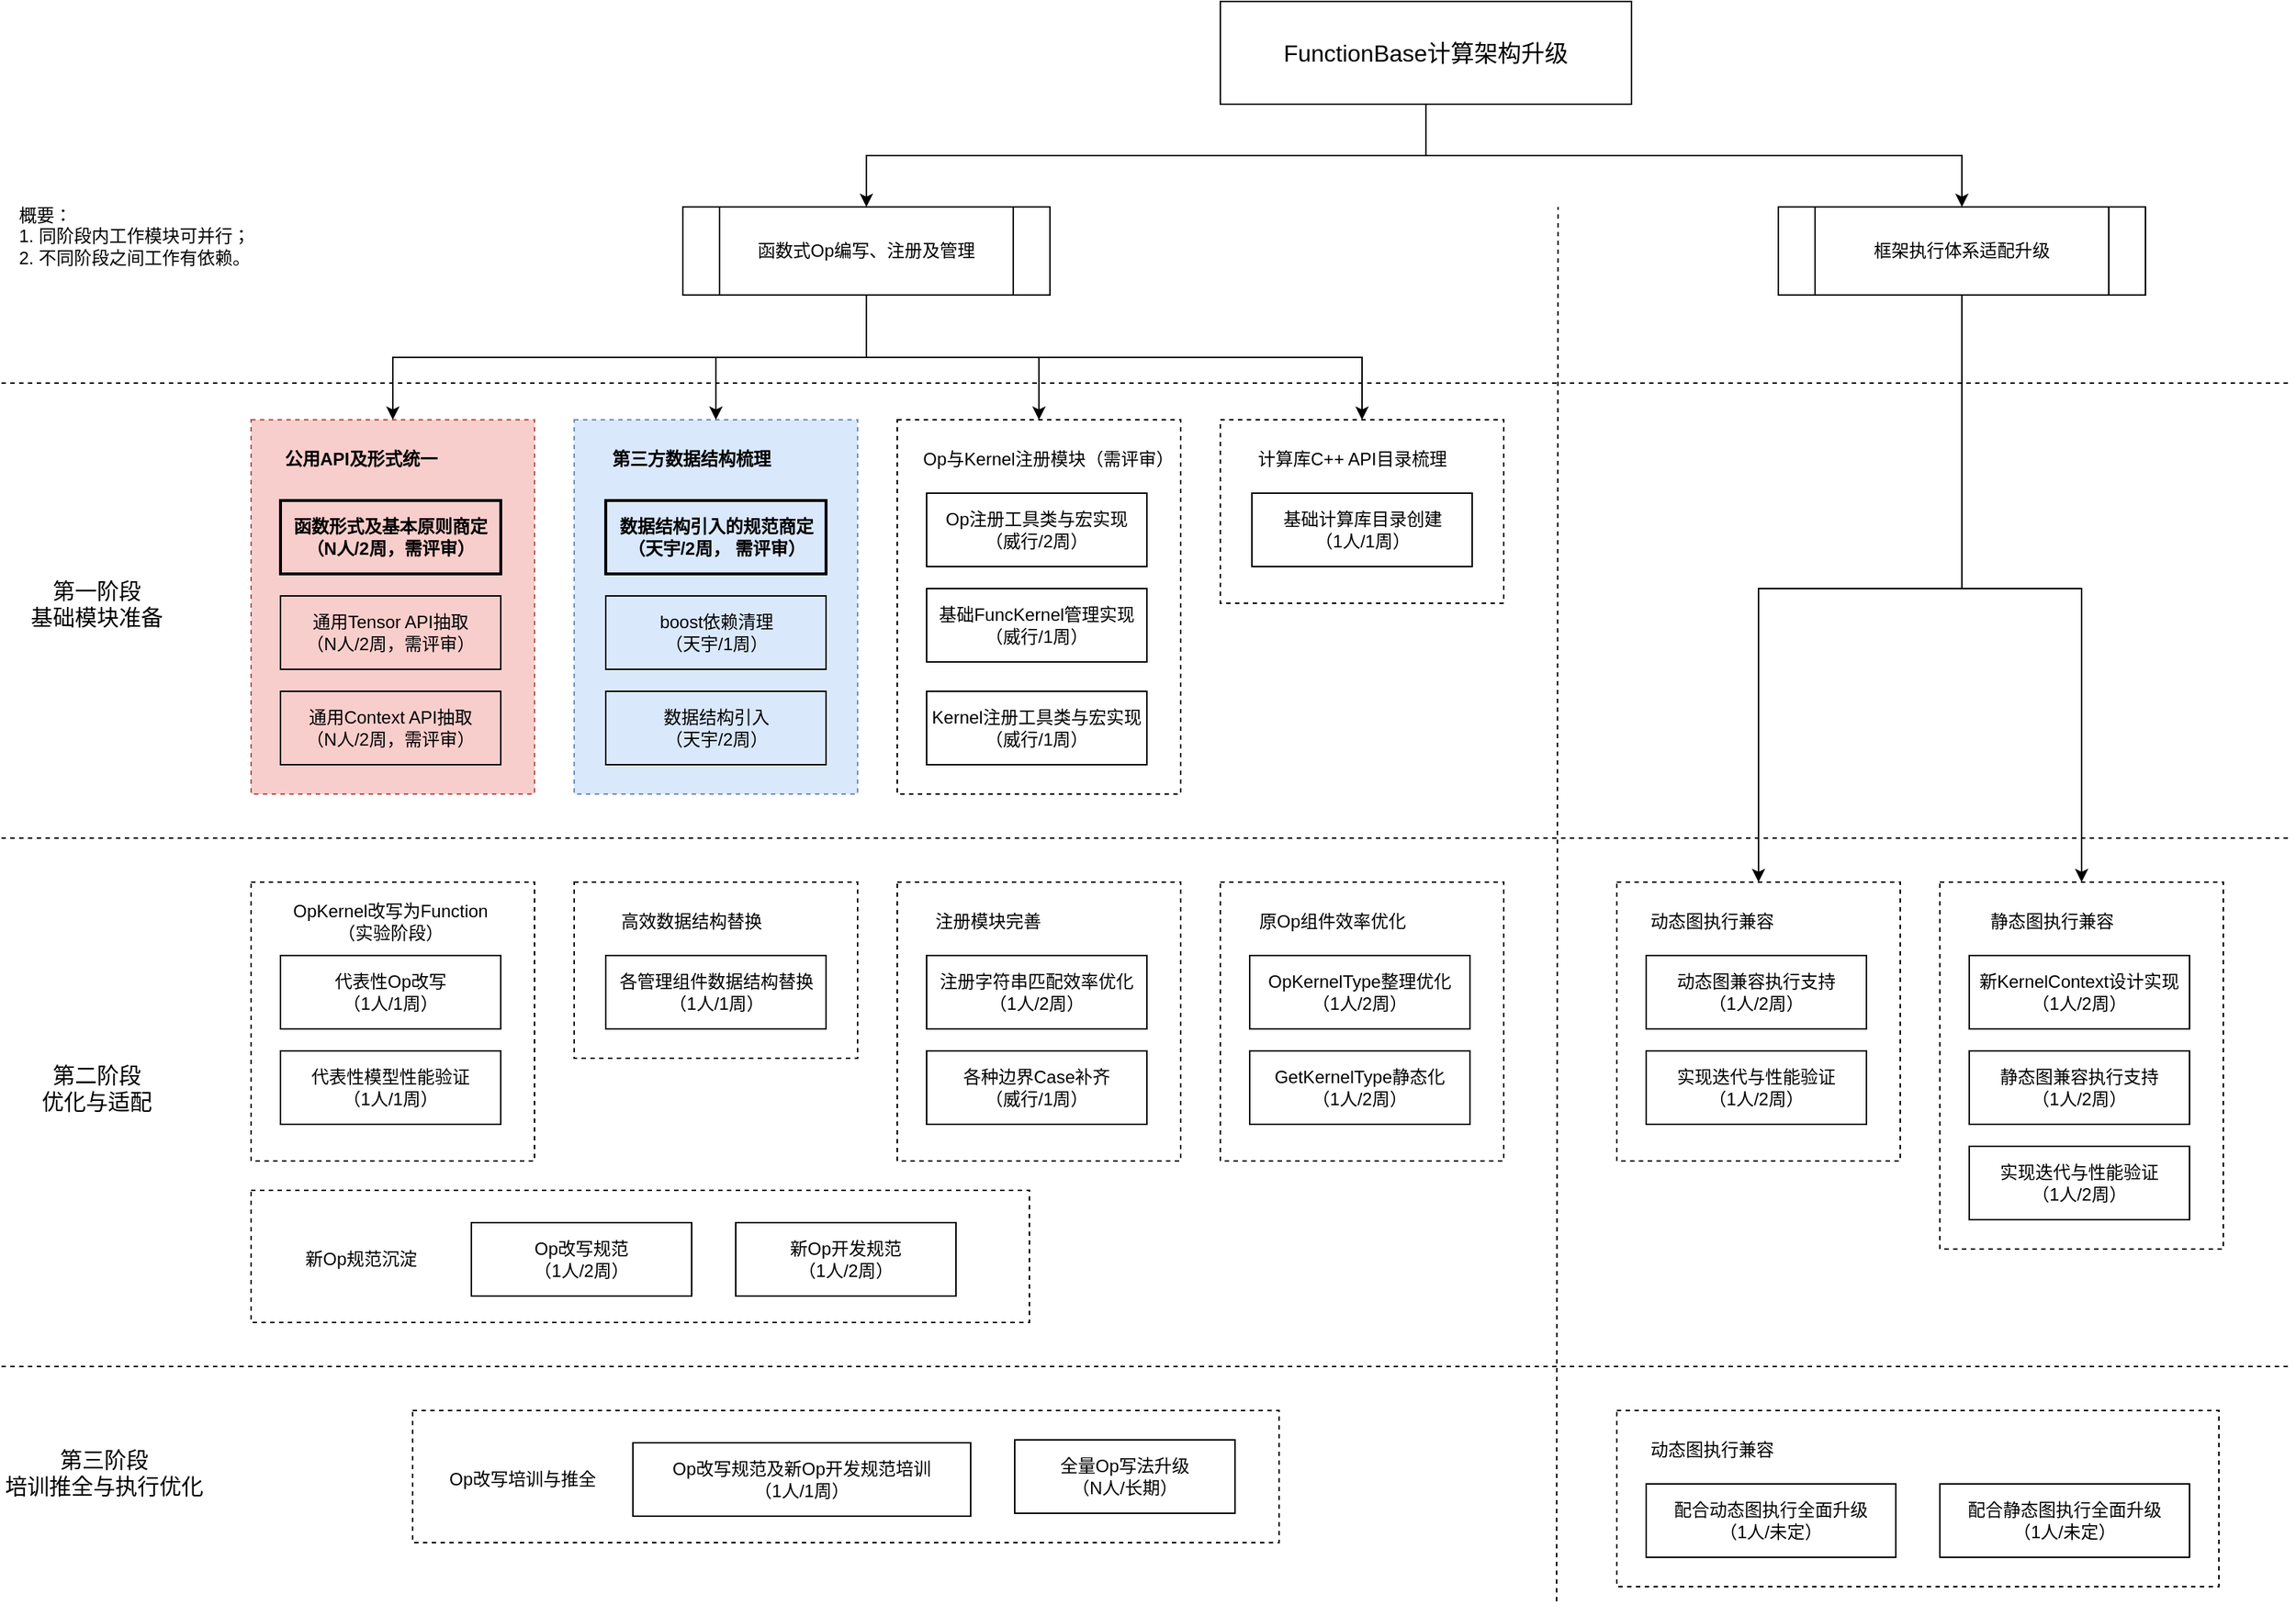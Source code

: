 <mxfile version="14.8.4" type="github" pages="16">
  <diagram id="XrOp-hCifYHvVCoy_8z_" name="Works">
    <mxGraphModel dx="1773" dy="613" grid="1" gridSize="10" guides="1" tooltips="1" connect="1" arrows="1" fold="1" page="1" pageScale="1" pageWidth="827" pageHeight="1169" math="0" shadow="0">
      <root>
        <mxCell id="0" />
        <mxCell id="1" parent="0" />
        <mxCell id="2GdufCl8BpUNJGM7gGtA-63" value="" style="rounded=0;whiteSpace=wrap;html=1;dashed=1;fillColor=none;" parent="1" vertex="1">
          <mxGeometry x="790" y="640" width="193" height="250" as="geometry" />
        </mxCell>
        <mxCell id="2GdufCl8BpUNJGM7gGtA-65" value="" style="rounded=0;whiteSpace=wrap;html=1;dashed=1;fillColor=none;" parent="1" vertex="1">
          <mxGeometry x="570" y="640" width="193" height="190" as="geometry" />
        </mxCell>
        <mxCell id="2GdufCl8BpUNJGM7gGtA-55" value="" style="rounded=0;whiteSpace=wrap;html=1;dashed=1;fillColor=none;" parent="1" vertex="1">
          <mxGeometry x="300" y="640" width="193" height="190" as="geometry" />
        </mxCell>
        <mxCell id="2GdufCl8BpUNJGM7gGtA-15" value="" style="rounded=0;whiteSpace=wrap;html=1;dashed=1;fillColor=#dae8fc;strokeColor=#6c8ebf;" parent="1" vertex="1">
          <mxGeometry x="-140" y="325" width="193" height="255" as="geometry" />
        </mxCell>
        <mxCell id="2GdufCl8BpUNJGM7gGtA-14" value="" style="rounded=0;whiteSpace=wrap;html=1;dashed=1;fillColor=#f8cecc;strokeColor=#b85450;" parent="1" vertex="1">
          <mxGeometry x="-360" y="325" width="193" height="255" as="geometry" />
        </mxCell>
        <mxCell id="2GdufCl8BpUNJGM7gGtA-82" style="edgeStyle=orthogonalEdgeStyle;rounded=0;orthogonalLoop=1;jettySize=auto;html=1;exitX=0.5;exitY=1;exitDx=0;exitDy=0;fontSize=16;" parent="1" source="n34ojIebNzXvLdfFtZpw-1" target="2GdufCl8BpUNJGM7gGtA-9" edge="1">
          <mxGeometry relative="1" as="geometry" />
        </mxCell>
        <mxCell id="2GdufCl8BpUNJGM7gGtA-83" style="edgeStyle=orthogonalEdgeStyle;rounded=0;orthogonalLoop=1;jettySize=auto;html=1;exitX=0.5;exitY=1;exitDx=0;exitDy=0;fontSize=16;" parent="1" source="n34ojIebNzXvLdfFtZpw-1" target="2GdufCl8BpUNJGM7gGtA-11" edge="1">
          <mxGeometry relative="1" as="geometry" />
        </mxCell>
        <mxCell id="n34ojIebNzXvLdfFtZpw-1" value="FunctionBase计算架构升级" style="rounded=0;whiteSpace=wrap;html=1;fontSize=16;" parent="1" vertex="1">
          <mxGeometry x="300" y="40" width="280" height="70" as="geometry" />
        </mxCell>
        <mxCell id="vFGqD3Ul-odcaPIcFHCj-2" value="数据结构引入&lt;br&gt;（天宇/2周）" style="text;html=1;fillColor=none;align=center;verticalAlign=middle;whiteSpace=wrap;rounded=0;strokeColor=#000000;" parent="1" vertex="1">
          <mxGeometry x="-118.5" y="510" width="150" height="50" as="geometry" />
        </mxCell>
        <mxCell id="2GdufCl8BpUNJGM7gGtA-2" value="通用Tensor API抽取&lt;br&gt;（N人/2周，需评审）" style="text;html=1;fillColor=none;align=center;verticalAlign=middle;whiteSpace=wrap;rounded=0;strokeColor=#000000;" parent="1" vertex="1">
          <mxGeometry x="-340" y="445" width="150" height="50" as="geometry" />
        </mxCell>
        <mxCell id="2GdufCl8BpUNJGM7gGtA-3" value="通用Context API抽取&lt;br&gt;（N人/2周，需评审）" style="text;html=1;fillColor=none;align=center;verticalAlign=middle;whiteSpace=wrap;rounded=0;strokeColor=#000000;" parent="1" vertex="1">
          <mxGeometry x="-340" y="510" width="150" height="50" as="geometry" />
        </mxCell>
        <mxCell id="2GdufCl8BpUNJGM7gGtA-4" value="boost依赖清理&lt;br&gt;（天宇/1周）" style="text;html=1;fillColor=none;align=center;verticalAlign=middle;whiteSpace=wrap;rounded=0;strokeColor=#000000;" parent="1" vertex="1">
          <mxGeometry x="-118.5" y="445" width="150" height="50" as="geometry" />
        </mxCell>
        <mxCell id="2GdufCl8BpUNJGM7gGtA-6" value="" style="endArrow=none;dashed=1;html=1;" parent="1" edge="1">
          <mxGeometry width="50" height="50" relative="1" as="geometry">
            <mxPoint x="-530" y="300" as="sourcePoint" />
            <mxPoint x="1030" y="300" as="targetPoint" />
          </mxGeometry>
        </mxCell>
        <mxCell id="2GdufCl8BpUNJGM7gGtA-84" style="edgeStyle=orthogonalEdgeStyle;rounded=0;orthogonalLoop=1;jettySize=auto;html=1;exitX=0.5;exitY=1;exitDx=0;exitDy=0;fontSize=16;" parent="1" source="2GdufCl8BpUNJGM7gGtA-9" target="2GdufCl8BpUNJGM7gGtA-14" edge="1">
          <mxGeometry relative="1" as="geometry" />
        </mxCell>
        <mxCell id="2GdufCl8BpUNJGM7gGtA-85" style="edgeStyle=orthogonalEdgeStyle;rounded=0;orthogonalLoop=1;jettySize=auto;html=1;exitX=0.5;exitY=1;exitDx=0;exitDy=0;fontSize=16;" parent="1" source="2GdufCl8BpUNJGM7gGtA-9" target="2GdufCl8BpUNJGM7gGtA-15" edge="1">
          <mxGeometry relative="1" as="geometry" />
        </mxCell>
        <mxCell id="2GdufCl8BpUNJGM7gGtA-86" style="edgeStyle=orthogonalEdgeStyle;rounded=0;orthogonalLoop=1;jettySize=auto;html=1;exitX=0.5;exitY=1;exitDx=0;exitDy=0;fontSize=16;" parent="1" source="2GdufCl8BpUNJGM7gGtA-9" target="2GdufCl8BpUNJGM7gGtA-17" edge="1">
          <mxGeometry relative="1" as="geometry" />
        </mxCell>
        <mxCell id="2GdufCl8BpUNJGM7gGtA-87" style="edgeStyle=orthogonalEdgeStyle;rounded=0;orthogonalLoop=1;jettySize=auto;html=1;exitX=0.5;exitY=1;exitDx=0;exitDy=0;entryX=0.5;entryY=0;entryDx=0;entryDy=0;fontSize=16;" parent="1" source="2GdufCl8BpUNJGM7gGtA-9" target="2GdufCl8BpUNJGM7gGtA-33" edge="1">
          <mxGeometry relative="1" as="geometry" />
        </mxCell>
        <mxCell id="2GdufCl8BpUNJGM7gGtA-9" value="&lt;span style=&quot;color: rgb(0 , 0 , 0) ; font-family: &amp;#34;helvetica&amp;#34; ; font-size: 12px ; font-style: normal ; font-weight: 400 ; letter-spacing: normal ; text-align: center ; text-indent: 0px ; text-transform: none ; word-spacing: 0px ; display: inline ; float: none&quot;&gt;函数式Op编写、注册及管理&lt;/span&gt;" style="shape=process;whiteSpace=wrap;html=1;backgroundOutline=1;" parent="1" vertex="1">
          <mxGeometry x="-66" y="180" width="250" height="60" as="geometry" />
        </mxCell>
        <mxCell id="2GdufCl8BpUNJGM7gGtA-88" style="edgeStyle=orthogonalEdgeStyle;rounded=0;orthogonalLoop=1;jettySize=auto;html=1;exitX=0.5;exitY=1;exitDx=0;exitDy=0;fontSize=16;" parent="1" source="2GdufCl8BpUNJGM7gGtA-11" target="2GdufCl8BpUNJGM7gGtA-65" edge="1">
          <mxGeometry relative="1" as="geometry" />
        </mxCell>
        <mxCell id="2GdufCl8BpUNJGM7gGtA-89" style="edgeStyle=orthogonalEdgeStyle;rounded=0;orthogonalLoop=1;jettySize=auto;html=1;exitX=0.5;exitY=1;exitDx=0;exitDy=0;fontSize=16;" parent="1" source="2GdufCl8BpUNJGM7gGtA-11" target="2GdufCl8BpUNJGM7gGtA-63" edge="1">
          <mxGeometry relative="1" as="geometry" />
        </mxCell>
        <mxCell id="2GdufCl8BpUNJGM7gGtA-11" value="框架执行体系适配升级" style="shape=process;whiteSpace=wrap;html=1;backgroundOutline=1;" parent="1" vertex="1">
          <mxGeometry x="680" y="180" width="250" height="60" as="geometry" />
        </mxCell>
        <mxCell id="2GdufCl8BpUNJGM7gGtA-12" value="公用API及形式统一" style="text;html=1;strokeColor=none;fillColor=none;align=center;verticalAlign=middle;whiteSpace=wrap;rounded=0;fontStyle=1" parent="1" vertex="1">
          <mxGeometry x="-340" y="342" width="110" height="20" as="geometry" />
        </mxCell>
        <mxCell id="2GdufCl8BpUNJGM7gGtA-16" value="第三方数据结构梳理" style="text;html=1;strokeColor=none;fillColor=none;align=center;verticalAlign=middle;whiteSpace=wrap;rounded=0;fontStyle=1" parent="1" vertex="1">
          <mxGeometry x="-120" y="342" width="120" height="20" as="geometry" />
        </mxCell>
        <mxCell id="2GdufCl8BpUNJGM7gGtA-17" value="" style="rounded=0;whiteSpace=wrap;html=1;dashed=1;" parent="1" vertex="1">
          <mxGeometry x="80" y="325" width="193" height="255" as="geometry" />
        </mxCell>
        <mxCell id="2GdufCl8BpUNJGM7gGtA-18" value="Op与Kernel注册模块（需评审）" style="text;html=1;strokeColor=none;fillColor=none;align=center;verticalAlign=middle;whiteSpace=wrap;rounded=0;" parent="1" vertex="1">
          <mxGeometry x="93" y="342" width="180" height="20" as="geometry" />
        </mxCell>
        <mxCell id="2GdufCl8BpUNJGM7gGtA-19" value="Op注册工具类与宏实现&lt;br&gt;（威行/2周）" style="text;html=1;fillColor=none;align=center;verticalAlign=middle;whiteSpace=wrap;rounded=0;strokeColor=#000000;" parent="1" vertex="1">
          <mxGeometry x="100" y="375" width="150" height="50" as="geometry" />
        </mxCell>
        <mxCell id="2GdufCl8BpUNJGM7gGtA-20" value="&lt;font style=&quot;font-size: 15px&quot;&gt;第一阶段&lt;br&gt;基础模块准备&lt;/font&gt;" style="text;html=1;strokeColor=none;fillColor=none;align=center;verticalAlign=middle;whiteSpace=wrap;rounded=0;dashed=1;" parent="1" vertex="1">
          <mxGeometry x="-520" y="425" width="110" height="50" as="geometry" />
        </mxCell>
        <mxCell id="2GdufCl8BpUNJGM7gGtA-25" value="Kernel注册工具类与宏实现&lt;br&gt;（威行/1周）" style="text;html=1;fillColor=none;align=center;verticalAlign=middle;whiteSpace=wrap;rounded=0;strokeColor=#000000;" parent="1" vertex="1">
          <mxGeometry x="100" y="510" width="150" height="50" as="geometry" />
        </mxCell>
        <mxCell id="2GdufCl8BpUNJGM7gGtA-26" value="基础FuncKernel管理实现&lt;br&gt;（威行/1周）" style="text;html=1;fillColor=none;align=center;verticalAlign=middle;whiteSpace=wrap;rounded=0;strokeColor=#000000;" parent="1" vertex="1">
          <mxGeometry x="100" y="440" width="150" height="50" as="geometry" />
        </mxCell>
        <mxCell id="2GdufCl8BpUNJGM7gGtA-29" value="" style="endArrow=none;dashed=1;html=1;" parent="1" edge="1">
          <mxGeometry width="50" height="50" relative="1" as="geometry">
            <mxPoint x="529" y="1130" as="sourcePoint" />
            <mxPoint x="530" y="180" as="targetPoint" />
          </mxGeometry>
        </mxCell>
        <mxCell id="2GdufCl8BpUNJGM7gGtA-30" value="" style="endArrow=none;dashed=1;html=1;" parent="1" edge="1">
          <mxGeometry width="50" height="50" relative="1" as="geometry">
            <mxPoint x="-530" y="610" as="sourcePoint" />
            <mxPoint x="1030" y="610" as="targetPoint" />
          </mxGeometry>
        </mxCell>
        <mxCell id="2GdufCl8BpUNJGM7gGtA-31" value="&lt;font style=&quot;font-size: 15px&quot;&gt;第二阶段&lt;br&gt;优化与适配&lt;br&gt;&lt;/font&gt;" style="text;html=1;strokeColor=none;fillColor=none;align=center;verticalAlign=middle;whiteSpace=wrap;rounded=0;dashed=1;" parent="1" vertex="1">
          <mxGeometry x="-520" y="755" width="110" height="50" as="geometry" />
        </mxCell>
        <mxCell id="2GdufCl8BpUNJGM7gGtA-32" value="&lt;div&gt;&lt;span&gt;概要：&lt;/span&gt;&lt;/div&gt;&lt;div&gt;&lt;span&gt;1. 同阶段内工作模块可并行；&lt;/span&gt;&lt;/div&gt;&lt;div&gt;&lt;span&gt;2. 不同阶段之间工作有依赖。&lt;/span&gt;&lt;/div&gt;" style="text;html=1;strokeColor=none;fillColor=none;align=left;verticalAlign=middle;whiteSpace=wrap;rounded=0;dashed=1;" parent="1" vertex="1">
          <mxGeometry x="-520" y="160" width="260" height="80" as="geometry" />
        </mxCell>
        <mxCell id="2GdufCl8BpUNJGM7gGtA-33" value="" style="rounded=0;whiteSpace=wrap;html=1;dashed=1;fillColor=none;" parent="1" vertex="1">
          <mxGeometry x="300" y="325" width="193" height="125" as="geometry" />
        </mxCell>
        <mxCell id="2GdufCl8BpUNJGM7gGtA-34" value="基础计算库目录创建&lt;br&gt;（1人/1周）" style="text;html=1;fillColor=none;align=center;verticalAlign=middle;whiteSpace=wrap;rounded=0;strokeColor=#000000;" parent="1" vertex="1">
          <mxGeometry x="321.5" y="375" width="150" height="50" as="geometry" />
        </mxCell>
        <mxCell id="2GdufCl8BpUNJGM7gGtA-36" value="计算库C++ API目录梳理" style="text;html=1;strokeColor=none;fillColor=none;align=center;verticalAlign=middle;whiteSpace=wrap;rounded=0;" parent="1" vertex="1">
          <mxGeometry x="320" y="342" width="140" height="20" as="geometry" />
        </mxCell>
        <mxCell id="2GdufCl8BpUNJGM7gGtA-39" value="注册字符串匹配效率优化&lt;br&gt;（1人/2周）" style="text;html=1;fillColor=none;align=center;verticalAlign=middle;whiteSpace=wrap;rounded=0;strokeColor=#000000;" parent="1" vertex="1">
          <mxGeometry x="100" y="690" width="150" height="50" as="geometry" />
        </mxCell>
        <mxCell id="2GdufCl8BpUNJGM7gGtA-40" value="" style="rounded=0;whiteSpace=wrap;html=1;dashed=1;fillColor=none;" parent="1" vertex="1">
          <mxGeometry x="80" y="640" width="193" height="190" as="geometry" />
        </mxCell>
        <mxCell id="2GdufCl8BpUNJGM7gGtA-41" value="注册模块完善" style="text;html=1;strokeColor=none;fillColor=none;align=center;verticalAlign=middle;whiteSpace=wrap;rounded=0;" parent="1" vertex="1">
          <mxGeometry x="100" y="660" width="84" height="14" as="geometry" />
        </mxCell>
        <mxCell id="2GdufCl8BpUNJGM7gGtA-44" value="各种边界Case补齐&lt;br&gt;（威行/1周）" style="text;html=1;fillColor=none;align=center;verticalAlign=middle;whiteSpace=wrap;rounded=0;strokeColor=#000000;" parent="1" vertex="1">
          <mxGeometry x="100" y="755" width="150" height="50" as="geometry" />
        </mxCell>
        <mxCell id="2GdufCl8BpUNJGM7gGtA-46" value="" style="rounded=0;whiteSpace=wrap;html=1;dashed=1;fillColor=none;" parent="1" vertex="1">
          <mxGeometry x="-140" y="640" width="193" height="120" as="geometry" />
        </mxCell>
        <mxCell id="2GdufCl8BpUNJGM7gGtA-47" value="各管理组件数据结构替换&lt;br&gt;（1人/1周）" style="text;html=1;fillColor=none;align=center;verticalAlign=middle;whiteSpace=wrap;rounded=0;strokeColor=#000000;" parent="1" vertex="1">
          <mxGeometry x="-118.5" y="690" width="150" height="50" as="geometry" />
        </mxCell>
        <mxCell id="2GdufCl8BpUNJGM7gGtA-49" value="高效数据结构替换" style="text;html=1;strokeColor=none;fillColor=none;align=center;verticalAlign=middle;whiteSpace=wrap;rounded=0;" parent="1" vertex="1">
          <mxGeometry x="-120" y="657" width="120" height="20" as="geometry" />
        </mxCell>
        <mxCell id="2GdufCl8BpUNJGM7gGtA-50" value="" style="rounded=0;whiteSpace=wrap;html=1;dashed=1;fillColor=none;" parent="1" vertex="1">
          <mxGeometry x="-360" y="640" width="193" height="190" as="geometry" />
        </mxCell>
        <mxCell id="2GdufCl8BpUNJGM7gGtA-51" value="代表性Op改写&lt;br&gt;（1人/1周）" style="text;html=1;fillColor=none;align=center;verticalAlign=middle;whiteSpace=wrap;rounded=0;strokeColor=#000000;" parent="1" vertex="1">
          <mxGeometry x="-340" y="690" width="150" height="50" as="geometry" />
        </mxCell>
        <mxCell id="2GdufCl8BpUNJGM7gGtA-52" value="代表性模型性能验证&lt;br&gt;（1人/1周）" style="text;html=1;fillColor=none;align=center;verticalAlign=middle;whiteSpace=wrap;rounded=0;strokeColor=#000000;" parent="1" vertex="1">
          <mxGeometry x="-340" y="755" width="150" height="50" as="geometry" />
        </mxCell>
        <mxCell id="2GdufCl8BpUNJGM7gGtA-53" value="OpKernel改写为Function&lt;br&gt;（实验阶段）" style="text;html=1;strokeColor=none;fillColor=none;align=center;verticalAlign=middle;whiteSpace=wrap;rounded=0;" parent="1" vertex="1">
          <mxGeometry x="-340" y="657" width="150" height="20" as="geometry" />
        </mxCell>
        <mxCell id="2GdufCl8BpUNJGM7gGtA-54" value="OpKernelType整理优化&lt;br&gt;（1人/2周）" style="text;html=1;fillColor=none;align=center;verticalAlign=middle;whiteSpace=wrap;rounded=0;strokeColor=#000000;" parent="1" vertex="1">
          <mxGeometry x="320" y="690" width="150" height="50" as="geometry" />
        </mxCell>
        <mxCell id="2GdufCl8BpUNJGM7gGtA-56" value="原Op组件效率优化" style="text;html=1;strokeColor=none;fillColor=none;align=center;verticalAlign=middle;whiteSpace=wrap;rounded=0;" parent="1" vertex="1">
          <mxGeometry x="321.5" y="660" width="108.5" height="14" as="geometry" />
        </mxCell>
        <mxCell id="2GdufCl8BpUNJGM7gGtA-57" value="GetKernelType静态化&lt;br&gt;（1人/2周）" style="text;html=1;fillColor=none;align=center;verticalAlign=middle;whiteSpace=wrap;rounded=0;strokeColor=#000000;" parent="1" vertex="1">
          <mxGeometry x="320" y="755" width="150" height="50" as="geometry" />
        </mxCell>
        <mxCell id="2GdufCl8BpUNJGM7gGtA-59" value="" style="rounded=0;whiteSpace=wrap;html=1;dashed=1;fillColor=none;" parent="1" vertex="1">
          <mxGeometry x="-360" y="850" width="530" height="90" as="geometry" />
        </mxCell>
        <mxCell id="2GdufCl8BpUNJGM7gGtA-60" value="Op改写规范&lt;br&gt;（1人/2周）" style="text;html=1;fillColor=none;align=center;verticalAlign=middle;whiteSpace=wrap;rounded=0;strokeColor=#000000;" parent="1" vertex="1">
          <mxGeometry x="-210" y="872" width="150" height="50" as="geometry" />
        </mxCell>
        <mxCell id="2GdufCl8BpUNJGM7gGtA-61" value="新Op开发规范&lt;br&gt;（1人/2周）" style="text;html=1;fillColor=none;align=center;verticalAlign=middle;whiteSpace=wrap;rounded=0;strokeColor=#000000;" parent="1" vertex="1">
          <mxGeometry x="-30" y="872" width="150" height="50" as="geometry" />
        </mxCell>
        <mxCell id="2GdufCl8BpUNJGM7gGtA-62" value="新Op规范沉淀" style="text;html=1;strokeColor=none;fillColor=none;align=center;verticalAlign=middle;whiteSpace=wrap;rounded=0;" parent="1" vertex="1">
          <mxGeometry x="-360" y="887" width="150" height="20" as="geometry" />
        </mxCell>
        <mxCell id="2GdufCl8BpUNJGM7gGtA-64" value="动态图兼容执行支持&lt;br&gt;（1人/2周）" style="text;html=1;fillColor=none;align=center;verticalAlign=middle;whiteSpace=wrap;rounded=0;strokeColor=#000000;" parent="1" vertex="1">
          <mxGeometry x="590" y="690" width="150" height="50" as="geometry" />
        </mxCell>
        <mxCell id="2GdufCl8BpUNJGM7gGtA-66" value="动态图执行兼容" style="text;html=1;strokeColor=none;fillColor=none;align=center;verticalAlign=middle;whiteSpace=wrap;rounded=0;" parent="1" vertex="1">
          <mxGeometry x="590" y="660" width="90" height="14" as="geometry" />
        </mxCell>
        <mxCell id="2GdufCl8BpUNJGM7gGtA-67" value="实现迭代与性能验证&lt;br&gt;（1人/2周）" style="text;html=1;fillColor=none;align=center;verticalAlign=middle;whiteSpace=wrap;rounded=0;strokeColor=#000000;" parent="1" vertex="1">
          <mxGeometry x="590" y="755" width="150" height="50" as="geometry" />
        </mxCell>
        <mxCell id="2GdufCl8BpUNJGM7gGtA-68" value="新KernelContext设计实现&lt;br&gt;（1人/2周）" style="text;html=1;fillColor=none;align=center;verticalAlign=middle;whiteSpace=wrap;rounded=0;strokeColor=#000000;" parent="1" vertex="1">
          <mxGeometry x="810" y="690" width="150" height="50" as="geometry" />
        </mxCell>
        <mxCell id="2GdufCl8BpUNJGM7gGtA-69" value="静态图执行兼容" style="text;html=1;strokeColor=none;fillColor=none;align=center;verticalAlign=middle;whiteSpace=wrap;rounded=0;" parent="1" vertex="1">
          <mxGeometry x="811.5" y="660" width="108.5" height="14" as="geometry" />
        </mxCell>
        <mxCell id="2GdufCl8BpUNJGM7gGtA-70" value="静态图兼容执行支持&lt;br&gt;（1人/2周）" style="text;html=1;fillColor=none;align=center;verticalAlign=middle;whiteSpace=wrap;rounded=0;strokeColor=#000000;" parent="1" vertex="1">
          <mxGeometry x="810" y="755" width="150" height="50" as="geometry" />
        </mxCell>
        <mxCell id="2GdufCl8BpUNJGM7gGtA-71" value="实现迭代与性能验证&lt;br&gt;（1人/2周）" style="text;html=1;fillColor=none;align=center;verticalAlign=middle;whiteSpace=wrap;rounded=0;strokeColor=#000000;" parent="1" vertex="1">
          <mxGeometry x="810" y="820" width="150" height="50" as="geometry" />
        </mxCell>
        <mxCell id="2GdufCl8BpUNJGM7gGtA-72" value="" style="endArrow=none;dashed=1;html=1;" parent="1" edge="1">
          <mxGeometry width="50" height="50" relative="1" as="geometry">
            <mxPoint x="-530" y="970.0" as="sourcePoint" />
            <mxPoint x="1030" y="970.0" as="targetPoint" />
          </mxGeometry>
        </mxCell>
        <mxCell id="2GdufCl8BpUNJGM7gGtA-73" value="" style="rounded=0;whiteSpace=wrap;html=1;dashed=1;fillColor=none;" parent="1" vertex="1">
          <mxGeometry x="-250" y="1000" width="590" height="90" as="geometry" />
        </mxCell>
        <mxCell id="2GdufCl8BpUNJGM7gGtA-74" value="Op改写规范及新Op开发规范培训&lt;br&gt;（1人/1周）" style="text;html=1;fillColor=none;align=center;verticalAlign=middle;whiteSpace=wrap;rounded=0;strokeColor=#000000;" parent="1" vertex="1">
          <mxGeometry x="-100" y="1022" width="230" height="50" as="geometry" />
        </mxCell>
        <mxCell id="2GdufCl8BpUNJGM7gGtA-75" value="全量Op写法升级&lt;br&gt;（N人/长期）" style="text;html=1;fillColor=none;align=center;verticalAlign=middle;whiteSpace=wrap;rounded=0;strokeColor=#000000;" parent="1" vertex="1">
          <mxGeometry x="160" y="1020" width="150" height="50" as="geometry" />
        </mxCell>
        <mxCell id="2GdufCl8BpUNJGM7gGtA-76" value="Op改写培训与推全" style="text;html=1;strokeColor=none;fillColor=none;align=center;verticalAlign=middle;whiteSpace=wrap;rounded=0;" parent="1" vertex="1">
          <mxGeometry x="-250" y="1037" width="150" height="20" as="geometry" />
        </mxCell>
        <mxCell id="2GdufCl8BpUNJGM7gGtA-77" value="&lt;font style=&quot;font-size: 15px&quot;&gt;第三阶段&lt;br&gt;培训推全与执行优化&lt;br&gt;&lt;/font&gt;" style="text;html=1;strokeColor=none;fillColor=none;align=center;verticalAlign=middle;whiteSpace=wrap;rounded=0;dashed=1;" parent="1" vertex="1">
          <mxGeometry x="-530" y="1017" width="140" height="50" as="geometry" />
        </mxCell>
        <mxCell id="2GdufCl8BpUNJGM7gGtA-78" value="" style="rounded=0;whiteSpace=wrap;html=1;dashed=1;fillColor=none;" parent="1" vertex="1">
          <mxGeometry x="570" y="1000" width="410" height="120" as="geometry" />
        </mxCell>
        <mxCell id="2GdufCl8BpUNJGM7gGtA-79" value="配合动态图执行全面升级&lt;br&gt;（1人/未定）" style="text;html=1;fillColor=none;align=center;verticalAlign=middle;whiteSpace=wrap;rounded=0;strokeColor=#000000;" parent="1" vertex="1">
          <mxGeometry x="590" y="1050" width="170" height="50" as="geometry" />
        </mxCell>
        <mxCell id="2GdufCl8BpUNJGM7gGtA-80" value="动态图执行兼容" style="text;html=1;strokeColor=none;fillColor=none;align=center;verticalAlign=middle;whiteSpace=wrap;rounded=0;" parent="1" vertex="1">
          <mxGeometry x="590" y="1020" width="90" height="14" as="geometry" />
        </mxCell>
        <mxCell id="2GdufCl8BpUNJGM7gGtA-81" value="配合静态图执行全面升级&lt;br&gt;（1人/未定）" style="text;html=1;fillColor=none;align=center;verticalAlign=middle;whiteSpace=wrap;rounded=0;strokeColor=#000000;" parent="1" vertex="1">
          <mxGeometry x="790" y="1050" width="170" height="50" as="geometry" />
        </mxCell>
        <mxCell id="a306akQ-l_QvD3rkuxKe-1" value="函数形式及基本原则商定&lt;br&gt;（N人/2周，需评审）" style="text;html=1;fillColor=none;align=center;verticalAlign=middle;whiteSpace=wrap;rounded=0;strokeColor=#000000;fontStyle=1;strokeWidth=2;" parent="1" vertex="1">
          <mxGeometry x="-340" y="380" width="150" height="50" as="geometry" />
        </mxCell>
        <mxCell id="a306akQ-l_QvD3rkuxKe-2" value="数据结构引入的规范商定&lt;br&gt;（天宇/2周， 需评审）" style="text;html=1;fillColor=none;align=center;verticalAlign=middle;whiteSpace=wrap;rounded=0;strokeColor=#000000;fontStyle=1;strokeWidth=2;" parent="1" vertex="1">
          <mxGeometry x="-118.5" y="380" width="150" height="50" as="geometry" />
        </mxCell>
      </root>
    </mxGraphModel>
  </diagram>
  <diagram id="uijFHvmT4Csf2FrLwu89" name="torch-path">
    <mxGraphModel dx="946" dy="613" grid="1" gridSize="10" guides="1" tooltips="1" connect="1" arrows="1" fold="1" page="1" pageScale="1" pageWidth="827" pageHeight="1169" math="0" shadow="0">
      <root>
        <mxCell id="A5d_hz3Pc_tX-qH7mz_q-0" />
        <mxCell id="A5d_hz3Pc_tX-qH7mz_q-1" parent="A5d_hz3Pc_tX-qH7mz_q-0" />
        <mxCell id="A5d_hz3Pc_tX-qH7mz_q-22" value="" style="rounded=0;whiteSpace=wrap;html=1;dashed=1;fillColor=none;" parent="A5d_hz3Pc_tX-qH7mz_q-1" vertex="1">
          <mxGeometry x="180" y="240" width="410" height="230" as="geometry" />
        </mxCell>
        <mxCell id="A5d_hz3Pc_tX-qH7mz_q-6" style="edgeStyle=orthogonalEdgeStyle;rounded=0;orthogonalLoop=1;jettySize=auto;html=1;exitX=0.5;exitY=1;exitDx=0;exitDy=0;entryX=0.5;entryY=0;entryDx=0;entryDy=0;" parent="A5d_hz3Pc_tX-qH7mz_q-1" source="A5d_hz3Pc_tX-qH7mz_q-2" target="A5d_hz3Pc_tX-qH7mz_q-3" edge="1">
          <mxGeometry relative="1" as="geometry" />
        </mxCell>
        <mxCell id="A5d_hz3Pc_tX-qH7mz_q-2" value="torch.add" style="rounded=0;whiteSpace=wrap;html=1;" parent="A5d_hz3Pc_tX-qH7mz_q-1" vertex="1">
          <mxGeometry x="260" y="120" width="130" height="40" as="geometry" />
        </mxCell>
        <mxCell id="A5d_hz3Pc_tX-qH7mz_q-7" style="edgeStyle=orthogonalEdgeStyle;rounded=0;orthogonalLoop=1;jettySize=auto;html=1;exitX=0.5;exitY=1;exitDx=0;exitDy=0;" parent="A5d_hz3Pc_tX-qH7mz_q-1" source="A5d_hz3Pc_tX-qH7mz_q-3" target="A5d_hz3Pc_tX-qH7mz_q-4" edge="1">
          <mxGeometry relative="1" as="geometry" />
        </mxCell>
        <mxCell id="A5d_hz3Pc_tX-qH7mz_q-3" value="at::Tensor::add" style="rounded=0;whiteSpace=wrap;html=1;" parent="A5d_hz3Pc_tX-qH7mz_q-1" vertex="1">
          <mxGeometry x="260" y="190" width="130" height="40" as="geometry" />
        </mxCell>
        <mxCell id="A5d_hz3Pc_tX-qH7mz_q-8" style="edgeStyle=orthogonalEdgeStyle;rounded=0;orthogonalLoop=1;jettySize=auto;html=1;exitX=0.5;exitY=1;exitDx=0;exitDy=0;" parent="A5d_hz3Pc_tX-qH7mz_q-1" source="A5d_hz3Pc_tX-qH7mz_q-4" edge="1">
          <mxGeometry relative="1" as="geometry">
            <mxPoint x="325" y="330" as="targetPoint" />
          </mxGeometry>
        </mxCell>
        <mxCell id="A5d_hz3Pc_tX-qH7mz_q-4" value="Dispatcher" style="rounded=0;whiteSpace=wrap;html=1;fillColor=#d5e8d4;strokeColor=#82b366;" parent="A5d_hz3Pc_tX-qH7mz_q-1" vertex="1">
          <mxGeometry x="260" y="260" width="130" height="40" as="geometry" />
        </mxCell>
        <mxCell id="A5d_hz3Pc_tX-qH7mz_q-13" value="" style="edgeStyle=orthogonalEdgeStyle;rounded=0;orthogonalLoop=1;jettySize=auto;html=1;" parent="A5d_hz3Pc_tX-qH7mz_q-1" source="A5d_hz3Pc_tX-qH7mz_q-5" target="A5d_hz3Pc_tX-qH7mz_q-9" edge="1">
          <mxGeometry relative="1" as="geometry" />
        </mxCell>
        <mxCell id="A5d_hz3Pc_tX-qH7mz_q-20" style="edgeStyle=orthogonalEdgeStyle;rounded=0;orthogonalLoop=1;jettySize=auto;html=1;exitX=0.5;exitY=1;exitDx=0;exitDy=0;" parent="A5d_hz3Pc_tX-qH7mz_q-1" source="A5d_hz3Pc_tX-qH7mz_q-5" edge="1">
          <mxGeometry relative="1" as="geometry">
            <mxPoint x="325" y="490" as="targetPoint" />
          </mxGeometry>
        </mxCell>
        <mxCell id="A5d_hz3Pc_tX-qH7mz_q-5" value="call final add(args...)" style="rounded=0;whiteSpace=wrap;html=1;" parent="A5d_hz3Pc_tX-qH7mz_q-1" vertex="1">
          <mxGeometry x="250" y="420" width="150" height="40" as="geometry" />
        </mxCell>
        <mxCell id="A5d_hz3Pc_tX-qH7mz_q-11" style="edgeStyle=orthogonalEdgeStyle;rounded=0;orthogonalLoop=1;jettySize=auto;html=1;exitX=0.5;exitY=1;exitDx=0;exitDy=0;entryX=0.5;entryY=0;entryDx=0;entryDy=0;" parent="A5d_hz3Pc_tX-qH7mz_q-1" source="A5d_hz3Pc_tX-qH7mz_q-9" target="A5d_hz3Pc_tX-qH7mz_q-5" edge="1">
          <mxGeometry relative="1" as="geometry" />
        </mxCell>
        <mxCell id="A5d_hz3Pc_tX-qH7mz_q-12" value="Yes" style="edgeLabel;html=1;align=center;verticalAlign=middle;resizable=0;points=[];" parent="A5d_hz3Pc_tX-qH7mz_q-11" vertex="1" connectable="0">
          <mxGeometry x="-0.467" y="-1" relative="1" as="geometry">
            <mxPoint y="9" as="offset" />
          </mxGeometry>
        </mxCell>
        <mxCell id="A5d_hz3Pc_tX-qH7mz_q-16" style="edgeStyle=orthogonalEdgeStyle;rounded=0;orthogonalLoop=1;jettySize=auto;html=1;exitX=1;exitY=0.5;exitDx=0;exitDy=0;" parent="A5d_hz3Pc_tX-qH7mz_q-1" source="A5d_hz3Pc_tX-qH7mz_q-9" target="A5d_hz3Pc_tX-qH7mz_q-15" edge="1">
          <mxGeometry relative="1" as="geometry" />
        </mxCell>
        <mxCell id="A5d_hz3Pc_tX-qH7mz_q-19" value="No" style="edgeLabel;html=1;align=center;verticalAlign=middle;resizable=0;points=[];" parent="A5d_hz3Pc_tX-qH7mz_q-16" vertex="1" connectable="0">
          <mxGeometry x="-0.72" y="1" relative="1" as="geometry">
            <mxPoint x="9" y="1" as="offset" />
          </mxGeometry>
        </mxCell>
        <mxCell id="A5d_hz3Pc_tX-qH7mz_q-9" value="End Function?" style="rhombus;whiteSpace=wrap;html=1;" parent="A5d_hz3Pc_tX-qH7mz_q-1" vertex="1">
          <mxGeometry x="240" y="330" width="170" height="50" as="geometry" />
        </mxCell>
        <mxCell id="A5d_hz3Pc_tX-qH7mz_q-17" style="edgeStyle=orthogonalEdgeStyle;rounded=0;orthogonalLoop=1;jettySize=auto;html=1;entryX=1;entryY=0.5;entryDx=0;entryDy=0;" parent="A5d_hz3Pc_tX-qH7mz_q-1" source="A5d_hz3Pc_tX-qH7mz_q-15" target="A5d_hz3Pc_tX-qH7mz_q-4" edge="1">
          <mxGeometry relative="1" as="geometry">
            <Array as="points">
              <mxPoint x="510" y="280" />
            </Array>
          </mxGeometry>
        </mxCell>
        <mxCell id="A5d_hz3Pc_tX-qH7mz_q-18" value="redispatch" style="edgeLabel;html=1;align=center;verticalAlign=middle;resizable=0;points=[];" parent="A5d_hz3Pc_tX-qH7mz_q-17" vertex="1" connectable="0">
          <mxGeometry x="0.006" y="-3" relative="1" as="geometry">
            <mxPoint as="offset" />
          </mxGeometry>
        </mxCell>
        <mxCell id="A5d_hz3Pc_tX-qH7mz_q-15" value="call add(args..)" style="rounded=0;whiteSpace=wrap;html=1;" parent="A5d_hz3Pc_tX-qH7mz_q-1" vertex="1">
          <mxGeometry x="450" y="335" width="130" height="40" as="geometry" />
        </mxCell>
        <mxCell id="uyT6K0spE8InHr_mI0cZ-3" style="edgeStyle=orthogonalEdgeStyle;rounded=0;orthogonalLoop=1;jettySize=auto;html=1;exitX=0.5;exitY=1;exitDx=0;exitDy=0;" parent="A5d_hz3Pc_tX-qH7mz_q-1" source="A5d_hz3Pc_tX-qH7mz_q-21" target="uyT6K0spE8InHr_mI0cZ-1" edge="1">
          <mxGeometry relative="1" as="geometry" />
        </mxCell>
        <mxCell id="A5d_hz3Pc_tX-qH7mz_q-21" value="return Tensor" style="rounded=0;whiteSpace=wrap;html=1;" parent="A5d_hz3Pc_tX-qH7mz_q-1" vertex="1">
          <mxGeometry x="250" y="490" width="150" height="40" as="geometry" />
        </mxCell>
        <mxCell id="A5d_hz3Pc_tX-qH7mz_q-23" value="找对应Function，然后调用" style="text;html=1;strokeColor=none;fillColor=none;align=center;verticalAlign=middle;whiteSpace=wrap;rounded=0;dashed=1;" parent="A5d_hz3Pc_tX-qH7mz_q-1" vertex="1">
          <mxGeometry x="412" y="430" width="170" height="20" as="geometry" />
        </mxCell>
        <mxCell id="uyT6K0spE8InHr_mI0cZ-2" style="edgeStyle=orthogonalEdgeStyle;rounded=0;orthogonalLoop=1;jettySize=auto;html=1;exitX=0.5;exitY=1;exitDx=0;exitDy=0;entryX=0.5;entryY=0;entryDx=0;entryDy=0;" parent="A5d_hz3Pc_tX-qH7mz_q-1" source="uyT6K0spE8InHr_mI0cZ-0" target="A5d_hz3Pc_tX-qH7mz_q-2" edge="1">
          <mxGeometry relative="1" as="geometry" />
        </mxCell>
        <mxCell id="uyT6K0spE8InHr_mI0cZ-0" value="开始" style="ellipse;whiteSpace=wrap;html=1;fillColor=none;" parent="A5d_hz3Pc_tX-qH7mz_q-1" vertex="1">
          <mxGeometry x="280" y="40" width="90" height="50" as="geometry" />
        </mxCell>
        <mxCell id="uyT6K0spE8InHr_mI0cZ-1" value="结束" style="ellipse;whiteSpace=wrap;html=1;fillColor=none;" parent="A5d_hz3Pc_tX-qH7mz_q-1" vertex="1">
          <mxGeometry x="280" y="554" width="90" height="50" as="geometry" />
        </mxCell>
      </root>
    </mxGraphModel>
  </diagram>
  <diagram id="smlrrGMJzqwVLhW_2PGJ" name="torch-kernel-map">
    <mxGraphModel dx="946" dy="613" grid="1" gridSize="10" guides="1" tooltips="1" connect="1" arrows="1" fold="1" page="1" pageScale="1" pageWidth="827" pageHeight="1169" math="0" shadow="0">
      <root>
        <mxCell id="BPAwpm5ggYktsfZXQc4k-0" />
        <mxCell id="BPAwpm5ggYktsfZXQc4k-1" parent="BPAwpm5ggYktsfZXQc4k-0" />
        <mxCell id="2fdXsau52CznlgpsPmPc-6" value="Dispatcher" style="swimlane;fontStyle=0;childLayout=stackLayout;horizontal=1;startSize=26;fillColor=none;horizontalStack=0;resizeParent=1;resizeParentMax=0;resizeLast=0;collapsible=1;marginBottom=0;labelBackgroundColor=#ffffff;fontSize=13;fontColor=#000000;" parent="BPAwpm5ggYktsfZXQc4k-1" vertex="1">
          <mxGeometry x="101" y="110" width="570" height="52" as="geometry" />
        </mxCell>
        <mxCell id="2fdXsau52CznlgpsPmPc-7" value="+ LeftRight&lt;ska::flat_hash_map&lt;OperatorName, OperatorHandle&gt;&gt;: operatorLookupTable_" style="text;strokeColor=none;fillColor=none;align=left;verticalAlign=top;spacingLeft=4;spacingRight=4;overflow=hidden;rotatable=0;points=[[0,0.5],[1,0.5]];portConstraint=eastwest;fontStyle=1" parent="2fdXsau52CznlgpsPmPc-6" vertex="1">
          <mxGeometry y="26" width="570" height="26" as="geometry" />
        </mxCell>
        <mxCell id="2fdXsau52CznlgpsPmPc-10" value="" style="endArrow=block;endFill=1;html=1;edgeStyle=orthogonalEdgeStyle;align=left;verticalAlign=top;fontSize=13;fontColor=#000000;exitX=0.5;exitY=0.962;exitDx=0;exitDy=0;exitPerimeter=0;" parent="BPAwpm5ggYktsfZXQc4k-1" source="2fdXsau52CznlgpsPmPc-7" target="2fdXsau52CznlgpsPmPc-16" edge="1">
          <mxGeometry x="-1" relative="1" as="geometry">
            <mxPoint x="320" y="300" as="sourcePoint" />
            <mxPoint x="397" y="200" as="targetPoint" />
          </mxGeometry>
        </mxCell>
        <mxCell id="2fdXsau52CznlgpsPmPc-11" value="1" style="edgeLabel;resizable=0;html=1;align=left;verticalAlign=bottom;" parent="2fdXsau52CznlgpsPmPc-10" connectable="0" vertex="1">
          <mxGeometry x="-1" relative="1" as="geometry">
            <mxPoint x="10" y="18" as="offset" />
          </mxGeometry>
        </mxCell>
        <mxCell id="2fdXsau52CznlgpsPmPc-16" value="OperatorHandle" style="swimlane;fontStyle=0;childLayout=stackLayout;horizontal=1;startSize=26;fillColor=none;horizontalStack=0;resizeParent=1;resizeParentMax=0;resizeLast=0;collapsible=1;marginBottom=0;labelBackgroundColor=#ffffff;fontSize=13;fontColor=#000000;" parent="BPAwpm5ggYktsfZXQc4k-1" vertex="1">
          <mxGeometry x="286" y="210" width="200" height="52" as="geometry" />
        </mxCell>
        <mxCell id="2fdXsau52CznlgpsPmPc-17" value="+ OperatorDef*: operatorDef_" style="text;strokeColor=none;fillColor=none;align=left;verticalAlign=top;spacingLeft=4;spacingRight=4;overflow=hidden;rotatable=0;points=[[0,0.5],[1,0.5]];portConstraint=eastwest;fontStyle=1" parent="2fdXsau52CznlgpsPmPc-16" vertex="1">
          <mxGeometry y="26" width="200" height="26" as="geometry" />
        </mxCell>
        <mxCell id="2fdXsau52CznlgpsPmPc-18" value="OperatorDef" style="swimlane;fontStyle=0;childLayout=stackLayout;horizontal=1;startSize=26;fillColor=none;horizontalStack=0;resizeParent=1;resizeParentMax=0;resizeLast=0;collapsible=1;marginBottom=0;labelBackgroundColor=#ffffff;fontSize=13;fontColor=#000000;" parent="BPAwpm5ggYktsfZXQc4k-1" vertex="1">
          <mxGeometry x="305" y="310" width="160" height="52" as="geometry" />
        </mxCell>
        <mxCell id="2fdXsau52CznlgpsPmPc-19" value="+ OperatorEntry: op" style="text;strokeColor=none;fillColor=none;align=left;verticalAlign=top;spacingLeft=4;spacingRight=4;overflow=hidden;rotatable=0;points=[[0,0.5],[1,0.5]];portConstraint=eastwest;fontStyle=1" parent="2fdXsau52CznlgpsPmPc-18" vertex="1">
          <mxGeometry y="26" width="160" height="26" as="geometry" />
        </mxCell>
        <mxCell id="2fdXsau52CznlgpsPmPc-27" value="OperatorEntry" style="swimlane;fontStyle=0;childLayout=stackLayout;horizontal=1;startSize=26;fillColor=none;horizontalStack=0;resizeParent=1;resizeParentMax=0;resizeLast=0;collapsible=1;marginBottom=0;labelBackgroundColor=#ffffff;fontSize=13;fontColor=#000000;" parent="BPAwpm5ggYktsfZXQc4k-1" vertex="1">
          <mxGeometry x="69" y="410" width="640" height="78" as="geometry" />
        </mxCell>
        <mxCell id="2fdXsau52CznlgpsPmPc-28" value="+ std::array&lt;KernelFunction, static_cast&lt;uint8_t&gt;(DispatchKey::NumDispatchKeys)&gt;: dispatchTable_" style="text;strokeColor=none;fillColor=none;align=left;verticalAlign=top;spacingLeft=4;spacingRight=4;overflow=hidden;rotatable=0;points=[[0,0.5],[1,0.5]];portConstraint=eastwest;fontStyle=1" parent="2fdXsau52CznlgpsPmPc-27" vertex="1">
          <mxGeometry y="26" width="640" height="26" as="geometry" />
        </mxCell>
        <mxCell id="2fdXsau52CznlgpsPmPc-30" value="+ ska::flat_hash_map&lt;DispatchKey, std::list&lt;AnnotatedKernel&gt;&gt;: kernels_" style="text;strokeColor=none;fillColor=none;align=left;verticalAlign=top;spacingLeft=4;spacingRight=4;overflow=hidden;rotatable=0;points=[[0,0.5],[1,0.5]];portConstraint=eastwest;fontStyle=1" parent="2fdXsau52CznlgpsPmPc-27" vertex="1">
          <mxGeometry y="52" width="640" height="26" as="geometry" />
        </mxCell>
        <mxCell id="2fdXsau52CznlgpsPmPc-31" value="" style="endArrow=block;endFill=1;html=1;edgeStyle=orthogonalEdgeStyle;align=left;verticalAlign=top;fontSize=13;fontColor=#000000;exitX=0.494;exitY=1;exitDx=0;exitDy=0;exitPerimeter=0;entryX=0.5;entryY=0;entryDx=0;entryDy=0;" parent="BPAwpm5ggYktsfZXQc4k-1" source="2fdXsau52CznlgpsPmPc-17" target="2fdXsau52CznlgpsPmPc-18" edge="1">
          <mxGeometry x="-0.688" y="27" relative="1" as="geometry">
            <mxPoint x="430" y="290" as="sourcePoint" />
            <mxPoint x="590" y="290" as="targetPoint" />
            <mxPoint as="offset" />
          </mxGeometry>
        </mxCell>
        <mxCell id="2fdXsau52CznlgpsPmPc-34" value="1" style="endArrow=open;html=1;endSize=12;startArrow=diamondThin;startSize=14;startFill=1;edgeStyle=orthogonalEdgeStyle;align=left;verticalAlign=bottom;fontSize=13;fontColor=#000000;entryX=0.5;entryY=0;entryDx=0;entryDy=0;exitX=0.521;exitY=1.008;exitDx=0;exitDy=0;exitPerimeter=0;" parent="BPAwpm5ggYktsfZXQc4k-1" source="2fdXsau52CznlgpsPmPc-19" target="2fdXsau52CznlgpsPmPc-27" edge="1">
          <mxGeometry x="-0.24" y="11" relative="1" as="geometry">
            <mxPoint x="80" y="300" as="sourcePoint" />
            <mxPoint x="540" y="380" as="targetPoint" />
            <Array as="points">
              <mxPoint x="388" y="370" />
              <mxPoint x="389" y="370" />
            </Array>
            <mxPoint as="offset" />
          </mxGeometry>
        </mxCell>
      </root>
    </mxGraphModel>
  </diagram>
  <diagram id="6axu3NIi326B4P9u1fRu" name="paddle-path">
    <mxGraphModel dx="946" dy="613" grid="1" gridSize="10" guides="1" tooltips="1" connect="1" arrows="1" fold="1" page="1" pageScale="1" pageWidth="827" pageHeight="1169" math="0" shadow="0">
      <root>
        <mxCell id="OydSE7Ss0IEXl4ENJlcu-0" />
        <mxCell id="OydSE7Ss0IEXl4ENJlcu-1" parent="OydSE7Ss0IEXl4ENJlcu-0" />
        <mxCell id="Jgr0bRMLufQ3TRwM39J3-4" style="edgeStyle=orthogonalEdgeStyle;rounded=0;orthogonalLoop=1;jettySize=auto;html=1;exitX=0.5;exitY=1;exitDx=0;exitDy=0;fontSize=13;fontColor=#000000;" parent="OydSE7Ss0IEXl4ENJlcu-1" source="NwfbzU9ibvw_dipLc5Nz-0" target="NwfbzU9ibvw_dipLc5Nz-3" edge="1">
          <mxGeometry relative="1" as="geometry" />
        </mxCell>
        <mxCell id="NwfbzU9ibvw_dipLc5Nz-0" value="paddle.add" style="rounded=0;whiteSpace=wrap;html=1;fillColor=none;" parent="OydSE7Ss0IEXl4ENJlcu-1" vertex="1">
          <mxGeometry x="195" y="174" width="120" height="40" as="geometry" />
        </mxCell>
        <mxCell id="Jgr0bRMLufQ3TRwM39J3-5" style="edgeStyle=orthogonalEdgeStyle;rounded=0;orthogonalLoop=1;jettySize=auto;html=1;exitX=0.5;exitY=1;exitDx=0;exitDy=0;fontSize=13;fontColor=#000000;" parent="OydSE7Ss0IEXl4ENJlcu-1" source="NwfbzU9ibvw_dipLc5Nz-3" target="NwfbzU9ibvw_dipLc5Nz-4" edge="1">
          <mxGeometry relative="1" as="geometry" />
        </mxCell>
        <mxCell id="NwfbzU9ibvw_dipLc5Nz-3" value="if dygraph &amp;amp; core.ops.elementwise_add" style="rounded=0;whiteSpace=wrap;html=1;fillColor=#e1d5e7;strokeColor=#9673a6;" parent="OydSE7Ss0IEXl4ENJlcu-1" vertex="1">
          <mxGeometry x="140" y="243" width="230" height="40" as="geometry" />
        </mxCell>
        <mxCell id="Jgr0bRMLufQ3TRwM39J3-6" style="edgeStyle=orthogonalEdgeStyle;rounded=0;orthogonalLoop=1;jettySize=auto;html=1;exitX=0.5;exitY=1;exitDx=0;exitDy=0;entryX=0.5;entryY=0;entryDx=0;entryDy=0;fontSize=13;fontColor=#000000;" parent="OydSE7Ss0IEXl4ENJlcu-1" source="NwfbzU9ibvw_dipLc5Nz-4" edge="1">
          <mxGeometry relative="1" as="geometry">
            <mxPoint x="255" y="382" as="targetPoint" />
          </mxGeometry>
        </mxCell>
        <mxCell id="NwfbzU9ibvw_dipLc5Nz-4" value="build input&amp;amp;output&amp;amp;attr map&amp;nbsp;" style="rounded=0;whiteSpace=wrap;html=1;fillColor=#f8cecc;strokeColor=#b85450;" parent="OydSE7Ss0IEXl4ENJlcu-1" vertex="1">
          <mxGeometry x="140" y="313" width="230" height="40" as="geometry" />
        </mxCell>
        <mxCell id="Jgr0bRMLufQ3TRwM39J3-8" style="edgeStyle=orthogonalEdgeStyle;rounded=0;orthogonalLoop=1;jettySize=auto;html=1;exitX=0.5;exitY=1;exitDx=0;exitDy=0;fontSize=13;fontColor=#000000;" parent="OydSE7Ss0IEXl4ENJlcu-1" source="KJLtOfmGV3E42OthESjS-1" target="KJLtOfmGV3E42OthESjS-2" edge="1">
          <mxGeometry relative="1" as="geometry" />
        </mxCell>
        <mxCell id="KJLtOfmGV3E42OthESjS-1" value="CreateOp" style="rounded=0;whiteSpace=wrap;html=1;fillColor=#f8cecc;strokeColor=#b85450;" parent="OydSE7Ss0IEXl4ENJlcu-1" vertex="1">
          <mxGeometry x="202.5" y="381" width="105" height="40" as="geometry" />
        </mxCell>
        <mxCell id="Jgr0bRMLufQ3TRwM39J3-10" style="edgeStyle=orthogonalEdgeStyle;rounded=0;orthogonalLoop=1;jettySize=auto;html=1;exitX=0.5;exitY=1;exitDx=0;exitDy=0;entryX=0.5;entryY=0;entryDx=0;entryDy=0;fontSize=13;fontColor=#000000;" parent="OydSE7Ss0IEXl4ENJlcu-1" source="KJLtOfmGV3E42OthESjS-2" target="KJLtOfmGV3E42OthESjS-3" edge="1">
          <mxGeometry relative="1" as="geometry" />
        </mxCell>
        <mxCell id="KJLtOfmGV3E42OthESjS-2" value="AttrChecker-&amp;gt;Check" style="rounded=0;whiteSpace=wrap;html=1;fillColor=#e1d5e7;strokeColor=#9673a6;" parent="OydSE7Ss0IEXl4ENJlcu-1" vertex="1">
          <mxGeometry x="178.75" y="450" width="152.5" height="40" as="geometry" />
        </mxCell>
        <mxCell id="Jgr0bRMLufQ3TRwM39J3-11" style="edgeStyle=orthogonalEdgeStyle;rounded=0;orthogonalLoop=1;jettySize=auto;html=1;exitX=0.5;exitY=1;exitDx=0;exitDy=0;entryX=0.5;entryY=0;entryDx=0;entryDy=0;fontSize=13;fontColor=#000000;" parent="OydSE7Ss0IEXl4ENJlcu-1" source="KJLtOfmGV3E42OthESjS-3" target="KJLtOfmGV3E42OthESjS-5" edge="1">
          <mxGeometry relative="1" as="geometry" />
        </mxCell>
        <mxCell id="KJLtOfmGV3E42OthESjS-3" value="InferVarType" style="rounded=0;whiteSpace=wrap;html=1;fillColor=#f8cecc;strokeColor=#b85450;" parent="OydSE7Ss0IEXl4ENJlcu-1" vertex="1">
          <mxGeometry x="178.75" y="519" width="152.5" height="40" as="geometry" />
        </mxCell>
        <mxCell id="Jgr0bRMLufQ3TRwM39J3-12" style="edgeStyle=orthogonalEdgeStyle;rounded=0;orthogonalLoop=1;jettySize=auto;html=1;exitX=0.5;exitY=1;exitDx=0;exitDy=0;fontSize=13;fontColor=#000000;" parent="OydSE7Ss0IEXl4ENJlcu-1" source="KJLtOfmGV3E42OthESjS-5" target="KJLtOfmGV3E42OthESjS-6" edge="1">
          <mxGeometry relative="1" as="geometry" />
        </mxCell>
        <mxCell id="KJLtOfmGV3E42OthESjS-5" value="GetExpectedKernelType" style="rounded=0;whiteSpace=wrap;html=1;fillColor=#f8cecc;strokeColor=#b85450;" parent="OydSE7Ss0IEXl4ENJlcu-1" vertex="1">
          <mxGeometry x="171.88" y="588" width="166.25" height="40" as="geometry" />
        </mxCell>
        <mxCell id="Jgr0bRMLufQ3TRwM39J3-13" style="edgeStyle=orthogonalEdgeStyle;rounded=0;orthogonalLoop=1;jettySize=auto;html=1;exitX=0.5;exitY=1;exitDx=0;exitDy=0;fontSize=13;fontColor=#000000;" parent="OydSE7Ss0IEXl4ENJlcu-1" source="KJLtOfmGV3E42OthESjS-6" target="KJLtOfmGV3E42OthESjS-7" edge="1">
          <mxGeometry relative="1" as="geometry" />
        </mxCell>
        <mxCell id="KJLtOfmGV3E42OthESjS-6" value="Find Kernel" style="rounded=0;whiteSpace=wrap;html=1;fillColor=#f8cecc;strokeColor=#b85450;" parent="OydSE7Ss0IEXl4ENJlcu-1" vertex="1">
          <mxGeometry x="171.88" y="658" width="166.25" height="40" as="geometry" />
        </mxCell>
        <mxCell id="Jgr0bRMLufQ3TRwM39J3-14" style="edgeStyle=orthogonalEdgeStyle;rounded=0;orthogonalLoop=1;jettySize=auto;html=1;exitX=0.5;exitY=1;exitDx=0;exitDy=0;entryX=0.5;entryY=0;entryDx=0;entryDy=0;fontSize=13;fontColor=#000000;" parent="OydSE7Ss0IEXl4ENJlcu-1" source="KJLtOfmGV3E42OthESjS-7" target="KJLtOfmGV3E42OthESjS-8" edge="1">
          <mxGeometry relative="1" as="geometry" />
        </mxCell>
        <mxCell id="KJLtOfmGV3E42OthESjS-7" value="InferShape" style="rounded=0;whiteSpace=wrap;html=1;fillColor=#f8cecc;strokeColor=#b85450;" parent="OydSE7Ss0IEXl4ENJlcu-1" vertex="1">
          <mxGeometry x="171.88" y="727" width="166.25" height="40" as="geometry" />
        </mxCell>
        <mxCell id="Jgr0bRMLufQ3TRwM39J3-15" style="edgeStyle=orthogonalEdgeStyle;rounded=0;orthogonalLoop=1;jettySize=auto;html=1;exitX=0.5;exitY=1;exitDx=0;exitDy=0;entryX=0.5;entryY=0;entryDx=0;entryDy=0;fontSize=13;fontColor=#000000;" parent="OydSE7Ss0IEXl4ENJlcu-1" source="KJLtOfmGV3E42OthESjS-8" target="Jgr0bRMLufQ3TRwM39J3-2" edge="1">
          <mxGeometry relative="1" as="geometry" />
        </mxCell>
        <mxCell id="KJLtOfmGV3E42OthESjS-8" value="Run Kernel" style="rounded=0;whiteSpace=wrap;html=1;fillColor=#f8cecc;strokeColor=#b85450;" parent="OydSE7Ss0IEXl4ENJlcu-1" vertex="1">
          <mxGeometry x="171.88" y="796" width="166.25" height="40" as="geometry" />
        </mxCell>
        <mxCell id="Jgr0bRMLufQ3TRwM39J3-3" style="edgeStyle=orthogonalEdgeStyle;rounded=0;orthogonalLoop=1;jettySize=auto;html=1;exitX=0.5;exitY=1;exitDx=0;exitDy=0;entryX=0.5;entryY=0;entryDx=0;entryDy=0;fontSize=13;fontColor=#000000;" parent="OydSE7Ss0IEXl4ENJlcu-1" source="Jgr0bRMLufQ3TRwM39J3-0" target="NwfbzU9ibvw_dipLc5Nz-0" edge="1">
          <mxGeometry relative="1" as="geometry" />
        </mxCell>
        <mxCell id="Jgr0bRMLufQ3TRwM39J3-0" value="开始" style="ellipse;whiteSpace=wrap;html=1;fillColor=none;" parent="OydSE7Ss0IEXl4ENJlcu-1" vertex="1">
          <mxGeometry x="210" y="100" width="90" height="50" as="geometry" />
        </mxCell>
        <mxCell id="Jgr0bRMLufQ3TRwM39J3-2" value="结束" style="ellipse;whiteSpace=wrap;html=1;fillColor=none;" parent="OydSE7Ss0IEXl4ENJlcu-1" vertex="1">
          <mxGeometry x="210" y="860" width="90" height="50" as="geometry" />
        </mxCell>
        <mxCell id="Jgr0bRMLufQ3TRwM39J3-16" value="问题：将Tensor传入函数用于运算即可，map的构建本质上是不必要的，并且key还是string，访问低效" style="text;html=1;strokeColor=none;fillColor=none;align=left;verticalAlign=middle;whiteSpace=wrap;rounded=0;labelBackgroundColor=#ffffff;fontSize=13;fontColor=#000000;" parent="OydSE7Ss0IEXl4ENJlcu-1" vertex="1">
          <mxGeometry x="400" y="323" width="320" height="20" as="geometry" />
        </mxCell>
        <mxCell id="Jgr0bRMLufQ3TRwM39J3-17" value="问题：调用计算函数即可，本质上创建Op是不必要的" style="text;html=1;strokeColor=none;fillColor=none;align=left;verticalAlign=middle;whiteSpace=wrap;rounded=0;labelBackgroundColor=#ffffff;fontSize=13;fontColor=#000000;" parent="OydSE7Ss0IEXl4ENJlcu-1" vertex="1">
          <mxGeometry x="338.13" y="391" width="320" height="20" as="geometry" />
        </mxCell>
        <mxCell id="Jgr0bRMLufQ3TRwM39J3-18" value="问题：要先构建&lt;span style=&quot;font-family: museo, segoe, &amp;quot;segoe ui&amp;quot;, helvetica, arial, sans-serif;&quot;&gt;&lt;font style=&quot;font-size: 13px&quot;&gt;RuntimeInferVarTypeContext，map以string为key访问是低效的&lt;/font&gt;&lt;/span&gt;" style="text;html=1;strokeColor=none;fillColor=none;align=left;verticalAlign=middle;whiteSpace=wrap;rounded=0;labelBackgroundColor=#ffffff;fontSize=13;" parent="OydSE7Ss0IEXl4ENJlcu-1" vertex="1">
          <mxGeometry x="350" y="529" width="320" height="20" as="geometry" />
        </mxCell>
        <mxCell id="Jgr0bRMLufQ3TRwM39J3-19" value="问题：要先构建DygraphExecutionContext&lt;span style=&quot;font-family: museo, segoe, &amp;quot;segoe ui&amp;quot;, helvetica, arial, sans-serif;&quot;&gt;&lt;font style=&quot;font-size: 13px&quot;&gt;，map以string为key访问是低效的&lt;/font&gt;&lt;/span&gt;" style="text;html=1;strokeColor=none;fillColor=none;align=left;verticalAlign=middle;whiteSpace=wrap;rounded=0;labelBackgroundColor=#ffffff;fontSize=13;" parent="OydSE7Ss0IEXl4ENJlcu-1" vertex="1">
          <mxGeometry x="350" y="600" width="320" height="20" as="geometry" />
        </mxCell>
        <mxCell id="Jgr0bRMLufQ3TRwM39J3-20" value="问题：OpKernelType是一个复合结构，每次hash要作一系列运算，torch直接用枚举值作为Key" style="text;html=1;strokeColor=none;fillColor=none;align=left;verticalAlign=middle;whiteSpace=wrap;rounded=0;labelBackgroundColor=#ffffff;fontSize=13;fontColor=#000000;" parent="OydSE7Ss0IEXl4ENJlcu-1" vertex="1">
          <mxGeometry x="350" y="670" width="310" height="20" as="geometry" />
        </mxCell>
        <mxCell id="Jgr0bRMLufQ3TRwM39J3-21" value="问题：OpKernelType是一个复合结构，作为Key也是比较低效的" style="text;html=1;strokeColor=none;fillColor=none;align=left;verticalAlign=middle;whiteSpace=wrap;rounded=0;labelBackgroundColor=#ffffff;fontSize=13;fontColor=#000000;" parent="OydSE7Ss0IEXl4ENJlcu-1" vertex="1">
          <mxGeometry x="350" y="740" width="310" height="20" as="geometry" />
        </mxCell>
        <mxCell id="Jgr0bRMLufQ3TRwM39J3-22" value="问题：attr默认值填充效率差，王欢正在优化" style="text;html=1;strokeColor=none;fillColor=none;align=left;verticalAlign=middle;whiteSpace=wrap;rounded=0;labelBackgroundColor=#ffffff;fontSize=13;fontColor=#000000;" parent="OydSE7Ss0IEXl4ENJlcu-1" vertex="1">
          <mxGeometry x="360" y="460" width="320" height="20" as="geometry" />
        </mxCell>
        <mxCell id="Jgr0bRMLufQ3TRwM39J3-23" value="问题：第二次构建DygraphExecutionContext，执行过程中仍然是map以string作为key访问" style="text;html=1;strokeColor=none;fillColor=none;align=left;verticalAlign=middle;whiteSpace=wrap;rounded=0;labelBackgroundColor=#ffffff;fontSize=13;fontColor=#000000;" parent="OydSE7Ss0IEXl4ENJlcu-1" vertex="1">
          <mxGeometry x="355" y="806" width="310" height="20" as="geometry" />
        </mxCell>
        <mxCell id="Jgr0bRMLufQ3TRwM39J3-25" value="问题：Pybind交互效率差于PythonC，王欢正在优化" style="text;html=1;strokeColor=none;fillColor=none;align=left;verticalAlign=middle;whiteSpace=wrap;rounded=0;labelBackgroundColor=#ffffff;fontSize=13;fontColor=#000000;" parent="OydSE7Ss0IEXl4ENJlcu-1" vertex="1">
          <mxGeometry x="390" y="253" width="320" height="20" as="geometry" />
        </mxCell>
      </root>
    </mxGraphModel>
  </diagram>
  <diagram id="94BMzycSmPsW-fOi8bPu" name="dygraph-change">
    <mxGraphModel dx="946" dy="613" grid="1" gridSize="10" guides="1" tooltips="1" connect="1" arrows="1" fold="1" page="1" pageScale="1" pageWidth="827" pageHeight="1169" math="0" shadow="0">
      <root>
        <mxCell id="n8sJ7G0JQSwRgN3bWPqU-0" />
        <mxCell id="n8sJ7G0JQSwRgN3bWPqU-1" parent="n8sJ7G0JQSwRgN3bWPqU-0" />
        <mxCell id="8C8cMg480rjLU7wMRwRO-0" style="edgeStyle=orthogonalEdgeStyle;rounded=0;orthogonalLoop=1;jettySize=auto;html=1;exitX=0.5;exitY=1;exitDx=0;exitDy=0;fontSize=13;fontColor=#000000;" parent="n8sJ7G0JQSwRgN3bWPqU-1" source="8C8cMg480rjLU7wMRwRO-1" target="8C8cMg480rjLU7wMRwRO-3" edge="1">
          <mxGeometry relative="1" as="geometry" />
        </mxCell>
        <mxCell id="8C8cMg480rjLU7wMRwRO-1" value="paddle.add" style="rounded=0;whiteSpace=wrap;html=1;fillColor=none;" parent="n8sJ7G0JQSwRgN3bWPqU-1" vertex="1">
          <mxGeometry x="185" y="174" width="120" height="40" as="geometry" />
        </mxCell>
        <mxCell id="8C8cMg480rjLU7wMRwRO-2" style="edgeStyle=orthogonalEdgeStyle;rounded=0;orthogonalLoop=1;jettySize=auto;html=1;exitX=0.5;exitY=1;exitDx=0;exitDy=0;fontSize=13;fontColor=#000000;" parent="n8sJ7G0JQSwRgN3bWPqU-1" source="8C8cMg480rjLU7wMRwRO-3" target="8C8cMg480rjLU7wMRwRO-5" edge="1">
          <mxGeometry relative="1" as="geometry" />
        </mxCell>
        <mxCell id="8C8cMg480rjLU7wMRwRO-3" value="if dygraph &amp;amp; core.ops.elementwise_add" style="rounded=0;whiteSpace=wrap;html=1;fillColor=#e1d5e7;strokeColor=#9673a6;" parent="n8sJ7G0JQSwRgN3bWPqU-1" vertex="1">
          <mxGeometry x="130" y="243" width="230" height="40" as="geometry" />
        </mxCell>
        <mxCell id="8C8cMg480rjLU7wMRwRO-4" style="edgeStyle=orthogonalEdgeStyle;rounded=0;orthogonalLoop=1;jettySize=auto;html=1;exitX=0.5;exitY=1;exitDx=0;exitDy=0;entryX=0.5;entryY=0;entryDx=0;entryDy=0;fontSize=13;fontColor=#000000;" parent="n8sJ7G0JQSwRgN3bWPqU-1" source="8C8cMg480rjLU7wMRwRO-5" edge="1">
          <mxGeometry relative="1" as="geometry">
            <mxPoint x="245" y="382" as="targetPoint" />
          </mxGeometry>
        </mxCell>
        <mxCell id="8C8cMg480rjLU7wMRwRO-5" value="build input&amp;amp;output&amp;amp;attr map&amp;nbsp;" style="rounded=0;whiteSpace=wrap;html=1;fillColor=#f8cecc;strokeColor=#b85450;" parent="n8sJ7G0JQSwRgN3bWPqU-1" vertex="1">
          <mxGeometry x="130" y="313" width="230" height="40" as="geometry" />
        </mxCell>
        <mxCell id="8C8cMg480rjLU7wMRwRO-6" style="edgeStyle=orthogonalEdgeStyle;rounded=0;orthogonalLoop=1;jettySize=auto;html=1;exitX=0.5;exitY=1;exitDx=0;exitDy=0;fontSize=13;fontColor=#000000;" parent="n8sJ7G0JQSwRgN3bWPqU-1" source="8C8cMg480rjLU7wMRwRO-7" target="8C8cMg480rjLU7wMRwRO-9" edge="1">
          <mxGeometry relative="1" as="geometry" />
        </mxCell>
        <mxCell id="8C8cMg480rjLU7wMRwRO-7" value="CreateOp" style="rounded=0;whiteSpace=wrap;html=1;fillColor=#f8cecc;strokeColor=#b85450;" parent="n8sJ7G0JQSwRgN3bWPqU-1" vertex="1">
          <mxGeometry x="192.5" y="381" width="105" height="40" as="geometry" />
        </mxCell>
        <mxCell id="8C8cMg480rjLU7wMRwRO-8" style="edgeStyle=orthogonalEdgeStyle;rounded=0;orthogonalLoop=1;jettySize=auto;html=1;exitX=0.5;exitY=1;exitDx=0;exitDy=0;entryX=0.5;entryY=0;entryDx=0;entryDy=0;fontSize=13;fontColor=#000000;" parent="n8sJ7G0JQSwRgN3bWPqU-1" source="8C8cMg480rjLU7wMRwRO-9" target="8C8cMg480rjLU7wMRwRO-11" edge="1">
          <mxGeometry relative="1" as="geometry" />
        </mxCell>
        <mxCell id="8C8cMg480rjLU7wMRwRO-9" value="AttrChecker-&amp;gt;Check" style="rounded=0;whiteSpace=wrap;html=1;fillColor=#e1d5e7;strokeColor=#9673a6;" parent="n8sJ7G0JQSwRgN3bWPqU-1" vertex="1">
          <mxGeometry x="168.75" y="450" width="152.5" height="40" as="geometry" />
        </mxCell>
        <mxCell id="8C8cMg480rjLU7wMRwRO-10" style="edgeStyle=orthogonalEdgeStyle;rounded=0;orthogonalLoop=1;jettySize=auto;html=1;exitX=0.5;exitY=1;exitDx=0;exitDy=0;entryX=0.5;entryY=0;entryDx=0;entryDy=0;fontSize=13;fontColor=#000000;" parent="n8sJ7G0JQSwRgN3bWPqU-1" source="8C8cMg480rjLU7wMRwRO-11" target="8C8cMg480rjLU7wMRwRO-13" edge="1">
          <mxGeometry relative="1" as="geometry" />
        </mxCell>
        <mxCell id="8C8cMg480rjLU7wMRwRO-11" value="InferVarType" style="rounded=0;whiteSpace=wrap;html=1;fillColor=#f8cecc;strokeColor=#b85450;" parent="n8sJ7G0JQSwRgN3bWPqU-1" vertex="1">
          <mxGeometry x="168.75" y="519" width="152.5" height="40" as="geometry" />
        </mxCell>
        <mxCell id="8C8cMg480rjLU7wMRwRO-12" style="edgeStyle=orthogonalEdgeStyle;rounded=0;orthogonalLoop=1;jettySize=auto;html=1;exitX=0.5;exitY=1;exitDx=0;exitDy=0;fontSize=13;fontColor=#000000;" parent="n8sJ7G0JQSwRgN3bWPqU-1" source="8C8cMg480rjLU7wMRwRO-13" target="8C8cMg480rjLU7wMRwRO-15" edge="1">
          <mxGeometry relative="1" as="geometry" />
        </mxCell>
        <mxCell id="8C8cMg480rjLU7wMRwRO-13" value="GetExpectedKernelType" style="rounded=0;whiteSpace=wrap;html=1;fillColor=#f8cecc;strokeColor=#b85450;" parent="n8sJ7G0JQSwRgN3bWPqU-1" vertex="1">
          <mxGeometry x="161.88" y="588" width="166.25" height="40" as="geometry" />
        </mxCell>
        <mxCell id="8C8cMg480rjLU7wMRwRO-14" style="edgeStyle=orthogonalEdgeStyle;rounded=0;orthogonalLoop=1;jettySize=auto;html=1;exitX=0.5;exitY=1;exitDx=0;exitDy=0;fontSize=13;fontColor=#000000;" parent="n8sJ7G0JQSwRgN3bWPqU-1" source="8C8cMg480rjLU7wMRwRO-15" target="8C8cMg480rjLU7wMRwRO-17" edge="1">
          <mxGeometry relative="1" as="geometry" />
        </mxCell>
        <mxCell id="8C8cMg480rjLU7wMRwRO-15" value="Find Kernel" style="rounded=0;whiteSpace=wrap;html=1;fillColor=#f8cecc;strokeColor=#b85450;" parent="n8sJ7G0JQSwRgN3bWPqU-1" vertex="1">
          <mxGeometry x="161.88" y="658" width="166.25" height="40" as="geometry" />
        </mxCell>
        <mxCell id="8C8cMg480rjLU7wMRwRO-16" style="edgeStyle=orthogonalEdgeStyle;rounded=0;orthogonalLoop=1;jettySize=auto;html=1;exitX=0.5;exitY=1;exitDx=0;exitDy=0;entryX=0.5;entryY=0;entryDx=0;entryDy=0;fontSize=13;fontColor=#000000;" parent="n8sJ7G0JQSwRgN3bWPqU-1" source="8C8cMg480rjLU7wMRwRO-17" target="8C8cMg480rjLU7wMRwRO-19" edge="1">
          <mxGeometry relative="1" as="geometry" />
        </mxCell>
        <mxCell id="8C8cMg480rjLU7wMRwRO-17" value="InferShape" style="rounded=0;whiteSpace=wrap;html=1;fillColor=#f8cecc;strokeColor=#b85450;" parent="n8sJ7G0JQSwRgN3bWPqU-1" vertex="1">
          <mxGeometry x="161.88" y="727" width="166.25" height="40" as="geometry" />
        </mxCell>
        <mxCell id="8C8cMg480rjLU7wMRwRO-18" style="edgeStyle=orthogonalEdgeStyle;rounded=0;orthogonalLoop=1;jettySize=auto;html=1;exitX=0.5;exitY=1;exitDx=0;exitDy=0;entryX=0.5;entryY=0;entryDx=0;entryDy=0;fontSize=13;fontColor=#000000;" parent="n8sJ7G0JQSwRgN3bWPqU-1" source="8C8cMg480rjLU7wMRwRO-19" target="8C8cMg480rjLU7wMRwRO-22" edge="1">
          <mxGeometry relative="1" as="geometry" />
        </mxCell>
        <mxCell id="8C8cMg480rjLU7wMRwRO-19" value="Run Kernel" style="rounded=0;whiteSpace=wrap;html=1;fillColor=#f8cecc;strokeColor=#b85450;" parent="n8sJ7G0JQSwRgN3bWPqU-1" vertex="1">
          <mxGeometry x="161.88" y="796" width="166.25" height="40" as="geometry" />
        </mxCell>
        <mxCell id="8C8cMg480rjLU7wMRwRO-20" style="edgeStyle=orthogonalEdgeStyle;rounded=0;orthogonalLoop=1;jettySize=auto;html=1;exitX=0.5;exitY=1;exitDx=0;exitDy=0;entryX=0.5;entryY=0;entryDx=0;entryDy=0;fontSize=13;fontColor=#000000;" parent="n8sJ7G0JQSwRgN3bWPqU-1" source="8C8cMg480rjLU7wMRwRO-21" target="8C8cMg480rjLU7wMRwRO-1" edge="1">
          <mxGeometry relative="1" as="geometry" />
        </mxCell>
        <mxCell id="8C8cMg480rjLU7wMRwRO-21" value="开始" style="ellipse;whiteSpace=wrap;html=1;fillColor=none;" parent="n8sJ7G0JQSwRgN3bWPqU-1" vertex="1">
          <mxGeometry x="200" y="100" width="90" height="50" as="geometry" />
        </mxCell>
        <mxCell id="8C8cMg480rjLU7wMRwRO-22" value="结束" style="ellipse;whiteSpace=wrap;html=1;fillColor=none;" parent="n8sJ7G0JQSwRgN3bWPqU-1" vertex="1">
          <mxGeometry x="200" y="860" width="90" height="50" as="geometry" />
        </mxCell>
        <mxCell id="8C8cMg480rjLU7wMRwRO-23" style="edgeStyle=orthogonalEdgeStyle;rounded=0;orthogonalLoop=1;jettySize=auto;html=1;exitX=0.5;exitY=1;exitDx=0;exitDy=0;fontSize=13;fontColor=#000000;" parent="n8sJ7G0JQSwRgN3bWPqU-1" source="8C8cMg480rjLU7wMRwRO-24" target="8C8cMg480rjLU7wMRwRO-26" edge="1">
          <mxGeometry relative="1" as="geometry" />
        </mxCell>
        <mxCell id="8C8cMg480rjLU7wMRwRO-24" value="paddle.add" style="rounded=0;whiteSpace=wrap;html=1;fillColor=none;" parent="n8sJ7G0JQSwRgN3bWPqU-1" vertex="1">
          <mxGeometry x="535" y="394" width="120" height="40" as="geometry" />
        </mxCell>
        <mxCell id="8C8cMg480rjLU7wMRwRO-25" style="edgeStyle=orthogonalEdgeStyle;rounded=0;orthogonalLoop=1;jettySize=auto;html=1;exitX=0.5;exitY=1;exitDx=0;exitDy=0;fontSize=13;fontColor=#000000;" parent="n8sJ7G0JQSwRgN3bWPqU-1" source="8C8cMg480rjLU7wMRwRO-26" target="8C8cMg480rjLU7wMRwRO-28" edge="1">
          <mxGeometry relative="1" as="geometry" />
        </mxCell>
        <mxCell id="8C8cMg480rjLU7wMRwRO-26" value="if dygraph &amp;amp; core.ops.elementwise_add" style="rounded=0;whiteSpace=wrap;html=1;fillColor=#e1d5e7;strokeColor=#9673a6;" parent="n8sJ7G0JQSwRgN3bWPqU-1" vertex="1">
          <mxGeometry x="480" y="463" width="230" height="40" as="geometry" />
        </mxCell>
        <mxCell id="8C8cMg480rjLU7wMRwRO-27" style="edgeStyle=orthogonalEdgeStyle;rounded=0;orthogonalLoop=1;jettySize=auto;html=1;exitX=0.5;exitY=1;exitDx=0;exitDy=0;entryX=0.5;entryY=0;entryDx=0;entryDy=0;fontSize=13;fontColor=#000000;" parent="n8sJ7G0JQSwRgN3bWPqU-1" source="8C8cMg480rjLU7wMRwRO-28" edge="1">
          <mxGeometry relative="1" as="geometry">
            <mxPoint x="595" y="602" as="targetPoint" />
          </mxGeometry>
        </mxCell>
        <mxCell id="8C8cMg480rjLU7wMRwRO-28" value="Switch Device" style="rounded=0;whiteSpace=wrap;html=1;fillColor=#d5e8d4;strokeColor=#82b366;" parent="n8sJ7G0JQSwRgN3bWPqU-1" vertex="1">
          <mxGeometry x="515" y="533" width="160" height="40" as="geometry" />
        </mxCell>
        <mxCell id="8C8cMg480rjLU7wMRwRO-30" value="Dispatch DataType" style="rounded=0;whiteSpace=wrap;html=1;fillColor=#d5e8d4;strokeColor=#82b366;" parent="n8sJ7G0JQSwRgN3bWPqU-1" vertex="1">
          <mxGeometry x="507" y="601" width="177.5" height="40" as="geometry" />
        </mxCell>
        <mxCell id="8C8cMg480rjLU7wMRwRO-39" style="edgeStyle=orthogonalEdgeStyle;rounded=0;orthogonalLoop=1;jettySize=auto;html=1;exitX=0.5;exitY=1;exitDx=0;exitDy=0;entryX=0.5;entryY=0;entryDx=0;entryDy=0;fontSize=13;fontColor=#000000;" parent="n8sJ7G0JQSwRgN3bWPqU-1" target="8C8cMg480rjLU7wMRwRO-42" edge="1">
          <mxGeometry relative="1" as="geometry">
            <mxPoint x="595.005" y="640" as="sourcePoint" />
          </mxGeometry>
        </mxCell>
        <mxCell id="8C8cMg480rjLU7wMRwRO-41" style="edgeStyle=orthogonalEdgeStyle;rounded=0;orthogonalLoop=1;jettySize=auto;html=1;exitX=0.5;exitY=1;exitDx=0;exitDy=0;entryX=0.5;entryY=0;entryDx=0;entryDy=0;fontSize=13;fontColor=#000000;" parent="n8sJ7G0JQSwRgN3bWPqU-1" source="8C8cMg480rjLU7wMRwRO-42" target="8C8cMg480rjLU7wMRwRO-45" edge="1">
          <mxGeometry relative="1" as="geometry" />
        </mxCell>
        <mxCell id="8C8cMg480rjLU7wMRwRO-42" value="Call Function" style="rounded=0;whiteSpace=wrap;html=1;fillColor=#d5e8d4;strokeColor=#82b366;" parent="n8sJ7G0JQSwRgN3bWPqU-1" vertex="1">
          <mxGeometry x="511.88" y="669" width="166.25" height="40" as="geometry" />
        </mxCell>
        <mxCell id="8C8cMg480rjLU7wMRwRO-43" style="edgeStyle=orthogonalEdgeStyle;rounded=0;orthogonalLoop=1;jettySize=auto;html=1;exitX=0.5;exitY=1;exitDx=0;exitDy=0;entryX=0.5;entryY=0;entryDx=0;entryDy=0;fontSize=13;fontColor=#000000;" parent="n8sJ7G0JQSwRgN3bWPqU-1" source="8C8cMg480rjLU7wMRwRO-44" target="8C8cMg480rjLU7wMRwRO-24" edge="1">
          <mxGeometry relative="1" as="geometry" />
        </mxCell>
        <mxCell id="8C8cMg480rjLU7wMRwRO-44" value="开始" style="ellipse;whiteSpace=wrap;html=1;fillColor=none;" parent="n8sJ7G0JQSwRgN3bWPqU-1" vertex="1">
          <mxGeometry x="550" y="320" width="90" height="50" as="geometry" />
        </mxCell>
        <mxCell id="8C8cMg480rjLU7wMRwRO-45" value="结束" style="ellipse;whiteSpace=wrap;html=1;fillColor=none;" parent="n8sJ7G0JQSwRgN3bWPqU-1" vertex="1">
          <mxGeometry x="550" y="733" width="90" height="50" as="geometry" />
        </mxCell>
        <mxCell id="kn0AkXJmvjwG8DDsAgUN-0" value="" style="shape=flexArrow;endArrow=classic;html=1;endWidth=30;endSize=6.67;width=18;" parent="n8sJ7G0JQSwRgN3bWPqU-1" edge="1">
          <mxGeometry width="50" height="50" relative="1" as="geometry">
            <mxPoint x="383.5" y="552.5" as="sourcePoint" />
            <mxPoint x="443.5" y="552.5" as="targetPoint" />
          </mxGeometry>
        </mxCell>
      </root>
    </mxGraphModel>
  </diagram>
  <diagram id="oxymuoG7zGPQj6sve3pt" name="old-op">
    <mxGraphModel dx="2066" dy="1153" grid="1" gridSize="10" guides="1" tooltips="1" connect="1" arrows="1" fold="1" page="1" pageScale="1" pageWidth="827" pageHeight="1169" math="0" shadow="0">
      <root>
        <mxCell id="JkeuEAsiTeNnmyxzk82o-0" />
        <mxCell id="JkeuEAsiTeNnmyxzk82o-1" parent="JkeuEAsiTeNnmyxzk82o-0" />
        <mxCell id="pJsm0Wdg1lpoS52XaFWf-29" value="" style="rounded=1;whiteSpace=wrap;html=1;strokeColor=#000000;fillColor=none;dashed=1;" parent="JkeuEAsiTeNnmyxzk82o-1" vertex="1">
          <mxGeometry x="600" y="180" width="187.5" height="580" as="geometry" />
        </mxCell>
        <mxCell id="pJsm0Wdg1lpoS52XaFWf-5" value="OperatorBase" style="rounded=0;whiteSpace=wrap;html=1;strokeColor=#6c8ebf;fillColor=#dae8fc;" parent="JkeuEAsiTeNnmyxzk82o-1" vertex="1">
          <mxGeometry x="230" y="330" width="120" height="40" as="geometry" />
        </mxCell>
        <mxCell id="pJsm0Wdg1lpoS52XaFWf-6" value="OperatorWithKernel" style="rounded=0;whiteSpace=wrap;html=1;strokeColor=#6c8ebf;fillColor=#dae8fc;" parent="JkeuEAsiTeNnmyxzk82o-1" vertex="1">
          <mxGeometry x="430" y="330" width="145" height="40" as="geometry" />
        </mxCell>
        <mxCell id="pJsm0Wdg1lpoS52XaFWf-7" value="OpKernel&amp;lt;T&amp;gt;" style="rounded=0;whiteSpace=wrap;html=1;strokeColor=#82b366;fillColor=#d5e8d4;" parent="JkeuEAsiTeNnmyxzk82o-1" vertex="1">
          <mxGeometry x="230" y="260" width="120" height="40" as="geometry" />
        </mxCell>
        <mxCell id="pJsm0Wdg1lpoS52XaFWf-9" value="OpProtoAndCheckerMaker" style="rounded=0;whiteSpace=wrap;html=1;strokeColor=#d6b656;fillColor=#fff2cc;" parent="JkeuEAsiTeNnmyxzk82o-1" vertex="1">
          <mxGeometry x="230" y="400" width="190" height="40" as="geometry" />
        </mxCell>
        <mxCell id="pJsm0Wdg1lpoS52XaFWf-10" value="MulOp" style="rounded=0;whiteSpace=wrap;html=1;strokeColor=#6c8ebf;fillColor=#dae8fc;" parent="JkeuEAsiTeNnmyxzk82o-1" vertex="1">
          <mxGeometry x="620" y="330" width="145" height="40" as="geometry" />
        </mxCell>
        <mxCell id="pJsm0Wdg1lpoS52XaFWf-11" value="MulKernel" style="rounded=0;whiteSpace=wrap;html=1;strokeColor=#82b366;fillColor=#d5e8d4;" parent="JkeuEAsiTeNnmyxzk82o-1" vertex="1">
          <mxGeometry x="620" y="203" width="145" height="40" as="geometry" />
        </mxCell>
        <mxCell id="pJsm0Wdg1lpoS52XaFWf-12" value="SingleGradOpMaker&amp;lt;T&amp;gt;" style="rounded=0;whiteSpace=wrap;html=1;strokeColor=#b85450;fillColor=#f8cecc;" parent="JkeuEAsiTeNnmyxzk82o-1" vertex="1">
          <mxGeometry x="230" y="470" width="190" height="40" as="geometry" />
        </mxCell>
        <mxCell id="pJsm0Wdg1lpoS52XaFWf-13" value="MulGradKernel" style="rounded=0;whiteSpace=wrap;html=1;strokeColor=#82b366;fillColor=#d5e8d4;" parent="JkeuEAsiTeNnmyxzk82o-1" vertex="1">
          <mxGeometry x="620" y="266" width="145" height="40" as="geometry" />
        </mxCell>
        <mxCell id="pJsm0Wdg1lpoS52XaFWf-14" value="MulGradOpMaker" style="rounded=0;whiteSpace=wrap;html=1;strokeColor=#b85450;fillColor=#f8cecc;" parent="JkeuEAsiTeNnmyxzk82o-1" vertex="1">
          <mxGeometry x="620" y="510" width="145" height="40" as="geometry" />
        </mxCell>
        <mxCell id="pJsm0Wdg1lpoS52XaFWf-15" value="MulOpMaker" style="rounded=0;whiteSpace=wrap;html=1;strokeColor=#d6b656;fillColor=#fff2cc;" parent="JkeuEAsiTeNnmyxzk82o-1" vertex="1">
          <mxGeometry x="620" y="450" width="145" height="40" as="geometry" />
        </mxCell>
        <mxCell id="pJsm0Wdg1lpoS52XaFWf-18" value="" style="endArrow=block;endSize=16;endFill=0;html=1;entryX=1;entryY=0.5;entryDx=0;entryDy=0;exitX=0;exitY=0.5;exitDx=0;exitDy=0;" parent="JkeuEAsiTeNnmyxzk82o-1" source="pJsm0Wdg1lpoS52XaFWf-6" target="pJsm0Wdg1lpoS52XaFWf-5" edge="1">
          <mxGeometry width="160" relative="1" as="geometry">
            <mxPoint x="420" y="560" as="sourcePoint" />
            <mxPoint x="580" y="560" as="targetPoint" />
          </mxGeometry>
        </mxCell>
        <mxCell id="pJsm0Wdg1lpoS52XaFWf-20" value="1..n" style="endArrow=open;html=1;endSize=12;startArrow=diamondThin;startSize=14;startFill=0;edgeStyle=orthogonalEdgeStyle;align=left;verticalAlign=bottom;exitX=0.5;exitY=0;exitDx=0;exitDy=0;entryX=1;entryY=0.5;entryDx=0;entryDy=0;" parent="JkeuEAsiTeNnmyxzk82o-1" source="pJsm0Wdg1lpoS52XaFWf-6" target="pJsm0Wdg1lpoS52XaFWf-7" edge="1">
          <mxGeometry x="-0.901" y="-7" relative="1" as="geometry">
            <mxPoint x="480" y="290" as="sourcePoint" />
            <mxPoint x="640" y="290" as="targetPoint" />
            <mxPoint x="1" as="offset" />
          </mxGeometry>
        </mxCell>
        <mxCell id="pJsm0Wdg1lpoS52XaFWf-26" value="MulOp" style="rounded=0;whiteSpace=wrap;html=1;strokeColor=#6c8ebf;fillColor=#dae8fc;" parent="JkeuEAsiTeNnmyxzk82o-1" vertex="1">
          <mxGeometry x="620" y="390" width="145" height="40" as="geometry" />
        </mxCell>
        <mxCell id="pJsm0Wdg1lpoS52XaFWf-30" value="UtilFunctions&lt;br&gt;(InferVarType...)" style="rounded=0;whiteSpace=wrap;html=1;strokeColor=#82b366;fillColor=#99FFCC;" parent="JkeuEAsiTeNnmyxzk82o-1" vertex="1">
          <mxGeometry x="620" y="570" width="145" height="40" as="geometry" />
        </mxCell>
        <mxCell id="pJsm0Wdg1lpoS52XaFWf-31" value="OperatorRegistrar" style="rounded=0;whiteSpace=wrap;html=1;strokeColor=#b85450;fillColor=#FFCCE6;" parent="JkeuEAsiTeNnmyxzk82o-1" vertex="1">
          <mxGeometry x="230" y="540" width="190" height="40" as="geometry" />
        </mxCell>
        <mxCell id="pJsm0Wdg1lpoS52XaFWf-32" value="OpKernelRegistrar" style="rounded=0;whiteSpace=wrap;html=1;strokeColor=#b85450;fillColor=#FFCCFF;" parent="JkeuEAsiTeNnmyxzk82o-1" vertex="1">
          <mxGeometry x="230" y="610" width="190" height="40" as="geometry" />
        </mxCell>
        <mxCell id="pJsm0Wdg1lpoS52XaFWf-35" value="REGISTER_OPERATOR" style="rounded=0;whiteSpace=wrap;html=1;strokeColor=#82b366;fillColor=#FFCCE6;" parent="JkeuEAsiTeNnmyxzk82o-1" vertex="1">
          <mxGeometry x="620" y="630" width="145" height="40" as="geometry" />
        </mxCell>
        <mxCell id="pJsm0Wdg1lpoS52XaFWf-36" value="REGISTER_OP_KERNEL" style="rounded=0;whiteSpace=wrap;html=1;strokeColor=#82b366;fillColor=#FFCCFF;" parent="JkeuEAsiTeNnmyxzk82o-1" vertex="1">
          <mxGeometry x="620" y="690" width="145" height="40" as="geometry" />
        </mxCell>
        <mxCell id="pJsm0Wdg1lpoS52XaFWf-38" value="Use" style="endArrow=open;endSize=12;dashed=1;html=1;entryX=0;entryY=0.5;entryDx=0;entryDy=0;exitX=1;exitY=0.5;exitDx=0;exitDy=0;" parent="JkeuEAsiTeNnmyxzk82o-1" source="pJsm0Wdg1lpoS52XaFWf-31" target="pJsm0Wdg1lpoS52XaFWf-35" edge="1">
          <mxGeometry width="160" relative="1" as="geometry">
            <mxPoint x="540" y="690" as="sourcePoint" />
            <mxPoint x="700" y="690" as="targetPoint" />
          </mxGeometry>
        </mxCell>
        <mxCell id="pJsm0Wdg1lpoS52XaFWf-39" value="Use" style="endArrow=open;endSize=12;dashed=1;html=1;entryX=0;entryY=0.5;entryDx=0;entryDy=0;exitX=1;exitY=0.5;exitDx=0;exitDy=0;" parent="JkeuEAsiTeNnmyxzk82o-1" source="pJsm0Wdg1lpoS52XaFWf-32" target="pJsm0Wdg1lpoS52XaFWf-36" edge="1">
          <mxGeometry width="160" relative="1" as="geometry">
            <mxPoint x="450" y="720" as="sourcePoint" />
            <mxPoint x="610" y="720" as="targetPoint" />
            <Array as="points" />
          </mxGeometry>
        </mxCell>
        <mxCell id="pJsm0Wdg1lpoS52XaFWf-40" value="Mul Op需要编写的组件" style="text;html=1;strokeColor=none;fillColor=none;align=center;verticalAlign=middle;whiteSpace=wrap;rounded=0;dashed=1;" parent="JkeuEAsiTeNnmyxzk82o-1" vertex="1">
          <mxGeometry x="624" y="140" width="141" height="20" as="geometry" />
        </mxCell>
        <mxCell id="6OMZMIFvG3sGhNJC-Hwy-0" value="OpProto" style="rounded=0;whiteSpace=wrap;html=1;strokeColor=#d6b656;fillColor=#fff2cc;" parent="JkeuEAsiTeNnmyxzk82o-1" vertex="1">
          <mxGeometry x="60" y="360" width="120" height="40" as="geometry" />
        </mxCell>
        <mxCell id="6OMZMIFvG3sGhNJC-Hwy-1" value="OpAttrChecker" style="rounded=0;whiteSpace=wrap;html=1;strokeColor=#d6b656;fillColor=#fff2cc;" parent="JkeuEAsiTeNnmyxzk82o-1" vertex="1">
          <mxGeometry x="60" y="440" width="120" height="40" as="geometry" />
        </mxCell>
        <mxCell id="6OMZMIFvG3sGhNJC-Hwy-2" value="1" style="endArrow=open;html=1;endSize=12;startArrow=diamondThin;startSize=14;startFill=1;edgeStyle=orthogonalEdgeStyle;align=left;verticalAlign=bottom;exitX=0;exitY=0.5;exitDx=0;exitDy=0;entryX=1;entryY=0.5;entryDx=0;entryDy=0;" parent="JkeuEAsiTeNnmyxzk82o-1" source="pJsm0Wdg1lpoS52XaFWf-9" target="6OMZMIFvG3sGhNJC-Hwy-0" edge="1">
          <mxGeometry x="-1" y="3" relative="1" as="geometry">
            <mxPoint x="130" y="570" as="sourcePoint" />
            <mxPoint x="290" y="570" as="targetPoint" />
          </mxGeometry>
        </mxCell>
        <mxCell id="6OMZMIFvG3sGhNJC-Hwy-3" value="1" style="endArrow=open;html=1;endSize=12;startArrow=diamondThin;startSize=14;startFill=1;edgeStyle=orthogonalEdgeStyle;align=left;verticalAlign=bottom;entryX=1;entryY=0.5;entryDx=0;entryDy=0;" parent="JkeuEAsiTeNnmyxzk82o-1" target="6OMZMIFvG3sGhNJC-Hwy-1" edge="1">
          <mxGeometry x="-1" y="3" relative="1" as="geometry">
            <mxPoint x="230" y="420" as="sourcePoint" />
            <mxPoint x="270" y="560" as="targetPoint" />
          </mxGeometry>
        </mxCell>
        <mxCell id="UedpihfwBrWjZ0F_Q2vQ-0" value="Global OpInfoMap" style="rounded=0;whiteSpace=wrap;html=1;strokeColor=#82b366;fillColor=#FFCCE6;" parent="JkeuEAsiTeNnmyxzk82o-1" vertex="1">
          <mxGeometry x="820" y="630" width="145" height="40" as="geometry" />
        </mxCell>
        <mxCell id="UedpihfwBrWjZ0F_Q2vQ-1" value="Global OpKernelMap" style="rounded=0;whiteSpace=wrap;html=1;strokeColor=#82b366;fillColor=#FFCCFF;" parent="JkeuEAsiTeNnmyxzk82o-1" vertex="1">
          <mxGeometry x="820" y="690" width="145" height="40" as="geometry" />
        </mxCell>
        <mxCell id="UedpihfwBrWjZ0F_Q2vQ-3" value="" style="endArrow=block;dashed=1;endFill=0;endSize=12;html=1;entryX=0.5;entryY=0;entryDx=0;entryDy=0;entryPerimeter=0;exitX=0;exitY=0.5;exitDx=0;exitDy=0;" parent="JkeuEAsiTeNnmyxzk82o-1" source="pJsm0Wdg1lpoS52XaFWf-11" target="pJsm0Wdg1lpoS52XaFWf-7" edge="1">
          <mxGeometry width="160" relative="1" as="geometry">
            <mxPoint x="940" y="410" as="sourcePoint" />
            <mxPoint x="1100" y="410" as="targetPoint" />
            <Array as="points">
              <mxPoint x="350" y="220" />
            </Array>
          </mxGeometry>
        </mxCell>
        <mxCell id="UedpihfwBrWjZ0F_Q2vQ-4" value="" style="endArrow=block;dashed=1;endFill=0;endSize=12;html=1;entryX=1;entryY=0.5;entryDx=0;entryDy=0;exitX=0;exitY=0.5;exitDx=0;exitDy=0;" parent="JkeuEAsiTeNnmyxzk82o-1" source="pJsm0Wdg1lpoS52XaFWf-13" target="pJsm0Wdg1lpoS52XaFWf-7" edge="1">
          <mxGeometry width="160" relative="1" as="geometry">
            <mxPoint x="920" y="370" as="sourcePoint" />
            <mxPoint x="1080" y="370" as="targetPoint" />
            <Array as="points">
              <mxPoint x="560" y="260" />
              <mxPoint x="420" y="260" />
            </Array>
          </mxGeometry>
        </mxCell>
        <mxCell id="UedpihfwBrWjZ0F_Q2vQ-5" value="" style="endArrow=block;dashed=1;endFill=0;endSize=12;html=1;exitX=0;exitY=0.5;exitDx=0;exitDy=0;" parent="JkeuEAsiTeNnmyxzk82o-1" source="pJsm0Wdg1lpoS52XaFWf-10" edge="1">
          <mxGeometry width="160" relative="1" as="geometry">
            <mxPoint x="910" y="350" as="sourcePoint" />
            <mxPoint x="570" y="350" as="targetPoint" />
          </mxGeometry>
        </mxCell>
        <mxCell id="UedpihfwBrWjZ0F_Q2vQ-6" value="" style="endArrow=block;dashed=1;endFill=0;endSize=12;html=1;entryX=0.5;entryY=1;entryDx=0;entryDy=0;exitX=0;exitY=0.5;exitDx=0;exitDy=0;" parent="JkeuEAsiTeNnmyxzk82o-1" source="pJsm0Wdg1lpoS52XaFWf-26" target="pJsm0Wdg1lpoS52XaFWf-6" edge="1">
          <mxGeometry width="160" relative="1" as="geometry">
            <mxPoint x="920" y="400" as="sourcePoint" />
            <mxPoint x="1080" y="400" as="targetPoint" />
            <Array as="points">
              <mxPoint x="550" y="400" />
            </Array>
          </mxGeometry>
        </mxCell>
        <mxCell id="UedpihfwBrWjZ0F_Q2vQ-7" value="" style="endArrow=block;dashed=1;endFill=0;endSize=12;html=1;entryX=1;entryY=0.5;entryDx=0;entryDy=0;exitX=0;exitY=0.5;exitDx=0;exitDy=0;" parent="JkeuEAsiTeNnmyxzk82o-1" source="pJsm0Wdg1lpoS52XaFWf-15" target="pJsm0Wdg1lpoS52XaFWf-9" edge="1">
          <mxGeometry width="160" relative="1" as="geometry">
            <mxPoint x="820" y="480" as="sourcePoint" />
            <mxPoint x="980" y="480" as="targetPoint" />
          </mxGeometry>
        </mxCell>
        <mxCell id="UedpihfwBrWjZ0F_Q2vQ-8" value="" style="endArrow=block;dashed=1;endFill=0;endSize=12;html=1;exitX=0;exitY=0.5;exitDx=0;exitDy=0;entryX=1;entryY=0.5;entryDx=0;entryDy=0;" parent="JkeuEAsiTeNnmyxzk82o-1" source="pJsm0Wdg1lpoS52XaFWf-14" target="pJsm0Wdg1lpoS52XaFWf-12" edge="1">
          <mxGeometry width="160" relative="1" as="geometry">
            <mxPoint x="840" y="490" as="sourcePoint" />
            <mxPoint x="1000" y="490" as="targetPoint" />
          </mxGeometry>
        </mxCell>
        <mxCell id="UedpihfwBrWjZ0F_Q2vQ-9" value="" style="endArrow=open;endFill=1;endSize=12;html=1;entryX=0;entryY=0.5;entryDx=0;entryDy=0;exitX=1;exitY=0.5;exitDx=0;exitDy=0;" parent="JkeuEAsiTeNnmyxzk82o-1" source="pJsm0Wdg1lpoS52XaFWf-35" target="UedpihfwBrWjZ0F_Q2vQ-0" edge="1">
          <mxGeometry width="160" relative="1" as="geometry">
            <mxPoint x="410" y="750" as="sourcePoint" />
            <mxPoint x="570" y="750" as="targetPoint" />
          </mxGeometry>
        </mxCell>
        <mxCell id="UedpihfwBrWjZ0F_Q2vQ-10" value="" style="endArrow=open;endFill=1;endSize=12;html=1;entryX=0;entryY=0.5;entryDx=0;entryDy=0;exitX=1;exitY=0.5;exitDx=0;exitDy=0;" parent="JkeuEAsiTeNnmyxzk82o-1" source="pJsm0Wdg1lpoS52XaFWf-36" target="UedpihfwBrWjZ0F_Q2vQ-1" edge="1">
          <mxGeometry width="160" relative="1" as="geometry">
            <mxPoint x="430" y="740" as="sourcePoint" />
            <mxPoint x="600" y="740" as="targetPoint" />
          </mxGeometry>
        </mxCell>
      </root>
    </mxGraphModel>
  </diagram>
  <diagram id="PDMllG1ivUD8UvLkKhTO" name="new-op">
    <mxGraphModel dx="2893" dy="1153" grid="1" gridSize="10" guides="1" tooltips="1" connect="1" arrows="1" fold="1" page="1" pageScale="1" pageWidth="827" pageHeight="1169" math="0" shadow="0">
      <root>
        <mxCell id="jImnkHHuhR4SE33l-gJB-0" />
        <mxCell id="jImnkHHuhR4SE33l-gJB-1" parent="jImnkHHuhR4SE33l-gJB-0" />
        <mxCell id="VU5qj_uw9-J0iTEewaeT-0" value="" style="rounded=1;whiteSpace=wrap;html=1;strokeColor=#000000;fillColor=none;dashed=1;" parent="jImnkHHuhR4SE33l-gJB-1" vertex="1">
          <mxGeometry x="170" y="50" width="540" height="160" as="geometry" />
        </mxCell>
        <mxCell id="VU5qj_uw9-J0iTEewaeT-1" value="OperatorBase" style="rounded=0;whiteSpace=wrap;html=1;strokeColor=#6c8ebf;fillColor=#dae8fc;" parent="jImnkHHuhR4SE33l-gJB-1" vertex="1">
          <mxGeometry x="-132.5" y="280" width="120" height="40" as="geometry" />
        </mxCell>
        <mxCell id="VU5qj_uw9-J0iTEewaeT-2" value="OperatorWithKernel" style="rounded=0;whiteSpace=wrap;html=1;strokeColor=#6c8ebf;fillColor=#dae8fc;" parent="jImnkHHuhR4SE33l-gJB-1" vertex="1">
          <mxGeometry x="-145" y="360" width="145" height="40" as="geometry" />
        </mxCell>
        <mxCell id="VU5qj_uw9-J0iTEewaeT-6" value="Mul()" style="rounded=0;whiteSpace=wrap;html=1;strokeColor=#82b366;fillColor=#d5e8d4;" parent="jImnkHHuhR4SE33l-gJB-1" vertex="1">
          <mxGeometry x="190" y="80" width="145" height="40" as="geometry" />
        </mxCell>
        <mxCell id="VU5qj_uw9-J0iTEewaeT-7" value="SingleGradOpMaker&amp;lt;T&amp;gt;" style="rounded=0;whiteSpace=wrap;html=1;strokeColor=#b85450;fillColor=#f8cecc;" parent="jImnkHHuhR4SE33l-gJB-1" vertex="1">
          <mxGeometry x="-240" y="420" width="190" height="40" as="geometry" />
        </mxCell>
        <mxCell id="VU5qj_uw9-J0iTEewaeT-8" value="MulGrad()" style="rounded=0;whiteSpace=wrap;html=1;strokeColor=#82b366;fillColor=#d5e8d4;" parent="jImnkHHuhR4SE33l-gJB-1" vertex="1">
          <mxGeometry x="360" y="80" width="145" height="40" as="geometry" />
        </mxCell>
        <mxCell id="VU5qj_uw9-J0iTEewaeT-9" value="FunctionBasedGradOpMaker" style="rounded=0;whiteSpace=wrap;html=1;strokeColor=#b85450;fillColor=#f8cecc;" parent="jImnkHHuhR4SE33l-gJB-1" vertex="1">
          <mxGeometry x="-5" y="420" width="195" height="40" as="geometry" />
        </mxCell>
        <mxCell id="VU5qj_uw9-J0iTEewaeT-11" value="" style="endArrow=block;endSize=16;endFill=0;html=1;entryX=0.5;entryY=1;entryDx=0;entryDy=0;exitX=0.5;exitY=0;exitDx=0;exitDy=0;" parent="jImnkHHuhR4SE33l-gJB-1" source="VU5qj_uw9-J0iTEewaeT-2" target="VU5qj_uw9-J0iTEewaeT-1" edge="1">
          <mxGeometry width="160" relative="1" as="geometry">
            <mxPoint x="-125" y="590" as="sourcePoint" />
            <mxPoint x="35" y="590" as="targetPoint" />
          </mxGeometry>
        </mxCell>
        <mxCell id="VU5qj_uw9-J0iTEewaeT-14" value="" style="endArrow=block;endSize=16;endFill=0;html=1;entryX=1;entryY=0.5;entryDx=0;entryDy=0;exitX=0;exitY=0.5;exitDx=0;exitDy=0;" parent="jImnkHHuhR4SE33l-gJB-1" source="VU5qj_uw9-J0iTEewaeT-9" target="VU5qj_uw9-J0iTEewaeT-7" edge="1">
          <mxGeometry width="160" relative="1" as="geometry">
            <mxPoint x="-65" y="510" as="sourcePoint" />
            <mxPoint x="95" y="510" as="targetPoint" />
          </mxGeometry>
        </mxCell>
        <mxCell id="VU5qj_uw9-J0iTEewaeT-20" value="UtilFunctions&lt;br&gt;(InferVarType...)" style="rounded=0;whiteSpace=wrap;html=1;strokeColor=#82b366;fillColor=#99FFCC;" parent="jImnkHHuhR4SE33l-gJB-1" vertex="1">
          <mxGeometry x="530" y="80" width="145" height="40" as="geometry" />
        </mxCell>
        <mxCell id="PrzTixem3UuKizuU64Mn-3" style="edgeStyle=orthogonalEdgeStyle;rounded=0;orthogonalLoop=1;jettySize=auto;html=1;exitX=0.5;exitY=1;exitDx=0;exitDy=0;entryX=0.5;entryY=0;entryDx=0;entryDy=0;" parent="jImnkHHuhR4SE33l-gJB-1" source="VU5qj_uw9-J0iTEewaeT-21" target="PrzTixem3UuKizuU64Mn-2" edge="1">
          <mxGeometry relative="1" as="geometry" />
        </mxCell>
        <mxCell id="VU5qj_uw9-J0iTEewaeT-21" value="OpInfoBuilder" style="rounded=0;whiteSpace=wrap;html=1;strokeColor=#b85450;fillColor=#FFCCE6;" parent="jImnkHHuhR4SE33l-gJB-1" vertex="1">
          <mxGeometry x="292.5" y="230" width="120" height="40" as="geometry" />
        </mxCell>
        <mxCell id="PrzTixem3UuKizuU64Mn-5" style="edgeStyle=orthogonalEdgeStyle;rounded=0;orthogonalLoop=1;jettySize=auto;html=1;exitX=0.5;exitY=1;exitDx=0;exitDy=0;" parent="jImnkHHuhR4SE33l-gJB-1" source="VU5qj_uw9-J0iTEewaeT-22" target="PrzTixem3UuKizuU64Mn-1" edge="1">
          <mxGeometry relative="1" as="geometry" />
        </mxCell>
        <mxCell id="VU5qj_uw9-J0iTEewaeT-22" value="KernelBuilder" style="rounded=0;whiteSpace=wrap;html=1;strokeColor=#b85450;fillColor=#FFCCFF;" parent="jImnkHHuhR4SE33l-gJB-1" vertex="1">
          <mxGeometry x="462.5" y="230" width="120" height="40" as="geometry" />
        </mxCell>
        <mxCell id="VU5qj_uw9-J0iTEewaeT-23" value="REGISTER_OP" style="rounded=0;whiteSpace=wrap;html=1;strokeColor=#82b366;fillColor=#FFCCE6;" parent="jImnkHHuhR4SE33l-gJB-1" vertex="1">
          <mxGeometry x="280" y="140" width="145" height="40" as="geometry" />
        </mxCell>
        <mxCell id="VU5qj_uw9-J0iTEewaeT-24" value="REGISTER_KERNEL" style="rounded=0;whiteSpace=wrap;html=1;strokeColor=#82b366;fillColor=#FFCCFF;" parent="jImnkHHuhR4SE33l-gJB-1" vertex="1">
          <mxGeometry x="450" y="140" width="145" height="40" as="geometry" />
        </mxCell>
        <mxCell id="VU5qj_uw9-J0iTEewaeT-25" value="Use" style="endArrow=open;endSize=12;dashed=1;html=1;entryX=0.5;entryY=1;entryDx=0;entryDy=0;exitX=0.5;exitY=0;exitDx=0;exitDy=0;" parent="jImnkHHuhR4SE33l-gJB-1" source="VU5qj_uw9-J0iTEewaeT-21" target="VU5qj_uw9-J0iTEewaeT-23" edge="1">
          <mxGeometry width="160" relative="1" as="geometry">
            <mxPoint x="220" y="570" as="sourcePoint" />
            <mxPoint x="380" y="570" as="targetPoint" />
          </mxGeometry>
        </mxCell>
        <mxCell id="VU5qj_uw9-J0iTEewaeT-26" value="Use" style="endArrow=open;endSize=12;dashed=1;html=1;entryX=0.5;entryY=1;entryDx=0;entryDy=0;exitX=0.5;exitY=0;exitDx=0;exitDy=0;" parent="jImnkHHuhR4SE33l-gJB-1" source="VU5qj_uw9-J0iTEewaeT-22" target="VU5qj_uw9-J0iTEewaeT-24" edge="1">
          <mxGeometry width="160" relative="1" as="geometry">
            <mxPoint x="480" y="600" as="sourcePoint" />
            <mxPoint x="640" y="600" as="targetPoint" />
            <Array as="points" />
          </mxGeometry>
        </mxCell>
        <mxCell id="VU5qj_uw9-J0iTEewaeT-27" value="Mul Op需要编写的组件" style="text;html=1;strokeColor=none;fillColor=none;align=center;verticalAlign=middle;whiteSpace=wrap;rounded=0;dashed=1;" parent="jImnkHHuhR4SE33l-gJB-1" vertex="1">
          <mxGeometry x="-12.5" y="110" width="148.5" height="20" as="geometry" />
        </mxCell>
        <mxCell id="wqUL4HyIQJJWTY3NhUc3-0" value="FunctionBasedOperator" style="rounded=0;whiteSpace=wrap;html=1;strokeColor=#6c8ebf;fillColor=#dae8fc;" parent="jImnkHHuhR4SE33l-gJB-1" vertex="1">
          <mxGeometry x="45" y="360" width="145" height="40" as="geometry" />
        </mxCell>
        <mxCell id="wqUL4HyIQJJWTY3NhUc3-3" value="" style="endArrow=block;endSize=16;endFill=0;html=1;entryX=1;entryY=0.5;entryDx=0;entryDy=0;exitX=0;exitY=0.5;exitDx=0;exitDy=0;" parent="jImnkHHuhR4SE33l-gJB-1" source="wqUL4HyIQJJWTY3NhUc3-0" target="VU5qj_uw9-J0iTEewaeT-2" edge="1">
          <mxGeometry width="160" relative="1" as="geometry">
            <mxPoint x="-105" y="760" as="sourcePoint" />
            <mxPoint x="55" y="760" as="targetPoint" />
          </mxGeometry>
        </mxCell>
        <mxCell id="NYJmu0LVGFVR0GgVsSOA-0" value="OpProto" style="rounded=0;whiteSpace=wrap;html=1;strokeColor=#d6b656;fillColor=#fff2cc;" parent="jImnkHHuhR4SE33l-gJB-1" vertex="1">
          <mxGeometry x="70" y="240" width="120" height="40" as="geometry" />
        </mxCell>
        <mxCell id="NYJmu0LVGFVR0GgVsSOA-1" value="OpAttrChecker" style="rounded=0;whiteSpace=wrap;html=1;strokeColor=#d6b656;fillColor=#fff2cc;" parent="jImnkHHuhR4SE33l-gJB-1" vertex="1">
          <mxGeometry x="70" y="300" width="120" height="40" as="geometry" />
        </mxCell>
        <mxCell id="Dz94d34NMmTZJaPznnJD-0" value="Use" style="endArrow=open;endSize=12;dashed=1;html=1;entryX=1;entryY=0.5;entryDx=0;entryDy=0;exitX=0;exitY=0.5;exitDx=0;exitDy=0;" parent="jImnkHHuhR4SE33l-gJB-1" source="VU5qj_uw9-J0iTEewaeT-21" target="NYJmu0LVGFVR0GgVsSOA-0" edge="1">
          <mxGeometry width="160" relative="1" as="geometry">
            <mxPoint x="380" y="320" as="sourcePoint" />
            <mxPoint x="540" y="320" as="targetPoint" />
          </mxGeometry>
        </mxCell>
        <mxCell id="Dz94d34NMmTZJaPznnJD-1" value="Use" style="endArrow=open;endSize=12;dashed=1;html=1;entryX=1;entryY=0.5;entryDx=0;entryDy=0;exitX=0;exitY=0.5;exitDx=0;exitDy=0;" parent="jImnkHHuhR4SE33l-gJB-1" source="VU5qj_uw9-J0iTEewaeT-21" target="NYJmu0LVGFVR0GgVsSOA-1" edge="1">
          <mxGeometry width="160" relative="1" as="geometry">
            <mxPoint x="330" y="400" as="sourcePoint" />
            <mxPoint x="490" y="400" as="targetPoint" />
          </mxGeometry>
        </mxCell>
        <mxCell id="Dz94d34NMmTZJaPznnJD-2" value="Use" style="endArrow=open;endSize=12;dashed=1;html=1;entryX=1;entryY=0.5;entryDx=0;entryDy=0;exitX=0;exitY=0.5;exitDx=0;exitDy=0;" parent="jImnkHHuhR4SE33l-gJB-1" source="VU5qj_uw9-J0iTEewaeT-21" target="wqUL4HyIQJJWTY3NhUc3-0" edge="1">
          <mxGeometry width="160" relative="1" as="geometry">
            <mxPoint x="260" y="410" as="sourcePoint" />
            <mxPoint x="420" y="410" as="targetPoint" />
          </mxGeometry>
        </mxCell>
        <mxCell id="Dz94d34NMmTZJaPznnJD-3" value="Use" style="endArrow=open;endSize=12;dashed=1;html=1;entryX=1;entryY=0.5;entryDx=0;entryDy=0;exitX=0;exitY=0.5;exitDx=0;exitDy=0;" parent="jImnkHHuhR4SE33l-gJB-1" source="VU5qj_uw9-J0iTEewaeT-21" target="VU5qj_uw9-J0iTEewaeT-9" edge="1">
          <mxGeometry width="160" relative="1" as="geometry">
            <mxPoint x="380" y="370" as="sourcePoint" />
            <mxPoint x="540" y="370" as="targetPoint" />
          </mxGeometry>
        </mxCell>
        <mxCell id="PrzTixem3UuKizuU64Mn-0" value="Global OpInfoMap" style="rounded=0;whiteSpace=wrap;html=1;strokeColor=#82b366;fillColor=#FFCCE6;" parent="jImnkHHuhR4SE33l-gJB-1" vertex="1">
          <mxGeometry x="305" y="390" width="145" height="40" as="geometry" />
        </mxCell>
        <mxCell id="PrzTixem3UuKizuU64Mn-1" value="Global FuncKernelMap" style="rounded=0;whiteSpace=wrap;html=1;strokeColor=#82b366;fillColor=#FFCCFF;" parent="jImnkHHuhR4SE33l-gJB-1" vertex="1">
          <mxGeometry x="462.5" y="320" width="145" height="40" as="geometry" />
        </mxCell>
        <mxCell id="PrzTixem3UuKizuU64Mn-4" style="edgeStyle=orthogonalEdgeStyle;rounded=0;orthogonalLoop=1;jettySize=auto;html=1;exitX=0.5;exitY=1;exitDx=0;exitDy=0;entryX=0.448;entryY=0;entryDx=0;entryDy=0;entryPerimeter=0;" parent="jImnkHHuhR4SE33l-gJB-1" source="PrzTixem3UuKizuU64Mn-2" target="PrzTixem3UuKizuU64Mn-0" edge="1">
          <mxGeometry relative="1" as="geometry" />
        </mxCell>
        <mxCell id="PrzTixem3UuKizuU64Mn-2" value="Build OpInfo" style="html=1;dashed=1;strokeColor=#82b366;fillColor=#d5e8d4;" parent="jImnkHHuhR4SE33l-gJB-1" vertex="1">
          <mxGeometry x="315" y="320" width="110" height="40" as="geometry" />
        </mxCell>
      </root>
    </mxGraphModel>
  </diagram>
  <diagram id="rkmyW1WvGG2G9KnQgsLw" name="torch-tensor">
    <mxGraphModel dx="1425" dy="795" grid="1" gridSize="10" guides="1" tooltips="1" connect="1" arrows="1" fold="1" page="1" pageScale="1" pageWidth="827" pageHeight="1169" math="0" shadow="0">
      <root>
        <mxCell id="3fNZ-PsQ090tszZ4NCdx-0" />
        <mxCell id="3fNZ-PsQ090tszZ4NCdx-1" parent="3fNZ-PsQ090tszZ4NCdx-0" />
        <mxCell id="3fNZ-PsQ090tszZ4NCdx-6" value="TensorImpl" style="swimlane;fontStyle=0;childLayout=stackLayout;horizontal=1;startSize=26;fillColor=#d5e8d4;horizontalStack=0;resizeParent=1;resizeParentMax=0;resizeLast=0;collapsible=1;marginBottom=0;strokeColor=#82b366;sketch=1;" parent="3fNZ-PsQ090tszZ4NCdx-1" vertex="1">
          <mxGeometry x="340" y="240" width="330" height="102" as="geometry" />
        </mxCell>
        <mxCell id="3fNZ-PsQ090tszZ4NCdx-7" value="# Storage storage_" style="text;strokeColor=none;fillColor=none;align=left;verticalAlign=top;spacingLeft=4;spacingRight=4;overflow=hidden;rotatable=0;points=[[0,0.5],[1,0.5]];portConstraint=eastwest;sketch=1;" parent="3fNZ-PsQ090tszZ4NCdx-6" vertex="1">
          <mxGeometry y="26" width="330" height="24" as="geometry" />
        </mxCell>
        <mxCell id="3fNZ-PsQ090tszZ4NCdx-9" value="- std::unique_ptr&lt;AutogradMetaInterface&gt; autograd_meta_" style="text;strokeColor=none;fillColor=none;align=left;verticalAlign=top;spacingLeft=4;spacingRight=4;overflow=hidden;rotatable=0;points=[[0,0.5],[1,0.5]];portConstraint=eastwest;sketch=1;" parent="3fNZ-PsQ090tszZ4NCdx-6" vertex="1">
          <mxGeometry y="50" width="330" height="26" as="geometry" />
        </mxCell>
        <mxCell id="3fNZ-PsQ090tszZ4NCdx-10" value="- other members" style="text;strokeColor=none;fillColor=none;align=left;verticalAlign=top;spacingLeft=4;spacingRight=4;overflow=hidden;rotatable=0;points=[[0,0.5],[1,0.5]];portConstraint=eastwest;sketch=1;" parent="3fNZ-PsQ090tszZ4NCdx-6" vertex="1">
          <mxGeometry y="76" width="330" height="26" as="geometry" />
        </mxCell>
        <mxCell id="3fNZ-PsQ090tszZ4NCdx-11" value="Storage" style="swimlane;fontStyle=0;childLayout=stackLayout;horizontal=1;startSize=26;fillColor=#ffe6cc;horizontalStack=0;resizeParent=1;resizeParentMax=0;resizeLast=0;collapsible=1;marginBottom=0;strokeColor=#d79b00;sketch=1;" parent="3fNZ-PsQ090tszZ4NCdx-1" vertex="1">
          <mxGeometry x="180" y="441" width="280" height="52" as="geometry" />
        </mxCell>
        <mxCell id="3fNZ-PsQ090tszZ4NCdx-12" value="#c10::intrusive_ptr&lt;StorageImpl&gt; storage_impl_" style="text;strokeColor=none;fillColor=none;align=left;verticalAlign=top;spacingLeft=4;spacingRight=4;overflow=hidden;rotatable=0;points=[[0,0.5],[1,0.5]];portConstraint=eastwest;sketch=1;" parent="3fNZ-PsQ090tszZ4NCdx-11" vertex="1">
          <mxGeometry y="26" width="280" height="26" as="geometry" />
        </mxCell>
        <mxCell id="3fNZ-PsQ090tszZ4NCdx-13" value="StorageImpl" style="swimlane;fontStyle=0;childLayout=stackLayout;horizontal=1;startSize=26;fillColor=#ffe6cc;horizontalStack=0;resizeParent=1;resizeParentMax=0;resizeLast=0;collapsible=1;marginBottom=0;strokeColor=#d79b00;sketch=1;" parent="3fNZ-PsQ090tszZ4NCdx-1" vertex="1">
          <mxGeometry x="240" y="543" width="160" height="104" as="geometry" />
        </mxCell>
        <mxCell id="3fNZ-PsQ090tszZ4NCdx-14" value="- DataPtr data_ptr_" style="text;strokeColor=none;fillColor=none;align=left;verticalAlign=top;spacingLeft=4;spacingRight=4;overflow=hidden;rotatable=0;points=[[0,0.5],[1,0.5]];portConstraint=eastwest;sketch=1;" parent="3fNZ-PsQ090tszZ4NCdx-13" vertex="1">
          <mxGeometry y="26" width="160" height="26" as="geometry" />
        </mxCell>
        <mxCell id="3fNZ-PsQ090tszZ4NCdx-16" value="- size_t size_bytes_" style="text;strokeColor=none;fillColor=none;align=left;verticalAlign=top;spacingLeft=4;spacingRight=4;overflow=hidden;rotatable=0;points=[[0,0.5],[1,0.5]];portConstraint=eastwest;sketch=1;" parent="3fNZ-PsQ090tszZ4NCdx-13" vertex="1">
          <mxGeometry y="52" width="160" height="26" as="geometry" />
        </mxCell>
        <mxCell id="3fNZ-PsQ090tszZ4NCdx-17" value="- Allocator* allocator_" style="text;strokeColor=none;fillColor=none;align=left;verticalAlign=top;spacingLeft=4;spacingRight=4;overflow=hidden;rotatable=0;points=[[0,0.5],[1,0.5]];portConstraint=eastwest;sketch=1;" parent="3fNZ-PsQ090tszZ4NCdx-13" vertex="1">
          <mxGeometry y="78" width="160" height="26" as="geometry" />
        </mxCell>
        <mxCell id="ziE_FYRYKj2eNercVcnd-0" value="1" style="endArrow=open;html=1;endSize=12;startArrow=diamondThin;startSize=14;startFill=1;edgeStyle=orthogonalEdgeStyle;align=left;verticalAlign=bottom;entryX=0.5;entryY=0;entryDx=0;entryDy=0;exitX=0.5;exitY=1.034;exitDx=0;exitDy=0;exitPerimeter=0;" parent="3fNZ-PsQ090tszZ4NCdx-1" source="3fNZ-PsQ090tszZ4NCdx-12" target="3fNZ-PsQ090tszZ4NCdx-13" edge="1">
          <mxGeometry x="-0.355" y="15" relative="1" as="geometry">
            <mxPoint x="320" y="500" as="sourcePoint" />
            <mxPoint x="315" y="721" as="targetPoint" />
            <mxPoint as="offset" />
          </mxGeometry>
        </mxCell>
        <mxCell id="ziE_FYRYKj2eNercVcnd-2" value="1" style="endArrow=open;html=1;endSize=12;startArrow=diamondThin;startSize=14;startFill=1;edgeStyle=orthogonalEdgeStyle;align=left;verticalAlign=bottom;exitX=0.5;exitY=1.038;exitDx=0;exitDy=0;exitPerimeter=0;" parent="3fNZ-PsQ090tszZ4NCdx-1" source="3fNZ-PsQ090tszZ4NCdx-10" target="3fNZ-PsQ090tszZ4NCdx-11" edge="1">
          <mxGeometry x="-1" y="3" relative="1" as="geometry">
            <mxPoint x="505" y="360" as="sourcePoint" />
            <mxPoint x="350" y="390" as="targetPoint" />
          </mxGeometry>
        </mxCell>
        <mxCell id="uop4ZLeQS_SM-GHOvkWw-0" value="aten::Tensor" style="swimlane;fontStyle=0;childLayout=stackLayout;horizontal=1;startSize=26;fillColor=#d5e8d4;horizontalStack=0;resizeParent=1;resizeParentMax=0;resizeLast=0;collapsible=1;marginBottom=0;strokeColor=#82b366;sketch=1;" parent="3fNZ-PsQ090tszZ4NCdx-1" vertex="1">
          <mxGeometry x="180" y="110" width="250" height="52" as="geometry" />
        </mxCell>
        <mxCell id="uop4ZLeQS_SM-GHOvkWw-1" value="# c10::intrusive_ptr&lt;TensorImpl, ...&gt; impl_" style="text;strokeColor=none;fillColor=none;align=left;verticalAlign=top;spacingLeft=4;spacingRight=4;overflow=hidden;rotatable=0;points=[[0,0.5],[1,0.5]];portConstraint=eastwest;sketch=1;" parent="uop4ZLeQS_SM-GHOvkWw-0" vertex="1">
          <mxGeometry y="26" width="250" height="26" as="geometry" />
        </mxCell>
        <mxCell id="uop4ZLeQS_SM-GHOvkWw-2" value="caffe2::Tensor" style="swimlane;fontStyle=0;childLayout=stackLayout;horizontal=1;startSize=26;fillColor=#d5e8d4;horizontalStack=0;resizeParent=1;resizeParentMax=0;resizeLast=0;collapsible=1;marginBottom=0;strokeColor=#82b366;sketch=1;" parent="3fNZ-PsQ090tszZ4NCdx-1" vertex="1">
          <mxGeometry x="580" y="110" width="250" height="52" as="geometry" />
        </mxCell>
        <mxCell id="uop4ZLeQS_SM-GHOvkWw-3" value="# c10::intrusive_ptr&lt;TensorImpl, ...&gt; impl_" style="text;strokeColor=none;fillColor=none;align=left;verticalAlign=top;spacingLeft=4;spacingRight=4;overflow=hidden;rotatable=0;points=[[0,0.5],[1,0.5]];portConstraint=eastwest;sketch=1;" parent="uop4ZLeQS_SM-GHOvkWw-2" vertex="1">
          <mxGeometry y="26" width="250" height="26" as="geometry" />
        </mxCell>
        <mxCell id="uop4ZLeQS_SM-GHOvkWw-4" value="1" style="endArrow=open;html=1;endSize=12;startArrow=diamondThin;startSize=14;startFill=1;edgeStyle=orthogonalEdgeStyle;align=left;verticalAlign=bottom;exitX=0.504;exitY=1;exitDx=0;exitDy=0;exitPerimeter=0;entryX=0.5;entryY=0;entryDx=0;entryDy=0;" parent="3fNZ-PsQ090tszZ4NCdx-1" source="uop4ZLeQS_SM-GHOvkWw-3" target="3fNZ-PsQ090tszZ4NCdx-6" edge="1">
          <mxGeometry x="-1" y="3" relative="1" as="geometry">
            <mxPoint x="380" y="510" as="sourcePoint" />
            <mxPoint x="520" y="250" as="targetPoint" />
          </mxGeometry>
        </mxCell>
        <mxCell id="uop4ZLeQS_SM-GHOvkWw-5" value="1" style="endArrow=open;html=1;endSize=12;startArrow=diamondThin;startSize=14;startFill=1;edgeStyle=orthogonalEdgeStyle;align=left;verticalAlign=bottom;exitX=0.46;exitY=1.038;exitDx=0;exitDy=0;exitPerimeter=0;entryX=0.5;entryY=0;entryDx=0;entryDy=0;" parent="3fNZ-PsQ090tszZ4NCdx-1" source="uop4ZLeQS_SM-GHOvkWw-1" target="3fNZ-PsQ090tszZ4NCdx-6" edge="1">
          <mxGeometry x="-1" y="3" relative="1" as="geometry">
            <mxPoint x="310" y="500" as="sourcePoint" />
            <mxPoint x="530" y="240" as="targetPoint" />
          </mxGeometry>
        </mxCell>
        <mxCell id="uop4ZLeQS_SM-GHOvkWw-16" value="SparseTensorImpl" style="swimlane;fontStyle=0;childLayout=stackLayout;horizontal=1;startSize=26;fillColor=#d5e8d4;horizontalStack=0;resizeParent=1;resizeParentMax=0;resizeLast=0;collapsible=1;marginBottom=0;strokeColor=#82b366;sketch=1;" parent="3fNZ-PsQ090tszZ4NCdx-1" vertex="1">
          <mxGeometry x="500" y="441" width="180" height="74" as="geometry" />
        </mxCell>
        <mxCell id="uop4ZLeQS_SM-GHOvkWw-17" value="- Tensor indices_" style="text;strokeColor=none;fillColor=none;align=left;verticalAlign=top;spacingLeft=4;spacingRight=4;overflow=hidden;rotatable=0;points=[[0,0.5],[1,0.5]];portConstraint=eastwest;sketch=1;" parent="uop4ZLeQS_SM-GHOvkWw-16" vertex="1">
          <mxGeometry y="26" width="180" height="24" as="geometry" />
        </mxCell>
        <mxCell id="uop4ZLeQS_SM-GHOvkWw-20" value="- Tensor values_" style="text;strokeColor=none;fillColor=none;align=left;verticalAlign=top;spacingLeft=4;spacingRight=4;overflow=hidden;rotatable=0;points=[[0,0.5],[1,0.5]];portConstraint=eastwest;sketch=1;" parent="uop4ZLeQS_SM-GHOvkWw-16" vertex="1">
          <mxGeometry y="50" width="180" height="24" as="geometry" />
        </mxCell>
        <mxCell id="uop4ZLeQS_SM-GHOvkWw-21" value="SparseCsrTensorImpl" style="swimlane;fontStyle=0;childLayout=stackLayout;horizontal=1;startSize=26;fillColor=#d5e8d4;horizontalStack=0;resizeParent=1;resizeParentMax=0;resizeLast=0;collapsible=1;marginBottom=0;strokeColor=#82b366;sketch=1;" parent="3fNZ-PsQ090tszZ4NCdx-1" vertex="1">
          <mxGeometry x="720" y="440" width="180" height="98" as="geometry" />
        </mxCell>
        <mxCell id="uop4ZLeQS_SM-GHOvkWw-22" value="- Tensor crow_indices_" style="text;strokeColor=none;fillColor=none;align=left;verticalAlign=top;spacingLeft=4;spacingRight=4;overflow=hidden;rotatable=0;points=[[0,0.5],[1,0.5]];portConstraint=eastwest;sketch=1;" parent="uop4ZLeQS_SM-GHOvkWw-21" vertex="1">
          <mxGeometry y="26" width="180" height="24" as="geometry" />
        </mxCell>
        <mxCell id="uop4ZLeQS_SM-GHOvkWw-24" value="- Tensor col_indices_" style="text;strokeColor=none;fillColor=none;align=left;verticalAlign=top;spacingLeft=4;spacingRight=4;overflow=hidden;rotatable=0;points=[[0,0.5],[1,0.5]];portConstraint=eastwest;sketch=1;" parent="uop4ZLeQS_SM-GHOvkWw-21" vertex="1">
          <mxGeometry y="50" width="180" height="24" as="geometry" />
        </mxCell>
        <mxCell id="uop4ZLeQS_SM-GHOvkWw-23" value="- Tensor values_" style="text;strokeColor=none;fillColor=none;align=left;verticalAlign=top;spacingLeft=4;spacingRight=4;overflow=hidden;rotatable=0;points=[[0,0.5],[1,0.5]];portConstraint=eastwest;sketch=1;" parent="uop4ZLeQS_SM-GHOvkWw-21" vertex="1">
          <mxGeometry y="74" width="180" height="24" as="geometry" />
        </mxCell>
        <mxCell id="uop4ZLeQS_SM-GHOvkWw-25" value="OpaqueTensorImpl&lt;OpaqueHandle&gt;" style="swimlane;fontStyle=1;childLayout=stackLayout;horizontal=1;startSize=26;fillColor=#f8cecc;horizontalStack=0;resizeParent=1;resizeParentMax=0;resizeLast=0;collapsible=1;marginBottom=0;strokeColor=#b85450;sketch=1;" parent="3fNZ-PsQ090tszZ4NCdx-1" vertex="1">
          <mxGeometry x="955" y="441" width="290" height="50" as="geometry" />
        </mxCell>
        <mxCell id="uop4ZLeQS_SM-GHOvkWw-26" value="- OpaqueHandle opaque_handle_" style="text;strokeColor=none;fillColor=none;align=left;verticalAlign=top;spacingLeft=4;spacingRight=4;overflow=hidden;rotatable=0;points=[[0,0.5],[1,0.5]];portConstraint=eastwest;sketch=1;" parent="uop4ZLeQS_SM-GHOvkWw-25" vertex="1">
          <mxGeometry y="26" width="290" height="24" as="geometry" />
        </mxCell>
        <mxCell id="uop4ZLeQS_SM-GHOvkWw-28" value="" style="endArrow=block;endSize=16;endFill=0;html=1;fontSize=16;exitX=0.5;exitY=0;exitDx=0;exitDy=0;entryX=1.005;entryY=0.744;entryDx=0;entryDy=0;entryPerimeter=0;" parent="3fNZ-PsQ090tszZ4NCdx-1" target="3fNZ-PsQ090tszZ4NCdx-7" edge="1">
          <mxGeometry x="1" y="-264" width="160" relative="1" as="geometry">
            <mxPoint x="595" y="440" as="sourcePoint" />
            <mxPoint x="676" y="283" as="targetPoint" />
            <Array as="points">
              <mxPoint x="595" y="380" />
              <mxPoint x="810" y="380" />
              <mxPoint x="810" y="284" />
            </Array>
            <mxPoint x="16" y="-38" as="offset" />
          </mxGeometry>
        </mxCell>
        <mxCell id="uop4ZLeQS_SM-GHOvkWw-29" value="" style="endArrow=block;endSize=16;endFill=0;html=1;fontSize=16;exitX=0.5;exitY=0;exitDx=0;exitDy=0;" parent="3fNZ-PsQ090tszZ4NCdx-1" source="uop4ZLeQS_SM-GHOvkWw-21" edge="1">
          <mxGeometry x="-0.554" y="-68" width="160" relative="1" as="geometry">
            <mxPoint x="830" y="310" as="sourcePoint" />
            <mxPoint x="671" y="284" as="targetPoint" />
            <Array as="points">
              <mxPoint x="810" y="284" />
            </Array>
            <mxPoint as="offset" />
          </mxGeometry>
        </mxCell>
        <mxCell id="uop4ZLeQS_SM-GHOvkWw-30" value="" style="endArrow=block;endSize=16;endFill=0;html=1;fontSize=16;exitX=0.5;exitY=0;exitDx=0;exitDy=0;" parent="3fNZ-PsQ090tszZ4NCdx-1" edge="1">
          <mxGeometry x="-0.554" y="-68" width="160" relative="1" as="geometry">
            <mxPoint x="810" y="440" as="sourcePoint" />
            <mxPoint x="671" y="284" as="targetPoint" />
            <Array as="points">
              <mxPoint x="810" y="284" />
            </Array>
            <mxPoint as="offset" />
          </mxGeometry>
        </mxCell>
        <mxCell id="uop4ZLeQS_SM-GHOvkWw-31" value="" style="endArrow=block;endSize=16;endFill=0;html=1;fontSize=16;exitX=0.5;exitY=0;exitDx=0;exitDy=0;" parent="3fNZ-PsQ090tszZ4NCdx-1" source="uop4ZLeQS_SM-GHOvkWw-25" edge="1">
          <mxGeometry x="-0.554" y="-68" width="160" relative="1" as="geometry">
            <mxPoint x="859" y="440" as="sourcePoint" />
            <mxPoint x="670" y="284" as="targetPoint" />
            <Array as="points">
              <mxPoint x="1100" y="380" />
              <mxPoint x="810" y="380" />
              <mxPoint x="810" y="284" />
            </Array>
            <mxPoint as="offset" />
          </mxGeometry>
        </mxCell>
        <mxCell id="uop4ZLeQS_SM-GHOvkWw-32" value="" style="endArrow=block;dashed=1;endFill=0;endSize=12;html=1;fontSize=16;exitX=0.5;exitY=0;exitDx=0;exitDy=0;" parent="3fNZ-PsQ090tszZ4NCdx-1" source="uop4ZLeQS_SM-GHOvkWw-36" edge="1">
          <mxGeometry width="160" relative="1" as="geometry">
            <mxPoint x="880" y="590" as="sourcePoint" />
            <mxPoint x="1100" y="493" as="targetPoint" />
            <Array as="points">
              <mxPoint x="825" y="550" />
              <mxPoint x="1100" y="550" />
            </Array>
          </mxGeometry>
        </mxCell>
        <mxCell id="uop4ZLeQS_SM-GHOvkWw-36" value="MKLDNNTensorImpl&#xa;= OpaqueTensorImpl&lt;IDeepTensorWrapperPtr&gt;" style="swimlane;fontStyle=1;childLayout=stackLayout;horizontal=1;startSize=70;fillColor=#f8cecc;horizontalStack=0;resizeParent=1;resizeParentMax=0;resizeLast=0;collapsible=1;marginBottom=0;strokeColor=#b85450;sketch=1;" parent="3fNZ-PsQ090tszZ4NCdx-1" vertex="1">
          <mxGeometry x="680" y="585" width="290" height="50" as="geometry" />
        </mxCell>
        <mxCell id="uop4ZLeQS_SM-GHOvkWw-38" value="1" style="endArrow=open;html=1;endSize=12;startArrow=diamondThin;startSize=14;startFill=1;edgeStyle=orthogonalEdgeStyle;align=left;verticalAlign=bottom;fontSize=16;exitX=0.5;exitY=1;exitDx=0;exitDy=0;entryX=0.5;entryY=0;entryDx=0;entryDy=0;" parent="3fNZ-PsQ090tszZ4NCdx-1" source="uop4ZLeQS_SM-GHOvkWw-36" target="uop4ZLeQS_SM-GHOvkWw-39" edge="1">
          <mxGeometry y="15" relative="1" as="geometry">
            <mxPoint x="690" y="735" as="sourcePoint" />
            <mxPoint x="825" y="685" as="targetPoint" />
            <mxPoint as="offset" />
          </mxGeometry>
        </mxCell>
        <mxCell id="uop4ZLeQS_SM-GHOvkWw-39" value="ideep::tensor" style="swimlane;fontStyle=1;childLayout=stackLayout;horizontal=1;startSize=70;fillColor=#dae8fc;horizontalStack=0;resizeParent=1;resizeParentMax=0;resizeLast=0;collapsible=1;marginBottom=0;strokeColor=#6c8ebf;sketch=1;" parent="3fNZ-PsQ090tszZ4NCdx-1" vertex="1">
          <mxGeometry x="745" y="685" width="160" height="40" as="geometry" />
        </mxCell>
        <mxCell id="uop4ZLeQS_SM-GHOvkWw-40" value="MetalTensorImpl" style="swimlane;fontStyle=1;childLayout=stackLayout;horizontal=1;startSize=26;fillColor=#f8cecc;horizontalStack=0;resizeParent=1;resizeParentMax=0;resizeLast=0;collapsible=1;marginBottom=0;strokeColor=#b85450;sketch=1;" parent="3fNZ-PsQ090tszZ4NCdx-1" vertex="1">
          <mxGeometry x="990" y="585" width="220" height="50" as="geometry" />
        </mxCell>
        <mxCell id="uop4ZLeQS_SM-GHOvkWw-41" value="- SmallVector&lt;int64_t, 5&gt; strides_" style="text;strokeColor=none;fillColor=none;align=left;verticalAlign=top;spacingLeft=4;spacingRight=4;overflow=hidden;rotatable=0;points=[[0,0.5],[1,0.5]];portConstraint=eastwest;sketch=1;" parent="uop4ZLeQS_SM-GHOvkWw-40" vertex="1">
          <mxGeometry y="26" width="220" height="24" as="geometry" />
        </mxCell>
        <mxCell id="uop4ZLeQS_SM-GHOvkWw-42" value="VulkanOpaqueTensorImpl" style="swimlane;fontStyle=1;childLayout=stackLayout;horizontal=1;startSize=26;fillColor=#f8cecc;horizontalStack=0;resizeParent=1;resizeParentMax=0;resizeLast=0;collapsible=1;marginBottom=0;strokeColor=#b85450;sketch=1;" parent="3fNZ-PsQ090tszZ4NCdx-1" vertex="1">
          <mxGeometry x="1230" y="585" width="220" height="50" as="geometry" />
        </mxCell>
        <mxCell id="uop4ZLeQS_SM-GHOvkWw-43" value="- SmallVector&lt;int64_t, 5&gt; strides_" style="text;strokeColor=none;fillColor=none;align=left;verticalAlign=top;spacingLeft=4;spacingRight=4;overflow=hidden;rotatable=0;points=[[0,0.5],[1,0.5]];portConstraint=eastwest;sketch=1;" parent="uop4ZLeQS_SM-GHOvkWw-42" vertex="1">
          <mxGeometry y="26" width="220" height="24" as="geometry" />
        </mxCell>
        <mxCell id="uop4ZLeQS_SM-GHOvkWw-45" value="MetalTensorImplStorage" style="swimlane;fontStyle=1;childLayout=stackLayout;horizontal=1;startSize=26;fillColor=#f8cecc;horizontalStack=0;resizeParent=1;resizeParentMax=0;resizeLast=0;collapsible=1;marginBottom=0;strokeColor=#b85450;sketch=1;" parent="3fNZ-PsQ090tszZ4NCdx-1" vertex="1">
          <mxGeometry x="989" y="680" width="220" height="50" as="geometry" />
        </mxCell>
        <mxCell id="uop4ZLeQS_SM-GHOvkWw-46" value="- std::shared_ptr&lt;Impl&gt; _impl;" style="text;strokeColor=none;fillColor=none;align=left;verticalAlign=top;spacingLeft=4;spacingRight=4;overflow=hidden;rotatable=0;points=[[0,0.5],[1,0.5]];portConstraint=eastwest;sketch=1;" parent="uop4ZLeQS_SM-GHOvkWw-45" vertex="1">
          <mxGeometry y="26" width="220" height="24" as="geometry" />
        </mxCell>
        <mxCell id="uop4ZLeQS_SM-GHOvkWw-47" value="VulkanTensor" style="swimlane;fontStyle=1;childLayout=stackLayout;horizontal=1;startSize=26;fillColor=#f8cecc;horizontalStack=0;resizeParent=1;resizeParentMax=0;resizeLast=0;collapsible=1;marginBottom=0;strokeColor=#b85450;sketch=1;" parent="3fNZ-PsQ090tszZ4NCdx-1" vertex="1">
          <mxGeometry x="1230" y="680" width="220" height="122" as="geometry" />
        </mxCell>
        <mxCell id="uop4ZLeQS_SM-GHOvkWw-48" value="- VkInstance instance_" style="text;strokeColor=none;fillColor=none;align=left;verticalAlign=top;spacingLeft=4;spacingRight=4;overflow=hidden;rotatable=0;points=[[0,0.5],[1,0.5]];portConstraint=eastwest;sketch=1;" parent="uop4ZLeQS_SM-GHOvkWw-47" vertex="1">
          <mxGeometry y="26" width="220" height="24" as="geometry" />
        </mxCell>
        <mxCell id="uop4ZLeQS_SM-GHOvkWw-49" value="- VkDevice device_" style="text;strokeColor=none;fillColor=none;align=left;verticalAlign=top;spacingLeft=4;spacingRight=4;overflow=hidden;rotatable=0;points=[[0,0.5],[1,0.5]];portConstraint=eastwest;sketch=1;" parent="uop4ZLeQS_SM-GHOvkWw-47" vertex="1">
          <mxGeometry y="50" width="220" height="24" as="geometry" />
        </mxCell>
        <mxCell id="uop4ZLeQS_SM-GHOvkWw-50" value="- VkCommandPool commandPool_" style="text;strokeColor=none;fillColor=none;align=left;verticalAlign=top;spacingLeft=4;spacingRight=4;overflow=hidden;rotatable=0;points=[[0,0.5],[1,0.5]];portConstraint=eastwest;sketch=1;" parent="uop4ZLeQS_SM-GHOvkWw-47" vertex="1">
          <mxGeometry y="74" width="220" height="24" as="geometry" />
        </mxCell>
        <mxCell id="uop4ZLeQS_SM-GHOvkWw-51" value="- ..." style="text;strokeColor=none;fillColor=none;align=left;verticalAlign=top;spacingLeft=4;spacingRight=4;overflow=hidden;rotatable=0;points=[[0,0.5],[1,0.5]];portConstraint=eastwest;sketch=1;" parent="uop4ZLeQS_SM-GHOvkWw-47" vertex="1">
          <mxGeometry y="98" width="220" height="24" as="geometry" />
        </mxCell>
        <mxCell id="uop4ZLeQS_SM-GHOvkWw-53" value="" style="endArrow=block;endSize=16;endFill=0;html=1;fontSize=16;entryX=0.5;entryY=1.042;entryDx=0;entryDy=0;entryPerimeter=0;exitX=0.5;exitY=0;exitDx=0;exitDy=0;" parent="3fNZ-PsQ090tszZ4NCdx-1" source="uop4ZLeQS_SM-GHOvkWw-40" target="uop4ZLeQS_SM-GHOvkWw-26" edge="1">
          <mxGeometry x="-0.032" y="-20" width="160" relative="1" as="geometry">
            <mxPoint x="900" y="620" as="sourcePoint" />
            <mxPoint x="1060" y="620" as="targetPoint" />
            <mxPoint as="offset" />
          </mxGeometry>
        </mxCell>
        <mxCell id="uop4ZLeQS_SM-GHOvkWw-54" value="" style="endArrow=block;endSize=16;endFill=0;html=1;fontSize=16;entryX=0.5;entryY=0.958;entryDx=0;entryDy=0;entryPerimeter=0;exitX=0.5;exitY=0;exitDx=0;exitDy=0;" parent="3fNZ-PsQ090tszZ4NCdx-1" source="uop4ZLeQS_SM-GHOvkWw-42" target="uop4ZLeQS_SM-GHOvkWw-26" edge="1">
          <mxGeometry x="-0.032" y="-20" width="160" relative="1" as="geometry">
            <mxPoint x="1110" y="595" as="sourcePoint" />
            <mxPoint x="1110" y="502.008" as="targetPoint" />
            <mxPoint as="offset" />
            <Array as="points">
              <mxPoint x="1340" y="550" />
              <mxPoint x="1100" y="550" />
            </Array>
          </mxGeometry>
        </mxCell>
        <mxCell id="uop4ZLeQS_SM-GHOvkWw-55" value="1" style="endArrow=open;html=1;endSize=12;startArrow=diamondThin;startSize=14;startFill=1;edgeStyle=orthogonalEdgeStyle;align=left;verticalAlign=bottom;fontSize=16;entryX=0.5;entryY=0;entryDx=0;entryDy=0;exitX=0.496;exitY=0.995;exitDx=0;exitDy=0;exitPerimeter=0;" parent="3fNZ-PsQ090tszZ4NCdx-1" source="uop4ZLeQS_SM-GHOvkWw-41" target="uop4ZLeQS_SM-GHOvkWw-45" edge="1">
          <mxGeometry y="15" relative="1" as="geometry">
            <mxPoint x="1100" y="640" as="sourcePoint" />
            <mxPoint x="835" y="695" as="targetPoint" />
            <mxPoint as="offset" />
          </mxGeometry>
        </mxCell>
        <mxCell id="uop4ZLeQS_SM-GHOvkWw-58" value="1" style="endArrow=open;html=1;endSize=12;startArrow=diamondThin;startSize=14;startFill=1;edgeStyle=orthogonalEdgeStyle;align=left;verticalAlign=bottom;fontSize=16;exitX=0.499;exitY=1.019;exitDx=0;exitDy=0;exitPerimeter=0;" parent="3fNZ-PsQ090tszZ4NCdx-1" source="uop4ZLeQS_SM-GHOvkWw-43" target="uop4ZLeQS_SM-GHOvkWw-47" edge="1">
          <mxGeometry y="15" relative="1" as="geometry">
            <mxPoint x="1340" y="650" as="sourcePoint" />
            <mxPoint x="835" y="695" as="targetPoint" />
            <mxPoint as="offset" />
          </mxGeometry>
        </mxCell>
      </root>
    </mxGraphModel>
  </diagram>
  <diagram id="-E4xIj8Hn8aMhyZrbEgV" name="torch-diff-tensor">
    <mxGraphModel dx="2066" dy="1153" grid="1" gridSize="10" guides="1" tooltips="1" connect="1" arrows="1" fold="1" page="1" pageScale="1" pageWidth="827" pageHeight="1169" math="0" shadow="0">
      <root>
        <mxCell id="kOdYyZhq_-p1oNQ3ybSn-0" />
        <mxCell id="kOdYyZhq_-p1oNQ3ybSn-1" parent="kOdYyZhq_-p1oNQ3ybSn-0" />
        <mxCell id="gvAhrhpKZC4BSFc2q8g7-0" value="aten::Tensor" style="swimlane;fontStyle=0;childLayout=stackLayout;horizontal=1;startSize=26;fillColor=#d5e8d4;horizontalStack=0;resizeParent=1;resizeParentMax=0;resizeLast=0;collapsible=1;marginBottom=0;strokeColor=#82b366;sketch=1;" parent="kOdYyZhq_-p1oNQ3ybSn-1" vertex="1">
          <mxGeometry x="100" y="150" width="250" height="52" as="geometry" />
        </mxCell>
        <mxCell id="gvAhrhpKZC4BSFc2q8g7-1" value="# c10::intrusive_ptr&lt;TensorImpl, ...&gt; impl_" style="text;strokeColor=none;fillColor=none;align=left;verticalAlign=top;spacingLeft=4;spacingRight=4;overflow=hidden;rotatable=0;points=[[0,0.5],[1,0.5]];portConstraint=eastwest;sketch=1;" parent="gvAhrhpKZC4BSFc2q8g7-0" vertex="1">
          <mxGeometry y="26" width="250" height="26" as="geometry" />
        </mxCell>
        <mxCell id="gvAhrhpKZC4BSFc2q8g7-2" value="TensorImpl" style="swimlane;fontStyle=0;childLayout=stackLayout;horizontal=1;startSize=26;fillColor=#d5e8d4;horizontalStack=0;resizeParent=1;resizeParentMax=0;resizeLast=0;collapsible=1;marginBottom=0;strokeColor=#82b366;sketch=1;" parent="kOdYyZhq_-p1oNQ3ybSn-1" vertex="1">
          <mxGeometry x="260" y="300" width="330" height="102" as="geometry" />
        </mxCell>
        <mxCell id="gvAhrhpKZC4BSFc2q8g7-3" value="# Storage storage_" style="text;strokeColor=none;fillColor=none;align=left;verticalAlign=top;spacingLeft=4;spacingRight=4;overflow=hidden;rotatable=0;points=[[0,0.5],[1,0.5]];portConstraint=eastwest;sketch=1;" parent="gvAhrhpKZC4BSFc2q8g7-2" vertex="1">
          <mxGeometry y="26" width="330" height="24" as="geometry" />
        </mxCell>
        <mxCell id="gvAhrhpKZC4BSFc2q8g7-4" value="- std::unique_ptr&lt;AutogradMetaInterface&gt; autograd_meta_" style="text;strokeColor=none;fillColor=none;align=left;verticalAlign=top;spacingLeft=4;spacingRight=4;overflow=hidden;rotatable=0;points=[[0,0.5],[1,0.5]];portConstraint=eastwest;sketch=1;" parent="gvAhrhpKZC4BSFc2q8g7-2" vertex="1">
          <mxGeometry y="50" width="330" height="26" as="geometry" />
        </mxCell>
        <mxCell id="gvAhrhpKZC4BSFc2q8g7-5" value="- other members" style="text;strokeColor=none;fillColor=none;align=left;verticalAlign=top;spacingLeft=4;spacingRight=4;overflow=hidden;rotatable=0;points=[[0,0.5],[1,0.5]];portConstraint=eastwest;sketch=1;" parent="gvAhrhpKZC4BSFc2q8g7-2" vertex="1">
          <mxGeometry y="76" width="330" height="26" as="geometry" />
        </mxCell>
        <mxCell id="gvAhrhpKZC4BSFc2q8g7-7" value="caffe2::Tensor" style="swimlane;fontStyle=0;childLayout=stackLayout;horizontal=1;startSize=26;fillColor=#d5e8d4;horizontalStack=0;resizeParent=1;resizeParentMax=0;resizeLast=0;collapsible=1;marginBottom=0;strokeColor=#82b366;sketch=1;" parent="kOdYyZhq_-p1oNQ3ybSn-1" vertex="1">
          <mxGeometry x="500" y="150" width="250" height="52" as="geometry" />
        </mxCell>
        <mxCell id="gvAhrhpKZC4BSFc2q8g7-8" value="# c10::intrusive_ptr&lt;TensorImpl, ...&gt; impl_" style="text;strokeColor=none;fillColor=none;align=left;verticalAlign=top;spacingLeft=4;spacingRight=4;overflow=hidden;rotatable=0;points=[[0,0.5],[1,0.5]];portConstraint=eastwest;sketch=1;" parent="gvAhrhpKZC4BSFc2q8g7-7" vertex="1">
          <mxGeometry y="26" width="250" height="26" as="geometry" />
        </mxCell>
        <mxCell id="gvAhrhpKZC4BSFc2q8g7-10" value="1" style="endArrow=open;html=1;endSize=12;startArrow=diamondThin;startSize=14;startFill=1;edgeStyle=orthogonalEdgeStyle;align=left;verticalAlign=bottom;exitX=0.504;exitY=1;exitDx=0;exitDy=0;exitPerimeter=0;entryX=0.5;entryY=0;entryDx=0;entryDy=0;" parent="kOdYyZhq_-p1oNQ3ybSn-1" source="gvAhrhpKZC4BSFc2q8g7-8" target="gvAhrhpKZC4BSFc2q8g7-2" edge="1">
          <mxGeometry x="-1" y="3" relative="1" as="geometry">
            <mxPoint x="300" y="550" as="sourcePoint" />
            <mxPoint x="460" y="550" as="targetPoint" />
          </mxGeometry>
        </mxCell>
        <mxCell id="gvAhrhpKZC4BSFc2q8g7-11" value="1" style="endArrow=open;html=1;endSize=12;startArrow=diamondThin;startSize=14;startFill=1;edgeStyle=orthogonalEdgeStyle;align=left;verticalAlign=bottom;exitX=0.46;exitY=1.038;exitDx=0;exitDy=0;exitPerimeter=0;entryX=0.5;entryY=0;entryDx=0;entryDy=0;" parent="kOdYyZhq_-p1oNQ3ybSn-1" source="gvAhrhpKZC4BSFc2q8g7-1" target="gvAhrhpKZC4BSFc2q8g7-2" edge="1">
          <mxGeometry x="-1" y="3" relative="1" as="geometry">
            <mxPoint x="230" y="540" as="sourcePoint" />
            <mxPoint x="390" y="540" as="targetPoint" />
          </mxGeometry>
        </mxCell>
      </root>
    </mxGraphModel>
  </diagram>
  <diagram id="Kh-T8zMGhUbYxSn0vpSn" name="func-level">
    <mxGraphModel dx="2893" dy="1153" grid="1" gridSize="10" guides="1" tooltips="1" connect="1" arrows="1" fold="1" page="1" pageScale="1" pageWidth="827" pageHeight="1169" math="0" shadow="0">
      <root>
        <mxCell id="pkXROc-tlTHhvcK0KTRs-0" />
        <mxCell id="pkXROc-tlTHhvcK0KTRs-1" parent="pkXROc-tlTHhvcK0KTRs-0" />
        <mxCell id="pkXROc-tlTHhvcK0KTRs-4" value="Tensor scale(...)" style="rounded=0;whiteSpace=wrap;html=1;" parent="pkXROc-tlTHhvcK0KTRs-1" vertex="1">
          <mxGeometry x="254" y="181" width="130" height="59" as="geometry" />
        </mxCell>
        <mxCell id="pkXROc-tlTHhvcK0KTRs-41" style="edgeStyle=orthogonalEdgeStyle;rounded=0;orthogonalLoop=1;jettySize=auto;html=1;exitX=0.5;exitY=1;exitDx=0;exitDy=0;entryX=0.5;entryY=0;entryDx=0;entryDy=0;fontSize=16;" parent="pkXROc-tlTHhvcK0KTRs-1" source="pkXROc-tlTHhvcK0KTRs-10" target="pkXROc-tlTHhvcK0KTRs-22" edge="1">
          <mxGeometry relative="1" as="geometry" />
        </mxCell>
        <mxCell id="pkXROc-tlTHhvcK0KTRs-10" value="template &amp;lt;T&amp;gt;&lt;br&gt;Tensor ScaleCpu(...)" style="rounded=0;whiteSpace=wrap;html=1;align=left;spacingLeft=11;fillColor=#ffe6cc;strokeColor=#d79b00;" parent="pkXROc-tlTHhvcK0KTRs-1" vertex="1">
          <mxGeometry x="79" y="400" width="140" height="60" as="geometry" />
        </mxCell>
        <mxCell id="pkXROc-tlTHhvcK0KTRs-42" style="edgeStyle=orthogonalEdgeStyle;rounded=0;orthogonalLoop=1;jettySize=auto;html=1;exitX=0.5;exitY=1;exitDx=0;exitDy=0;fontSize=16;" parent="pkXROc-tlTHhvcK0KTRs-1" source="pkXROc-tlTHhvcK0KTRs-11" edge="1">
          <mxGeometry relative="1" as="geometry">
            <mxPoint x="230" y="510" as="targetPoint" />
          </mxGeometry>
        </mxCell>
        <mxCell id="pkXROc-tlTHhvcK0KTRs-11" value="&lt;span style=&quot;&quot;&gt;template &amp;lt;T&amp;gt;&lt;/span&gt;&lt;br style=&quot;&quot;&gt;&lt;span style=&quot;&quot;&gt;Tensor ScaleCuda(...)&lt;/span&gt;" style="rounded=0;whiteSpace=wrap;html=1;align=left;spacingLeft=10;fillColor=#fff2cc;strokeColor=#d6b656;" parent="pkXROc-tlTHhvcK0KTRs-1" vertex="1">
          <mxGeometry x="249" y="400" width="140" height="60" as="geometry" />
        </mxCell>
        <mxCell id="pkXROc-tlTHhvcK0KTRs-44" style="edgeStyle=orthogonalEdgeStyle;rounded=0;orthogonalLoop=1;jettySize=auto;html=1;exitX=0.5;exitY=1;exitDx=0;exitDy=0;fontSize=16;" parent="pkXROc-tlTHhvcK0KTRs-1" source="pkXROc-tlTHhvcK0KTRs-12" target="pkXROc-tlTHhvcK0KTRs-24" edge="1">
          <mxGeometry relative="1" as="geometry" />
        </mxCell>
        <mxCell id="pkXROc-tlTHhvcK0KTRs-12" value="&lt;span style=&quot;&quot;&gt;template &amp;lt;T&amp;gt;&lt;/span&gt;&lt;br style=&quot;&quot;&gt;&lt;span style=&quot;&quot;&gt;Tensor ScaleXpu(...)&lt;/span&gt;" style="rounded=0;whiteSpace=wrap;html=1;spacingLeft=10;align=left;fillColor=#f8cecc;strokeColor=#b85450;" parent="pkXROc-tlTHhvcK0KTRs-1" vertex="1">
          <mxGeometry x="419" y="400" width="140" height="60" as="geometry" />
        </mxCell>
        <mxCell id="pkXROc-tlTHhvcK0KTRs-45" style="edgeStyle=orthogonalEdgeStyle;rounded=0;orthogonalLoop=1;jettySize=auto;html=1;exitX=0.5;exitY=1;exitDx=0;exitDy=0;fontSize=16;" parent="pkXROc-tlTHhvcK0KTRs-1" source="pkXROc-tlTHhvcK0KTRs-13" target="pkXROc-tlTHhvcK0KTRs-25" edge="1">
          <mxGeometry relative="1" as="geometry" />
        </mxCell>
        <mxCell id="pkXROc-tlTHhvcK0KTRs-13" value="&lt;span style=&quot;&quot;&gt;template &amp;lt;T&amp;gt;&lt;/span&gt;&lt;br style=&quot;&quot;&gt;&lt;span style=&quot;&quot;&gt;Tensor ScaleMkldnn(...)&lt;/span&gt;" style="rounded=0;whiteSpace=wrap;html=1;spacingLeft=10;align=left;fillColor=#e1d5e7;strokeColor=#9673a6;" parent="pkXROc-tlTHhvcK0KTRs-1" vertex="1">
          <mxGeometry x="589" y="400" width="140" height="60" as="geometry" />
        </mxCell>
        <mxCell id="pkXROc-tlTHhvcK0KTRs-14" value="......" style="text;html=1;strokeColor=none;fillColor=none;align=center;verticalAlign=middle;whiteSpace=wrap;rounded=0;" parent="pkXROc-tlTHhvcK0KTRs-1" vertex="1">
          <mxGeometry x="749" y="420" width="40" height="20" as="geometry" />
        </mxCell>
        <mxCell id="pkXROc-tlTHhvcK0KTRs-37" style="edgeStyle=orthogonalEdgeStyle;rounded=0;orthogonalLoop=1;jettySize=auto;html=1;exitX=0.5;exitY=1;exitDx=0;exitDy=0;fontSize=16;" parent="pkXROc-tlTHhvcK0KTRs-1" source="pkXROc-tlTHhvcK0KTRs-18" target="pkXROc-tlTHhvcK0KTRs-10" edge="1">
          <mxGeometry relative="1" as="geometry" />
        </mxCell>
        <mxCell id="pkXROc-tlTHhvcK0KTRs-38" style="edgeStyle=orthogonalEdgeStyle;rounded=0;orthogonalLoop=1;jettySize=auto;html=1;exitX=0.5;exitY=1;exitDx=0;exitDy=0;fontSize=16;" parent="pkXROc-tlTHhvcK0KTRs-1" source="pkXROc-tlTHhvcK0KTRs-18" target="pkXROc-tlTHhvcK0KTRs-11" edge="1">
          <mxGeometry relative="1" as="geometry" />
        </mxCell>
        <mxCell id="pkXROc-tlTHhvcK0KTRs-39" style="edgeStyle=orthogonalEdgeStyle;rounded=0;orthogonalLoop=1;jettySize=auto;html=1;exitX=0.5;exitY=1;exitDx=0;exitDy=0;entryX=0.5;entryY=0;entryDx=0;entryDy=0;fontSize=16;" parent="pkXROc-tlTHhvcK0KTRs-1" source="pkXROc-tlTHhvcK0KTRs-18" target="pkXROc-tlTHhvcK0KTRs-12" edge="1">
          <mxGeometry relative="1" as="geometry" />
        </mxCell>
        <mxCell id="pkXROc-tlTHhvcK0KTRs-40" style="edgeStyle=orthogonalEdgeStyle;rounded=0;orthogonalLoop=1;jettySize=auto;html=1;exitX=0.5;exitY=1;exitDx=0;exitDy=0;entryX=0.5;entryY=0;entryDx=0;entryDy=0;fontSize=16;" parent="pkXROc-tlTHhvcK0KTRs-1" source="pkXROc-tlTHhvcK0KTRs-18" target="pkXROc-tlTHhvcK0KTRs-13" edge="1">
          <mxGeometry relative="1" as="geometry" />
        </mxCell>
        <mxCell id="pkXROc-tlTHhvcK0KTRs-18" value="Tensor scale(&lt;br&gt;&amp;nbsp; &amp;nbsp; Tensor, Tensor)" style="rounded=0;whiteSpace=wrap;html=1;align=left;spacingLeft=11;fillColor=#d5e8d4;strokeColor=#82b366;" parent="pkXROc-tlTHhvcK0KTRs-1" vertex="1">
          <mxGeometry x="79" y="290" width="140" height="60" as="geometry" />
        </mxCell>
        <mxCell id="pkXROc-tlTHhvcK0KTRs-19" value="Tensor scale(&lt;br&gt;&amp;nbsp; &amp;nbsp; Tensor, float)" style="rounded=0;whiteSpace=wrap;html=1;align=left;spacingLeft=10;fillColor=#d5e8d4;strokeColor=#82b366;" parent="pkXROc-tlTHhvcK0KTRs-1" vertex="1">
          <mxGeometry x="249" y="290" width="140" height="60" as="geometry" />
        </mxCell>
        <mxCell id="pkXROc-tlTHhvcK0KTRs-20" value="SelectedRows scale(&lt;br&gt;&amp;nbsp; &amp;nbsp; SelectedRows, Tensor)" style="rounded=0;whiteSpace=wrap;html=1;spacingLeft=10;align=left;fillColor=#dae8fc;strokeColor=#6c8ebf;" parent="pkXROc-tlTHhvcK0KTRs-1" vertex="1">
          <mxGeometry x="412" y="290" width="160" height="60" as="geometry" />
        </mxCell>
        <mxCell id="pkXROc-tlTHhvcK0KTRs-21" value="SelectedRows scale(&lt;br&gt;&amp;nbsp; &amp;nbsp; SelectedRows, float)" style="rounded=0;whiteSpace=wrap;html=1;spacingLeft=10;align=left;fillColor=#dae8fc;strokeColor=#6c8ebf;" parent="pkXROc-tlTHhvcK0KTRs-1" vertex="1">
          <mxGeometry x="599" y="290" width="150" height="60" as="geometry" />
        </mxCell>
        <mxCell id="pkXROc-tlTHhvcK0KTRs-43" style="edgeStyle=orthogonalEdgeStyle;rounded=0;orthogonalLoop=1;jettySize=auto;html=1;exitX=0.5;exitY=1;exitDx=0;exitDy=0;entryX=0.5;entryY=0;entryDx=0;entryDy=0;fontSize=16;" parent="pkXROc-tlTHhvcK0KTRs-1" source="pkXROc-tlTHhvcK0KTRs-22" target="pkXROc-tlTHhvcK0KTRs-23" edge="1">
          <mxGeometry relative="1" as="geometry" />
        </mxCell>
        <mxCell id="pkXROc-tlTHhvcK0KTRs-22" value="template &amp;lt;Dev, T&amp;gt;&lt;br&gt;void ScaleCommon(...)" style="rounded=0;whiteSpace=wrap;html=1;align=left;spacingLeft=11;" parent="pkXROc-tlTHhvcK0KTRs-1" vertex="1">
          <mxGeometry x="150" y="510" width="160" height="60" as="geometry" />
        </mxCell>
        <mxCell id="pkXROc-tlTHhvcK0KTRs-23" value="template &amp;lt;Dev, T&amp;gt;&lt;br&gt;void EigenScale(...)" style="rounded=0;whiteSpace=wrap;html=1;align=left;spacingLeft=11;" parent="pkXROc-tlTHhvcK0KTRs-1" vertex="1">
          <mxGeometry x="150" y="599" width="160" height="60" as="geometry" />
        </mxCell>
        <mxCell id="pkXROc-tlTHhvcK0KTRs-24" value="int xpu::scale(...)" style="rounded=0;whiteSpace=wrap;html=1;align=center;spacingLeft=0;" parent="pkXROc-tlTHhvcK0KTRs-1" vertex="1">
          <mxGeometry x="423.5" y="510" width="131" height="60" as="geometry" />
        </mxCell>
        <mxCell id="pkXROc-tlTHhvcK0KTRs-25" value="Npu::Power(...)" style="rounded=0;whiteSpace=wrap;html=1;align=center;spacingLeft=0;" parent="pkXROc-tlTHhvcK0KTRs-1" vertex="1">
          <mxGeometry x="593.5" y="510" width="131" height="60" as="geometry" />
        </mxCell>
        <mxCell id="pkXROc-tlTHhvcK0KTRs-26" value="" style="endArrow=none;dashed=1;html=1;" parent="pkXROc-tlTHhvcK0KTRs-1" edge="1">
          <mxGeometry width="50" height="50" relative="1" as="geometry">
            <mxPoint x="-70" y="264" as="sourcePoint" />
            <mxPoint x="780" y="264" as="targetPoint" />
          </mxGeometry>
        </mxCell>
        <mxCell id="pkXROc-tlTHhvcK0KTRs-27" value="" style="endArrow=none;dashed=1;html=1;" parent="pkXROc-tlTHhvcK0KTRs-1" edge="1">
          <mxGeometry width="50" height="50" relative="1" as="geometry">
            <mxPoint x="-70" y="377" as="sourcePoint" />
            <mxPoint x="780" y="377" as="targetPoint" />
          </mxGeometry>
        </mxCell>
        <mxCell id="pkXROc-tlTHhvcK0KTRs-28" value="" style="endArrow=none;dashed=1;html=1;" parent="pkXROc-tlTHhvcK0KTRs-1" edge="1">
          <mxGeometry width="50" height="50" relative="1" as="geometry">
            <mxPoint x="-70" y="487" as="sourcePoint" />
            <mxPoint x="780" y="487" as="targetPoint" />
          </mxGeometry>
        </mxCell>
        <mxCell id="pkXROc-tlTHhvcK0KTRs-29" value="" style="endArrow=none;dashed=1;html=1;" parent="pkXROc-tlTHhvcK0KTRs-1" edge="1">
          <mxGeometry width="50" height="50" relative="1" as="geometry">
            <mxPoint x="-70" y="680" as="sourcePoint" />
            <mxPoint x="780" y="680" as="targetPoint" />
          </mxGeometry>
        </mxCell>
        <mxCell id="pkXROc-tlTHhvcK0KTRs-30" value="" style="endArrow=none;dashed=1;html=1;" parent="pkXROc-tlTHhvcK0KTRs-1" edge="1">
          <mxGeometry width="50" height="50" relative="1" as="geometry">
            <mxPoint x="-70" y="160" as="sourcePoint" />
            <mxPoint x="780" y="160" as="targetPoint" />
          </mxGeometry>
        </mxCell>
        <mxCell id="pkXROc-tlTHhvcK0KTRs-31" value="C++ API层" style="text;html=1;strokeColor=none;fillColor=none;align=center;verticalAlign=middle;whiteSpace=wrap;rounded=0;fontSize=16;" parent="pkXROc-tlTHhvcK0KTRs-1" vertex="1">
          <mxGeometry x="-50" y="203" width="90" height="20" as="geometry" />
        </mxCell>
        <mxCell id="pkXROc-tlTHhvcK0KTRs-32" value="C++ API实现层" style="text;html=1;strokeColor=none;fillColor=none;align=center;verticalAlign=middle;whiteSpace=wrap;rounded=0;fontSize=16;" parent="pkXROc-tlTHhvcK0KTRs-1" vertex="1">
          <mxGeometry x="-70" y="310" width="130" height="20" as="geometry" />
        </mxCell>
        <mxCell id="pkXROc-tlTHhvcK0KTRs-33" value="设备和数据类型层&lt;br&gt;（新Kernel注册）" style="text;html=1;strokeColor=none;fillColor=none;align=center;verticalAlign=middle;whiteSpace=wrap;rounded=0;fontSize=16;" parent="pkXROc-tlTHhvcK0KTRs-1" vertex="1">
          <mxGeometry x="-70" y="420" width="130" height="20" as="geometry" />
        </mxCell>
        <mxCell id="pkXROc-tlTHhvcK0KTRs-34" value="内部函数调用层" style="text;html=1;strokeColor=none;fillColor=none;align=center;verticalAlign=middle;whiteSpace=wrap;rounded=0;fontSize=16;" parent="pkXROc-tlTHhvcK0KTRs-1" vertex="1">
          <mxGeometry x="-70" y="570" width="130" height="20" as="geometry" />
        </mxCell>
        <mxCell id="pkXROc-tlTHhvcK0KTRs-35" value="" style="endArrow=classic;html=1;fontSize=16;exitX=0.454;exitY=1;exitDx=0;exitDy=0;entryX=0.5;entryY=0;entryDx=0;entryDy=0;exitPerimeter=0;" parent="pkXROc-tlTHhvcK0KTRs-1" source="pkXROc-tlTHhvcK0KTRs-46" target="pkXROc-tlTHhvcK0KTRs-18" edge="1">
          <mxGeometry width="50" height="50" relative="1" as="geometry">
            <mxPoint x="-90" y="390" as="sourcePoint" />
            <mxPoint x="-40" y="340" as="targetPoint" />
          </mxGeometry>
        </mxCell>
        <mxCell id="pkXROc-tlTHhvcK0KTRs-36" value="" style="endArrow=classic;html=1;fontSize=16;exitX=0.5;exitY=1;exitDx=0;exitDy=0;entryX=0.5;entryY=0;entryDx=0;entryDy=0;" parent="pkXROc-tlTHhvcK0KTRs-1" source="pkXROc-tlTHhvcK0KTRs-4" target="pkXROc-tlTHhvcK0KTRs-19" edge="1">
          <mxGeometry width="50" height="50" relative="1" as="geometry">
            <mxPoint x="-90" y="540" as="sourcePoint" />
            <mxPoint x="-40" y="490" as="targetPoint" />
          </mxGeometry>
        </mxCell>
        <mxCell id="pkXROc-tlTHhvcK0KTRs-46" value="Tensor scale(...)" style="rounded=0;whiteSpace=wrap;html=1;" parent="pkXROc-tlTHhvcK0KTRs-1" vertex="1">
          <mxGeometry x="90" y="181" width="130" height="59" as="geometry" />
        </mxCell>
      </root>
    </mxGraphModel>
  </diagram>
  <diagram id="FcTV1DFfcMHVKUlru9-8" name="new-func-level">
    <mxGraphModel dx="2893" dy="1153" grid="1" gridSize="10" guides="1" tooltips="1" connect="1" arrows="1" fold="1" page="1" pageScale="1" pageWidth="827" pageHeight="1169" math="0" shadow="0">
      <root>
        <mxCell id="eiCdpPDRoMP6rdo_62gw-0" />
        <mxCell id="eiCdpPDRoMP6rdo_62gw-1" parent="eiCdpPDRoMP6rdo_62gw-0" />
        <mxCell id="VDW-bL01V7UmtTu4qGaJ-1" style="edgeStyle=orthogonalEdgeStyle;rounded=0;orthogonalLoop=1;jettySize=auto;html=1;exitX=0.5;exitY=1;exitDx=0;exitDy=0;entryX=0.5;entryY=0;entryDx=0;entryDy=0;fontSize=16;" parent="eiCdpPDRoMP6rdo_62gw-1" source="VDW-bL01V7UmtTu4qGaJ-2" target="VDW-bL01V7UmtTu4qGaJ-19" edge="1">
          <mxGeometry relative="1" as="geometry" />
        </mxCell>
        <mxCell id="VDW-bL01V7UmtTu4qGaJ-2" value="template &amp;lt;T&amp;gt;&lt;br&gt;void Scale(CPU,&amp;nbsp; &amp;nbsp; &amp;nbsp;&lt;span style=&quot;white-space: pre&quot;&gt;	&lt;/span&gt;BaseTensor, ...)" style="rounded=0;whiteSpace=wrap;html=1;align=left;spacingLeft=11;fillColor=#ffe6cc;strokeColor=#d79b00;" parent="eiCdpPDRoMP6rdo_62gw-1" vertex="1">
          <mxGeometry x="79" y="400" width="140" height="60" as="geometry" />
        </mxCell>
        <mxCell id="VDW-bL01V7UmtTu4qGaJ-3" style="edgeStyle=orthogonalEdgeStyle;rounded=0;orthogonalLoop=1;jettySize=auto;html=1;exitX=0.5;exitY=1;exitDx=0;exitDy=0;fontSize=16;" parent="eiCdpPDRoMP6rdo_62gw-1" source="VDW-bL01V7UmtTu4qGaJ-4" edge="1">
          <mxGeometry relative="1" as="geometry">
            <mxPoint x="230" y="510" as="targetPoint" />
          </mxGeometry>
        </mxCell>
        <mxCell id="VDW-bL01V7UmtTu4qGaJ-4" value="&lt;span&gt;template &amp;lt;T&amp;gt;&lt;/span&gt;&lt;br&gt;&lt;span&gt;void Scale(CUDA,&lt;br&gt;&lt;span style=&quot;white-space: pre&quot;&gt;	&lt;/span&gt;BaseTensor...)&lt;/span&gt;" style="rounded=0;whiteSpace=wrap;html=1;align=left;spacingLeft=10;fillColor=#fff2cc;strokeColor=#d6b656;" parent="eiCdpPDRoMP6rdo_62gw-1" vertex="1">
          <mxGeometry x="249" y="400" width="140" height="60" as="geometry" />
        </mxCell>
        <mxCell id="VDW-bL01V7UmtTu4qGaJ-5" style="edgeStyle=orthogonalEdgeStyle;rounded=0;orthogonalLoop=1;jettySize=auto;html=1;exitX=0.5;exitY=1;exitDx=0;exitDy=0;fontSize=16;" parent="eiCdpPDRoMP6rdo_62gw-1" source="VDW-bL01V7UmtTu4qGaJ-6" target="VDW-bL01V7UmtTu4qGaJ-21" edge="1">
          <mxGeometry relative="1" as="geometry" />
        </mxCell>
        <mxCell id="VDW-bL01V7UmtTu4qGaJ-6" value="&lt;span&gt;template &amp;lt;T&amp;gt;&lt;/span&gt;&lt;br&gt;&lt;span&gt;void Scale(XPU,&lt;br&gt;&lt;span style=&quot;white-space: pre&quot;&gt;	&lt;/span&gt;BaseTensor...)&lt;/span&gt;" style="rounded=0;whiteSpace=wrap;html=1;spacingLeft=10;align=left;fillColor=#f8cecc;strokeColor=#b85450;" parent="eiCdpPDRoMP6rdo_62gw-1" vertex="1">
          <mxGeometry x="419" y="400" width="140" height="60" as="geometry" />
        </mxCell>
        <mxCell id="VDW-bL01V7UmtTu4qGaJ-7" style="edgeStyle=orthogonalEdgeStyle;rounded=0;orthogonalLoop=1;jettySize=auto;html=1;exitX=0.5;exitY=1;exitDx=0;exitDy=0;fontSize=16;" parent="eiCdpPDRoMP6rdo_62gw-1" source="VDW-bL01V7UmtTu4qGaJ-8" target="VDW-bL01V7UmtTu4qGaJ-22" edge="1">
          <mxGeometry relative="1" as="geometry" />
        </mxCell>
        <mxCell id="VDW-bL01V7UmtTu4qGaJ-8" value="&lt;span&gt;template &amp;lt;T&amp;gt;&lt;/span&gt;&lt;br&gt;&lt;span&gt;void Scale(MKLDNN,&lt;br&gt;&lt;span style=&quot;white-space: pre&quot;&gt;	&lt;/span&gt;MKLDNNTensor...)&lt;/span&gt;" style="rounded=0;whiteSpace=wrap;html=1;spacingLeft=10;align=left;fillColor=#e1d5e7;strokeColor=#9673a6;" parent="eiCdpPDRoMP6rdo_62gw-1" vertex="1">
          <mxGeometry x="589" y="400" width="151" height="60" as="geometry" />
        </mxCell>
        <mxCell id="VDW-bL01V7UmtTu4qGaJ-9" value="......" style="text;html=1;strokeColor=none;fillColor=none;align=center;verticalAlign=middle;whiteSpace=wrap;rounded=0;" parent="eiCdpPDRoMP6rdo_62gw-1" vertex="1">
          <mxGeometry x="749" y="420" width="40" height="20" as="geometry" />
        </mxCell>
        <mxCell id="VDW-bL01V7UmtTu4qGaJ-10" style="edgeStyle=orthogonalEdgeStyle;rounded=0;orthogonalLoop=1;jettySize=auto;html=1;exitX=0.5;exitY=1;exitDx=0;exitDy=0;fontSize=16;" parent="eiCdpPDRoMP6rdo_62gw-1" source="VDW-bL01V7UmtTu4qGaJ-14" target="VDW-bL01V7UmtTu4qGaJ-2" edge="1">
          <mxGeometry relative="1" as="geometry" />
        </mxCell>
        <mxCell id="VDW-bL01V7UmtTu4qGaJ-11" style="edgeStyle=orthogonalEdgeStyle;rounded=0;orthogonalLoop=1;jettySize=auto;html=1;exitX=0.5;exitY=1;exitDx=0;exitDy=0;fontSize=16;" parent="eiCdpPDRoMP6rdo_62gw-1" source="VDW-bL01V7UmtTu4qGaJ-14" target="VDW-bL01V7UmtTu4qGaJ-4" edge="1">
          <mxGeometry relative="1" as="geometry" />
        </mxCell>
        <mxCell id="VDW-bL01V7UmtTu4qGaJ-12" style="edgeStyle=orthogonalEdgeStyle;rounded=0;orthogonalLoop=1;jettySize=auto;html=1;exitX=0.5;exitY=1;exitDx=0;exitDy=0;entryX=0.5;entryY=0;entryDx=0;entryDy=0;fontSize=16;" parent="eiCdpPDRoMP6rdo_62gw-1" source="VDW-bL01V7UmtTu4qGaJ-14" target="VDW-bL01V7UmtTu4qGaJ-6" edge="1">
          <mxGeometry relative="1" as="geometry" />
        </mxCell>
        <mxCell id="VDW-bL01V7UmtTu4qGaJ-13" style="edgeStyle=orthogonalEdgeStyle;rounded=0;orthogonalLoop=1;jettySize=auto;html=1;exitX=0.5;exitY=1;exitDx=0;exitDy=0;entryX=0.5;entryY=0;entryDx=0;entryDy=0;fontSize=16;" parent="eiCdpPDRoMP6rdo_62gw-1" source="VDW-bL01V7UmtTu4qGaJ-14" target="VDW-bL01V7UmtTu4qGaJ-8" edge="1">
          <mxGeometry relative="1" as="geometry" />
        </mxCell>
        <mxCell id="VDW-bL01V7UmtTu4qGaJ-14" value="BaseTensor Scale(&lt;br&gt;&lt;span style=&quot;white-space: pre&quot;&gt;	&lt;/span&gt;BaseTensor, &lt;span style=&quot;white-space: pre&quot;&gt;	&lt;/span&gt;ScalarTensor, ...)" style="rounded=0;whiteSpace=wrap;html=1;align=left;spacingLeft=11;fillColor=#d5e8d4;strokeColor=#82b366;" parent="eiCdpPDRoMP6rdo_62gw-1" vertex="1">
          <mxGeometry x="80" y="290" width="139" height="60" as="geometry" />
        </mxCell>
        <mxCell id="VDW-bL01V7UmtTu4qGaJ-15" value="BaseTensor Scale(&lt;br&gt;&amp;nbsp; &amp;nbsp; BaseTensor, float, ...)" style="rounded=0;whiteSpace=wrap;html=1;align=left;spacingLeft=10;fillColor=#d5e8d4;strokeColor=#82b366;" parent="eiCdpPDRoMP6rdo_62gw-1" vertex="1">
          <mxGeometry x="440" y="290" width="140" height="60" as="geometry" />
        </mxCell>
        <mxCell id="VDW-bL01V7UmtTu4qGaJ-16" value="SelectedRows ScaleSelectedRows(&lt;br&gt;&lt;span style=&quot;white-space: pre&quot;&gt;	&lt;/span&gt;SelectedRows, &lt;span style=&quot;white-space: pre&quot;&gt;	&lt;/span&gt;ScalarTensor, ...)" style="rounded=0;whiteSpace=wrap;html=1;spacingLeft=10;align=left;fillColor=#dae8fc;strokeColor=#6c8ebf;" parent="eiCdpPDRoMP6rdo_62gw-1" vertex="1">
          <mxGeometry x="240" y="290" width="170" height="60" as="geometry" />
        </mxCell>
        <mxCell id="VDW-bL01V7UmtTu4qGaJ-17" value="SelectedRows ScaleSelectedRows(&lt;br&gt;&amp;nbsp; &amp;nbsp; SelectedRows, float, ...)" style="rounded=0;whiteSpace=wrap;html=1;spacingLeft=10;align=left;fillColor=#dae8fc;strokeColor=#6c8ebf;" parent="eiCdpPDRoMP6rdo_62gw-1" vertex="1">
          <mxGeometry x="599" y="290" width="161" height="60" as="geometry" />
        </mxCell>
        <mxCell id="VDW-bL01V7UmtTu4qGaJ-18" style="edgeStyle=orthogonalEdgeStyle;rounded=0;orthogonalLoop=1;jettySize=auto;html=1;exitX=0.5;exitY=1;exitDx=0;exitDy=0;entryX=0.5;entryY=0;entryDx=0;entryDy=0;fontSize=16;" parent="eiCdpPDRoMP6rdo_62gw-1" source="VDW-bL01V7UmtTu4qGaJ-19" target="VDW-bL01V7UmtTu4qGaJ-20" edge="1">
          <mxGeometry relative="1" as="geometry" />
        </mxCell>
        <mxCell id="VDW-bL01V7UmtTu4qGaJ-19" value="template &amp;lt;Dev, T&amp;gt;&lt;br&gt;void ScaleCommon(...)" style="rounded=0;whiteSpace=wrap;html=1;align=left;spacingLeft=11;" parent="eiCdpPDRoMP6rdo_62gw-1" vertex="1">
          <mxGeometry x="150" y="510" width="160" height="60" as="geometry" />
        </mxCell>
        <mxCell id="VDW-bL01V7UmtTu4qGaJ-20" value="template &amp;lt;Dev, T&amp;gt;&lt;br&gt;void EigenScale(...)" style="rounded=0;whiteSpace=wrap;html=1;align=left;spacingLeft=11;" parent="eiCdpPDRoMP6rdo_62gw-1" vertex="1">
          <mxGeometry x="150" y="599" width="160" height="60" as="geometry" />
        </mxCell>
        <mxCell id="VDW-bL01V7UmtTu4qGaJ-21" value="int xpu::scale(...)" style="rounded=0;whiteSpace=wrap;html=1;align=center;spacingLeft=0;" parent="eiCdpPDRoMP6rdo_62gw-1" vertex="1">
          <mxGeometry x="423.5" y="510" width="131" height="60" as="geometry" />
        </mxCell>
        <mxCell id="VDW-bL01V7UmtTu4qGaJ-22" value="Npu::Power(...)" style="rounded=0;whiteSpace=wrap;html=1;align=center;spacingLeft=0;" parent="eiCdpPDRoMP6rdo_62gw-1" vertex="1">
          <mxGeometry x="599" y="510" width="131" height="60" as="geometry" />
        </mxCell>
        <mxCell id="VDW-bL01V7UmtTu4qGaJ-23" value="" style="endArrow=none;dashed=1;html=1;" parent="eiCdpPDRoMP6rdo_62gw-1" edge="1">
          <mxGeometry width="50" height="50" relative="1" as="geometry">
            <mxPoint x="-70" y="264" as="sourcePoint" />
            <mxPoint x="780" y="264" as="targetPoint" />
          </mxGeometry>
        </mxCell>
        <mxCell id="VDW-bL01V7UmtTu4qGaJ-24" value="" style="endArrow=none;dashed=1;html=1;" parent="eiCdpPDRoMP6rdo_62gw-1" edge="1">
          <mxGeometry width="50" height="50" relative="1" as="geometry">
            <mxPoint x="-70" y="377" as="sourcePoint" />
            <mxPoint x="780" y="377" as="targetPoint" />
          </mxGeometry>
        </mxCell>
        <mxCell id="VDW-bL01V7UmtTu4qGaJ-25" value="" style="endArrow=none;dashed=1;html=1;" parent="eiCdpPDRoMP6rdo_62gw-1" edge="1">
          <mxGeometry width="50" height="50" relative="1" as="geometry">
            <mxPoint x="-70" y="487" as="sourcePoint" />
            <mxPoint x="780" y="487" as="targetPoint" />
          </mxGeometry>
        </mxCell>
        <mxCell id="VDW-bL01V7UmtTu4qGaJ-26" value="" style="endArrow=none;dashed=1;html=1;" parent="eiCdpPDRoMP6rdo_62gw-1" edge="1">
          <mxGeometry width="50" height="50" relative="1" as="geometry">
            <mxPoint x="-70" y="680" as="sourcePoint" />
            <mxPoint x="780" y="680" as="targetPoint" />
          </mxGeometry>
        </mxCell>
        <mxCell id="VDW-bL01V7UmtTu4qGaJ-27" value="" style="endArrow=none;dashed=1;html=1;" parent="eiCdpPDRoMP6rdo_62gw-1" edge="1">
          <mxGeometry width="50" height="50" relative="1" as="geometry">
            <mxPoint x="-70" y="160" as="sourcePoint" />
            <mxPoint x="780" y="160" as="targetPoint" />
          </mxGeometry>
        </mxCell>
        <mxCell id="VDW-bL01V7UmtTu4qGaJ-28" value="C++ API层" style="text;html=1;strokeColor=none;fillColor=none;align=center;verticalAlign=middle;whiteSpace=wrap;rounded=0;fontSize=16;" parent="eiCdpPDRoMP6rdo_62gw-1" vertex="1">
          <mxGeometry x="-50" y="203" width="90" height="20" as="geometry" />
        </mxCell>
        <mxCell id="VDW-bL01V7UmtTu4qGaJ-29" value="输入参数选择层&lt;br&gt;（Optional）" style="text;html=1;strokeColor=none;fillColor=none;align=center;verticalAlign=middle;whiteSpace=wrap;rounded=0;fontSize=16;" parent="eiCdpPDRoMP6rdo_62gw-1" vertex="1">
          <mxGeometry x="-70" y="300" width="130" height="40" as="geometry" />
        </mxCell>
        <mxCell id="VDW-bL01V7UmtTu4qGaJ-30" value="设备和数据类型选择层&lt;br&gt;（新Kernel注册）" style="text;html=1;strokeColor=none;fillColor=none;align=center;verticalAlign=middle;whiteSpace=wrap;rounded=0;fontSize=16;" parent="eiCdpPDRoMP6rdo_62gw-1" vertex="1">
          <mxGeometry x="-100" y="420" width="170" height="20" as="geometry" />
        </mxCell>
        <mxCell id="VDW-bL01V7UmtTu4qGaJ-31" value="内部函数调用层" style="text;html=1;strokeColor=none;fillColor=none;align=center;verticalAlign=middle;whiteSpace=wrap;rounded=0;fontSize=16;" parent="eiCdpPDRoMP6rdo_62gw-1" vertex="1">
          <mxGeometry x="-70" y="570" width="130" height="20" as="geometry" />
        </mxCell>
        <mxCell id="VDW-bL01V7UmtTu4qGaJ-35" style="edgeStyle=orthogonalEdgeStyle;rounded=0;orthogonalLoop=1;jettySize=auto;html=1;exitX=0.5;exitY=1;exitDx=0;exitDy=0;" parent="eiCdpPDRoMP6rdo_62gw-1" source="VDW-bL01V7UmtTu4qGaJ-34" target="VDW-bL01V7UmtTu4qGaJ-14" edge="1">
          <mxGeometry relative="1" as="geometry" />
        </mxCell>
        <mxCell id="VDW-bL01V7UmtTu4qGaJ-36" style="edgeStyle=orthogonalEdgeStyle;rounded=0;orthogonalLoop=1;jettySize=auto;html=1;exitX=0.5;exitY=1;exitDx=0;exitDy=0;entryX=0.5;entryY=0;entryDx=0;entryDy=0;" parent="eiCdpPDRoMP6rdo_62gw-1" source="7He__Fgd2p1crWSwTC7m-0" target="VDW-bL01V7UmtTu4qGaJ-15" edge="1">
          <mxGeometry relative="1" as="geometry" />
        </mxCell>
        <mxCell id="VDW-bL01V7UmtTu4qGaJ-37" style="edgeStyle=orthogonalEdgeStyle;rounded=0;orthogonalLoop=1;jettySize=auto;html=1;exitX=0.5;exitY=1;exitDx=0;exitDy=0;entryX=0.5;entryY=0;entryDx=0;entryDy=0;" parent="eiCdpPDRoMP6rdo_62gw-1" source="VDW-bL01V7UmtTu4qGaJ-34" target="VDW-bL01V7UmtTu4qGaJ-16" edge="1">
          <mxGeometry relative="1" as="geometry" />
        </mxCell>
        <mxCell id="VDW-bL01V7UmtTu4qGaJ-38" style="edgeStyle=orthogonalEdgeStyle;rounded=0;orthogonalLoop=1;jettySize=auto;html=1;exitX=0.5;exitY=1;exitDx=0;exitDy=0;" parent="eiCdpPDRoMP6rdo_62gw-1" source="7He__Fgd2p1crWSwTC7m-0" target="VDW-bL01V7UmtTu4qGaJ-17" edge="1">
          <mxGeometry relative="1" as="geometry" />
        </mxCell>
        <mxCell id="VDW-bL01V7UmtTu4qGaJ-34" value="Tensor scale(&lt;br&gt;Tensor, Tensor, ...)" style="rounded=0;whiteSpace=wrap;html=1;" parent="eiCdpPDRoMP6rdo_62gw-1" vertex="1">
          <mxGeometry x="165" y="181" width="130" height="59" as="geometry" />
        </mxCell>
        <mxCell id="7He__Fgd2p1crWSwTC7m-0" value="Tensor scale(&lt;br&gt;Tensor, float, ...)" style="rounded=0;whiteSpace=wrap;html=1;" parent="eiCdpPDRoMP6rdo_62gw-1" vertex="1">
          <mxGeometry x="530" y="181" width="130" height="59" as="geometry" />
        </mxCell>
      </root>
    </mxGraphModel>
  </diagram>
  <diagram id="6X5pr3k_jZ9uyYOxgtTx" name="op-works">
    <mxGraphModel dx="2893" dy="1153" grid="1" gridSize="10" guides="1" tooltips="1" connect="1" arrows="1" fold="1" page="1" pageScale="1" pageWidth="827" pageHeight="1169" math="0" shadow="0">
      <root>
        <mxCell id="VpA_LePad0tKGG3yMJr9-0" />
        <mxCell id="VpA_LePad0tKGG3yMJr9-1" parent="VpA_LePad0tKGG3yMJr9-0" />
        <mxCell id="Qh2owLQ85nieW020cxGD-1" value="" style="rounded=0;whiteSpace=wrap;html=1;dashed=1;fillColor=#f8cecc;strokeColor=#b85450;" parent="VpA_LePad0tKGG3yMJr9-1" vertex="1">
          <mxGeometry x="-340" y="750" width="350" height="255" as="geometry" />
        </mxCell>
        <mxCell id="Qh2owLQ85nieW020cxGD-3" value="通用Tensor实现&lt;br&gt;威行 / 2-4周&lt;br&gt;（Review周期可能会比较长）" style="text;html=1;fillColor=none;align=center;verticalAlign=middle;whiteSpace=wrap;rounded=0;strokeColor=#000000;" parent="VpA_LePad0tKGG3yMJr9-1" vertex="1">
          <mxGeometry x="-400" y="390" width="170" height="70" as="geometry" />
        </mxCell>
        <mxCell id="Qh2owLQ85nieW020cxGD-4" value="DeviceContext API抽取&lt;br&gt;&lt;br&gt;（N人/2周，需评审）" style="text;html=1;fillColor=none;align=center;verticalAlign=middle;whiteSpace=wrap;rounded=0;strokeColor=#000000;" parent="VpA_LePad0tKGG3yMJr9-1" vertex="1">
          <mxGeometry x="-200" y="390" width="170" height="70" as="geometry" />
        </mxCell>
        <mxCell id="Qh2owLQ85nieW020cxGD-6" style="edgeStyle=orthogonalEdgeStyle;rounded=0;orthogonalLoop=1;jettySize=auto;html=1;exitX=0.5;exitY=1;exitDx=0;exitDy=0;fontSize=16;" parent="VpA_LePad0tKGG3yMJr9-1" source="Qh2owLQ85nieW020cxGD-10" target="Qh2owLQ85nieW020cxGD-1" edge="1">
          <mxGeometry relative="1" as="geometry" />
        </mxCell>
        <mxCell id="Qh2owLQ85nieW020cxGD-7" style="edgeStyle=orthogonalEdgeStyle;rounded=0;orthogonalLoop=1;jettySize=auto;html=1;exitX=0.5;exitY=1;exitDx=0;exitDy=0;fontSize=16;" parent="VpA_LePad0tKGG3yMJr9-1" source="Qh2owLQ85nieW020cxGD-10" edge="1">
          <mxGeometry relative="1" as="geometry">
            <mxPoint x="-53.5" y="265" as="targetPoint" />
          </mxGeometry>
        </mxCell>
        <mxCell id="Qh2owLQ85nieW020cxGD-8" style="edgeStyle=orthogonalEdgeStyle;rounded=0;orthogonalLoop=1;jettySize=auto;html=1;exitX=0.5;exitY=1;exitDx=0;exitDy=0;fontSize=16;" parent="VpA_LePad0tKGG3yMJr9-1" source="Qh2owLQ85nieW020cxGD-10" target="Qh2owLQ85nieW020cxGD-13" edge="1">
          <mxGeometry relative="1" as="geometry" />
        </mxCell>
        <mxCell id="Qh2owLQ85nieW020cxGD-9" style="edgeStyle=orthogonalEdgeStyle;rounded=0;orthogonalLoop=1;jettySize=auto;html=1;exitX=0.5;exitY=1;exitDx=0;exitDy=0;entryX=0.5;entryY=0;entryDx=0;entryDy=0;fontSize=16;" parent="VpA_LePad0tKGG3yMJr9-1" source="Qh2owLQ85nieW020cxGD-10" target="Qh2owLQ85nieW020cxGD-18" edge="1">
          <mxGeometry relative="1" as="geometry" />
        </mxCell>
        <mxCell id="Qh2owLQ85nieW020cxGD-10" value="&lt;span style=&quot;color: rgb(0 , 0 , 0) ; font-family: &amp;#34;helvetica&amp;#34; ; font-size: 12px ; font-style: normal ; font-weight: 400 ; letter-spacing: normal ; text-align: center ; text-indent: 0px ; text-transform: none ; word-spacing: 0px ; display: inline ; float: none&quot;&gt;函数式Op编写、注册及管理&lt;/span&gt;" style="shape=process;whiteSpace=wrap;html=1;backgroundOutline=1;" parent="VpA_LePad0tKGG3yMJr9-1" vertex="1">
          <mxGeometry x="-76" y="120" width="250" height="60" as="geometry" />
        </mxCell>
        <mxCell id="Qh2owLQ85nieW020cxGD-13" value="" style="rounded=0;whiteSpace=wrap;html=1;dashed=1;" parent="VpA_LePad0tKGG3yMJr9-1" vertex="1">
          <mxGeometry x="70" y="265" width="193" height="255" as="geometry" />
        </mxCell>
        <mxCell id="Qh2owLQ85nieW020cxGD-14" value="Op与Kernel注册模块（需评审）" style="text;html=1;strokeColor=none;fillColor=none;align=center;verticalAlign=middle;whiteSpace=wrap;rounded=0;" parent="VpA_LePad0tKGG3yMJr9-1" vertex="1">
          <mxGeometry x="83" y="282" width="180" height="20" as="geometry" />
        </mxCell>
        <mxCell id="Qh2owLQ85nieW020cxGD-15" value="Op注册工具类与宏实现&lt;br&gt;（威行/2周）" style="text;html=1;fillColor=none;align=center;verticalAlign=middle;whiteSpace=wrap;rounded=0;strokeColor=#000000;" parent="VpA_LePad0tKGG3yMJr9-1" vertex="1">
          <mxGeometry x="90" y="315" width="150" height="50" as="geometry" />
        </mxCell>
        <mxCell id="Qh2owLQ85nieW020cxGD-16" value="Kernel注册工具类与宏实现&lt;br&gt;（威行/1周）" style="text;html=1;fillColor=none;align=center;verticalAlign=middle;whiteSpace=wrap;rounded=0;strokeColor=#000000;" parent="VpA_LePad0tKGG3yMJr9-1" vertex="1">
          <mxGeometry x="90" y="450" width="150" height="50" as="geometry" />
        </mxCell>
        <mxCell id="Qh2owLQ85nieW020cxGD-17" value="基础FuncKernel管理实现&lt;br&gt;（威行/1周）" style="text;html=1;fillColor=none;align=center;verticalAlign=middle;whiteSpace=wrap;rounded=0;strokeColor=#000000;" parent="VpA_LePad0tKGG3yMJr9-1" vertex="1">
          <mxGeometry x="90" y="380" width="150" height="50" as="geometry" />
        </mxCell>
        <mxCell id="Qh2owLQ85nieW020cxGD-18" value="" style="rounded=0;whiteSpace=wrap;html=1;dashed=1;fillColor=none;" parent="VpA_LePad0tKGG3yMJr9-1" vertex="1">
          <mxGeometry x="290" y="265" width="193" height="125" as="geometry" />
        </mxCell>
        <mxCell id="Qh2owLQ85nieW020cxGD-19" value="基础计算库目录创建&lt;br&gt;（1人/1周）" style="text;html=1;fillColor=none;align=center;verticalAlign=middle;whiteSpace=wrap;rounded=0;strokeColor=#000000;" parent="VpA_LePad0tKGG3yMJr9-1" vertex="1">
          <mxGeometry x="311.5" y="315" width="150" height="50" as="geometry" />
        </mxCell>
        <mxCell id="Qh2owLQ85nieW020cxGD-20" value="计算库C++ API目录梳理" style="text;html=1;strokeColor=none;fillColor=none;align=center;verticalAlign=middle;whiteSpace=wrap;rounded=0;" parent="VpA_LePad0tKGG3yMJr9-1" vertex="1">
          <mxGeometry x="310" y="282" width="140" height="20" as="geometry" />
        </mxCell>
        <mxCell id="Qh2owLQ85nieW020cxGD-21" value="数据结构，函数形式及基本原则商定" style="text;html=1;fillColor=none;align=center;verticalAlign=middle;whiteSpace=wrap;rounded=0;strokeColor=#000000;fontStyle=1;strokeWidth=2;" parent="VpA_LePad0tKGG3yMJr9-1" vertex="1">
          <mxGeometry x="-290" y="280" width="250" height="50" as="geometry" />
        </mxCell>
      </root>
    </mxGraphModel>
  </diagram>
  <diagram id="jjQNVoqil560F4qFJzV9" name="big-works">
    <mxGraphModel dx="2893" dy="1153" grid="1" gridSize="10" guides="1" tooltips="1" connect="1" arrows="1" fold="1" page="1" pageScale="1" pageWidth="827" pageHeight="1169" math="0" shadow="0">
      <root>
        <mxCell id="5cSSXRpCwLmzkYKDA13k-0" />
        <mxCell id="5cSSXRpCwLmzkYKDA13k-1" parent="5cSSXRpCwLmzkYKDA13k-0" />
        <mxCell id="5cSSXRpCwLmzkYKDA13k-39" value="" style="rounded=0;whiteSpace=wrap;html=1;dashed=1;fillColor=none;fontSize=16;" parent="5cSSXRpCwLmzkYKDA13k-1" vertex="1">
          <mxGeometry x="80" y="640" width="193" height="190" as="geometry" />
        </mxCell>
        <mxCell id="5cSSXRpCwLmzkYKDA13k-2" value="" style="rounded=0;whiteSpace=wrap;html=1;dashed=1;fillColor=none;fontSize=16;" parent="5cSSXRpCwLmzkYKDA13k-1" vertex="1">
          <mxGeometry x="790" y="640" width="193" height="250" as="geometry" />
        </mxCell>
        <mxCell id="5cSSXRpCwLmzkYKDA13k-3" value="" style="rounded=0;whiteSpace=wrap;html=1;dashed=1;fillColor=none;fontSize=16;" parent="5cSSXRpCwLmzkYKDA13k-1" vertex="1">
          <mxGeometry x="570" y="640" width="193" height="190" as="geometry" />
        </mxCell>
        <mxCell id="5cSSXRpCwLmzkYKDA13k-4" value="" style="rounded=0;whiteSpace=wrap;html=1;dashed=1;fillColor=none;fontSize=16;" parent="5cSSXRpCwLmzkYKDA13k-1" vertex="1">
          <mxGeometry x="300" y="640" width="193" height="190" as="geometry" />
        </mxCell>
        <mxCell id="5cSSXRpCwLmzkYKDA13k-5" value="" style="rounded=0;whiteSpace=wrap;html=1;dashed=1;fillColor=#dae8fc;strokeColor=#6c8ebf;fontSize=16;" parent="5cSSXRpCwLmzkYKDA13k-1" vertex="1">
          <mxGeometry x="-140" y="325" width="193" height="255" as="geometry" />
        </mxCell>
        <mxCell id="5cSSXRpCwLmzkYKDA13k-6" value="" style="rounded=0;whiteSpace=wrap;html=1;dashed=1;fillColor=#f8cecc;strokeColor=#b85450;fontSize=16;" parent="5cSSXRpCwLmzkYKDA13k-1" vertex="1">
          <mxGeometry x="-360" y="325" width="193" height="255" as="geometry" />
        </mxCell>
        <mxCell id="5cSSXRpCwLmzkYKDA13k-7" style="edgeStyle=orthogonalEdgeStyle;rounded=0;orthogonalLoop=1;jettySize=auto;html=1;exitX=0.5;exitY=1;exitDx=0;exitDy=0;fontSize=16;" parent="5cSSXRpCwLmzkYKDA13k-1" source="5cSSXRpCwLmzkYKDA13k-9" target="5cSSXRpCwLmzkYKDA13k-19" edge="1">
          <mxGeometry relative="1" as="geometry" />
        </mxCell>
        <mxCell id="5cSSXRpCwLmzkYKDA13k-8" style="edgeStyle=orthogonalEdgeStyle;rounded=0;orthogonalLoop=1;jettySize=auto;html=1;exitX=0.5;exitY=1;exitDx=0;exitDy=0;fontSize=16;" parent="5cSSXRpCwLmzkYKDA13k-1" source="5cSSXRpCwLmzkYKDA13k-9" target="5cSSXRpCwLmzkYKDA13k-22" edge="1">
          <mxGeometry relative="1" as="geometry" />
        </mxCell>
        <mxCell id="5cSSXRpCwLmzkYKDA13k-9" value="FunctionBase计算架构升级" style="rounded=0;whiteSpace=wrap;html=1;fontSize=16;" parent="5cSSXRpCwLmzkYKDA13k-1" vertex="1">
          <mxGeometry x="300" y="40" width="280" height="70" as="geometry" />
        </mxCell>
        <mxCell id="5cSSXRpCwLmzkYKDA13k-10" value="数据结构引入&lt;br style=&quot;font-size: 16px;&quot;&gt;（天宇/2周）" style="text;html=1;fillColor=none;align=center;verticalAlign=middle;whiteSpace=wrap;rounded=0;strokeColor=#000000;fontSize=16;" parent="5cSSXRpCwLmzkYKDA13k-1" vertex="1">
          <mxGeometry x="-126.5" y="510" width="168.5" height="50" as="geometry" />
        </mxCell>
        <mxCell id="5cSSXRpCwLmzkYKDA13k-11" value="通用Tensor API抽取&lt;br style=&quot;font-size: 16px;&quot;&gt;（N人/2周，需评审）" style="text;html=1;fillColor=none;align=center;verticalAlign=middle;whiteSpace=wrap;rounded=0;strokeColor=#000000;fontSize=16;" parent="5cSSXRpCwLmzkYKDA13k-1" vertex="1">
          <mxGeometry x="-342" y="445" width="160" height="50" as="geometry" />
        </mxCell>
        <mxCell id="5cSSXRpCwLmzkYKDA13k-12" value="通用Context API抽取&lt;br style=&quot;font-size: 16px;&quot;&gt;（N人/2周，需评审）" style="text;html=1;fillColor=none;align=center;verticalAlign=middle;whiteSpace=wrap;rounded=0;strokeColor=#000000;fontSize=16;" parent="5cSSXRpCwLmzkYKDA13k-1" vertex="1">
          <mxGeometry x="-342" y="510" width="160" height="50" as="geometry" />
        </mxCell>
        <mxCell id="5cSSXRpCwLmzkYKDA13k-13" value="boost依赖清理&lt;br style=&quot;font-size: 16px;&quot;&gt;（天宇/1周）" style="text;html=1;fillColor=none;align=center;verticalAlign=middle;whiteSpace=wrap;rounded=0;strokeColor=#000000;fontSize=16;" parent="5cSSXRpCwLmzkYKDA13k-1" vertex="1">
          <mxGeometry x="-126.5" y="445" width="168.5" height="50" as="geometry" />
        </mxCell>
        <mxCell id="5cSSXRpCwLmzkYKDA13k-14" value="" style="endArrow=none;dashed=1;html=1;fontSize=16;" parent="5cSSXRpCwLmzkYKDA13k-1" edge="1">
          <mxGeometry width="50" height="50" relative="1" as="geometry">
            <mxPoint x="-530" y="300" as="sourcePoint" />
            <mxPoint x="1030" y="300" as="targetPoint" />
          </mxGeometry>
        </mxCell>
        <mxCell id="5cSSXRpCwLmzkYKDA13k-15" style="edgeStyle=orthogonalEdgeStyle;rounded=0;orthogonalLoop=1;jettySize=auto;html=1;exitX=0.5;exitY=1;exitDx=0;exitDy=0;fontSize=16;" parent="5cSSXRpCwLmzkYKDA13k-1" source="5cSSXRpCwLmzkYKDA13k-19" target="5cSSXRpCwLmzkYKDA13k-6" edge="1">
          <mxGeometry relative="1" as="geometry" />
        </mxCell>
        <mxCell id="5cSSXRpCwLmzkYKDA13k-16" style="edgeStyle=orthogonalEdgeStyle;rounded=0;orthogonalLoop=1;jettySize=auto;html=1;exitX=0.5;exitY=1;exitDx=0;exitDy=0;fontSize=16;" parent="5cSSXRpCwLmzkYKDA13k-1" source="5cSSXRpCwLmzkYKDA13k-19" target="5cSSXRpCwLmzkYKDA13k-5" edge="1">
          <mxGeometry relative="1" as="geometry" />
        </mxCell>
        <mxCell id="5cSSXRpCwLmzkYKDA13k-17" style="edgeStyle=orthogonalEdgeStyle;rounded=0;orthogonalLoop=1;jettySize=auto;html=1;exitX=0.5;exitY=1;exitDx=0;exitDy=0;fontSize=16;" parent="5cSSXRpCwLmzkYKDA13k-1" source="5cSSXRpCwLmzkYKDA13k-19" target="5cSSXRpCwLmzkYKDA13k-25" edge="1">
          <mxGeometry relative="1" as="geometry" />
        </mxCell>
        <mxCell id="5cSSXRpCwLmzkYKDA13k-18" style="edgeStyle=orthogonalEdgeStyle;rounded=0;orthogonalLoop=1;jettySize=auto;html=1;exitX=0.5;exitY=1;exitDx=0;exitDy=0;entryX=0.5;entryY=0;entryDx=0;entryDy=0;fontSize=16;" parent="5cSSXRpCwLmzkYKDA13k-1" source="5cSSXRpCwLmzkYKDA13k-19" target="5cSSXRpCwLmzkYKDA13k-35" edge="1">
          <mxGeometry relative="1" as="geometry" />
        </mxCell>
        <mxCell id="5cSSXRpCwLmzkYKDA13k-19" value="&lt;span style=&quot;color: rgb(0, 0, 0); font-family: helvetica; font-size: 16px; font-style: normal; font-weight: 400; letter-spacing: normal; text-align: center; text-indent: 0px; text-transform: none; word-spacing: 0px; display: inline; float: none;&quot;&gt;函数式Op编写、注册及管理&lt;/span&gt;" style="shape=process;whiteSpace=wrap;html=1;backgroundOutline=1;fontSize=16;" parent="5cSSXRpCwLmzkYKDA13k-1" vertex="1">
          <mxGeometry x="-80" y="180" width="274" height="60" as="geometry" />
        </mxCell>
        <mxCell id="5cSSXRpCwLmzkYKDA13k-20" style="edgeStyle=orthogonalEdgeStyle;rounded=0;orthogonalLoop=1;jettySize=auto;html=1;exitX=0.5;exitY=1;exitDx=0;exitDy=0;fontSize=16;" parent="5cSSXRpCwLmzkYKDA13k-1" source="5cSSXRpCwLmzkYKDA13k-22" target="5cSSXRpCwLmzkYKDA13k-3" edge="1">
          <mxGeometry relative="1" as="geometry" />
        </mxCell>
        <mxCell id="5cSSXRpCwLmzkYKDA13k-21" style="edgeStyle=orthogonalEdgeStyle;rounded=0;orthogonalLoop=1;jettySize=auto;html=1;exitX=0.5;exitY=1;exitDx=0;exitDy=0;fontSize=16;" parent="5cSSXRpCwLmzkYKDA13k-1" source="5cSSXRpCwLmzkYKDA13k-22" target="5cSSXRpCwLmzkYKDA13k-2" edge="1">
          <mxGeometry relative="1" as="geometry" />
        </mxCell>
        <mxCell id="5cSSXRpCwLmzkYKDA13k-22" value="框架执行体系适配升级" style="shape=process;whiteSpace=wrap;html=1;backgroundOutline=1;fontSize=16;" parent="5cSSXRpCwLmzkYKDA13k-1" vertex="1">
          <mxGeometry x="680" y="180" width="250" height="60" as="geometry" />
        </mxCell>
        <mxCell id="5cSSXRpCwLmzkYKDA13k-23" value="公用API及形式统一" style="text;html=1;strokeColor=none;fillColor=none;align=center;verticalAlign=middle;whiteSpace=wrap;rounded=0;fontStyle=1;fontSize=16;" parent="5cSSXRpCwLmzkYKDA13k-1" vertex="1">
          <mxGeometry x="-340" y="342" width="150" height="20" as="geometry" />
        </mxCell>
        <mxCell id="5cSSXRpCwLmzkYKDA13k-24" value="第三方数据结构梳理" style="text;html=1;strokeColor=none;fillColor=none;align=center;verticalAlign=middle;whiteSpace=wrap;rounded=0;fontStyle=1;fontSize=16;" parent="5cSSXRpCwLmzkYKDA13k-1" vertex="1">
          <mxGeometry x="-120" y="342" width="150" height="20" as="geometry" />
        </mxCell>
        <mxCell id="5cSSXRpCwLmzkYKDA13k-25" value="" style="rounded=0;whiteSpace=wrap;html=1;dashed=1;fontSize=16;" parent="5cSSXRpCwLmzkYKDA13k-1" vertex="1">
          <mxGeometry x="80" y="325" width="193" height="255" as="geometry" />
        </mxCell>
        <mxCell id="5cSSXRpCwLmzkYKDA13k-26" value="Op与Kernel注册模块（需评审）" style="text;html=1;strokeColor=none;fillColor=none;align=center;verticalAlign=middle;whiteSpace=wrap;rounded=0;fontSize=16;" parent="5cSSXRpCwLmzkYKDA13k-1" vertex="1">
          <mxGeometry x="93" y="342" width="180" height="20" as="geometry" />
        </mxCell>
        <mxCell id="5cSSXRpCwLmzkYKDA13k-27" value="Op注册工具类与宏实现&lt;br style=&quot;font-size: 16px;&quot;&gt;（威行/2周）" style="text;html=1;fillColor=none;align=center;verticalAlign=middle;whiteSpace=wrap;rounded=0;strokeColor=#000000;fontSize=16;" parent="5cSSXRpCwLmzkYKDA13k-1" vertex="1">
          <mxGeometry x="87" y="375" width="180" height="50" as="geometry" />
        </mxCell>
        <mxCell id="5cSSXRpCwLmzkYKDA13k-28" value="&lt;font style=&quot;font-size: 16px;&quot;&gt;第一阶段&lt;br style=&quot;font-size: 16px;&quot;&gt;基础模块准备&lt;/font&gt;" style="text;html=1;strokeColor=none;fillColor=none;align=center;verticalAlign=middle;whiteSpace=wrap;rounded=0;dashed=1;fontSize=16;" parent="5cSSXRpCwLmzkYKDA13k-1" vertex="1">
          <mxGeometry x="-520" y="425" width="110" height="50" as="geometry" />
        </mxCell>
        <mxCell id="5cSSXRpCwLmzkYKDA13k-29" value="Kernel注册工具与宏实现&lt;br style=&quot;font-size: 16px&quot;&gt;（威行/1周）" style="text;html=1;fillColor=none;align=center;verticalAlign=middle;whiteSpace=wrap;rounded=0;strokeColor=#000000;fontSize=16;" parent="5cSSXRpCwLmzkYKDA13k-1" vertex="1">
          <mxGeometry x="87" y="510" width="180" height="50" as="geometry" />
        </mxCell>
        <mxCell id="5cSSXRpCwLmzkYKDA13k-30" value="基础FuncKernel管理实现&lt;br style=&quot;font-size: 16px;&quot;&gt;（威行/1周）" style="text;html=1;fillColor=none;align=center;verticalAlign=middle;whiteSpace=wrap;rounded=0;strokeColor=#000000;fontSize=16;" parent="5cSSXRpCwLmzkYKDA13k-1" vertex="1">
          <mxGeometry x="87" y="440" width="180" height="50" as="geometry" />
        </mxCell>
        <mxCell id="5cSSXRpCwLmzkYKDA13k-31" value="" style="endArrow=none;dashed=1;html=1;fontSize=16;" parent="5cSSXRpCwLmzkYKDA13k-1" edge="1">
          <mxGeometry width="50" height="50" relative="1" as="geometry">
            <mxPoint x="529" y="1130" as="sourcePoint" />
            <mxPoint x="530" y="180" as="targetPoint" />
          </mxGeometry>
        </mxCell>
        <mxCell id="5cSSXRpCwLmzkYKDA13k-32" value="" style="endArrow=none;dashed=1;html=1;fontSize=16;" parent="5cSSXRpCwLmzkYKDA13k-1" edge="1">
          <mxGeometry width="50" height="50" relative="1" as="geometry">
            <mxPoint x="-530" y="610" as="sourcePoint" />
            <mxPoint x="1030" y="610" as="targetPoint" />
          </mxGeometry>
        </mxCell>
        <mxCell id="5cSSXRpCwLmzkYKDA13k-33" value="&lt;font style=&quot;font-size: 16px;&quot;&gt;第二阶段&lt;br style=&quot;font-size: 16px;&quot;&gt;优化与适配&lt;br style=&quot;font-size: 16px;&quot;&gt;&lt;/font&gt;" style="text;html=1;strokeColor=none;fillColor=none;align=center;verticalAlign=middle;whiteSpace=wrap;rounded=0;dashed=1;fontSize=16;" parent="5cSSXRpCwLmzkYKDA13k-1" vertex="1">
          <mxGeometry x="-520" y="755" width="110" height="50" as="geometry" />
        </mxCell>
        <mxCell id="5cSSXRpCwLmzkYKDA13k-34" value="&lt;div style=&quot;font-size: 16px;&quot;&gt;&lt;span style=&quot;font-size: 16px;&quot;&gt;概要：&lt;/span&gt;&lt;/div&gt;&lt;div style=&quot;font-size: 16px;&quot;&gt;&lt;span style=&quot;font-size: 16px;&quot;&gt;1. 同阶段内工作模块可并行；&lt;/span&gt;&lt;/div&gt;&lt;div style=&quot;font-size: 16px;&quot;&gt;&lt;span style=&quot;font-size: 16px;&quot;&gt;2. 不同阶段之间工作有依赖。&lt;/span&gt;&lt;/div&gt;" style="text;html=1;strokeColor=none;fillColor=none;align=left;verticalAlign=middle;whiteSpace=wrap;rounded=0;dashed=1;fontSize=16;" parent="5cSSXRpCwLmzkYKDA13k-1" vertex="1">
          <mxGeometry x="-520" y="160" width="260" height="80" as="geometry" />
        </mxCell>
        <mxCell id="5cSSXRpCwLmzkYKDA13k-35" value="" style="rounded=0;whiteSpace=wrap;html=1;dashed=1;fillColor=none;fontSize=16;" parent="5cSSXRpCwLmzkYKDA13k-1" vertex="1">
          <mxGeometry x="300" y="325" width="193" height="125" as="geometry" />
        </mxCell>
        <mxCell id="5cSSXRpCwLmzkYKDA13k-36" value="基础计算库目录创建&lt;br style=&quot;font-size: 16px;&quot;&gt;（1人/1周）" style="text;html=1;fillColor=none;align=center;verticalAlign=middle;whiteSpace=wrap;rounded=0;strokeColor=#000000;fontSize=16;" parent="5cSSXRpCwLmzkYKDA13k-1" vertex="1">
          <mxGeometry x="317.25" y="380" width="158.5" height="50" as="geometry" />
        </mxCell>
        <mxCell id="5cSSXRpCwLmzkYKDA13k-37" value="计算库C++ API目录梳理" style="text;html=1;strokeColor=none;fillColor=none;align=center;verticalAlign=middle;whiteSpace=wrap;rounded=0;fontSize=16;" parent="5cSSXRpCwLmzkYKDA13k-1" vertex="1">
          <mxGeometry x="320" y="342" width="140" height="20" as="geometry" />
        </mxCell>
        <mxCell id="5cSSXRpCwLmzkYKDA13k-38" value="注册匹配效率优化&lt;br style=&quot;font-size: 16px&quot;&gt;（1人/2周）" style="text;html=1;fillColor=none;align=center;verticalAlign=middle;whiteSpace=wrap;rounded=0;strokeColor=#000000;fontSize=16;" parent="5cSSXRpCwLmzkYKDA13k-1" vertex="1">
          <mxGeometry x="100" y="690" width="150" height="50" as="geometry" />
        </mxCell>
        <mxCell id="5cSSXRpCwLmzkYKDA13k-40" value="注册模块完善" style="text;html=1;strokeColor=none;fillColor=none;align=center;verticalAlign=middle;whiteSpace=wrap;rounded=0;fontSize=16;" parent="5cSSXRpCwLmzkYKDA13k-1" vertex="1">
          <mxGeometry x="110" y="660" width="120" height="14" as="geometry" />
        </mxCell>
        <mxCell id="5cSSXRpCwLmzkYKDA13k-41" value="各种边界Case补齐&lt;br style=&quot;font-size: 16px;&quot;&gt;（威行/1周）" style="text;html=1;fillColor=none;align=center;verticalAlign=middle;whiteSpace=wrap;rounded=0;strokeColor=#000000;fontSize=16;" parent="5cSSXRpCwLmzkYKDA13k-1" vertex="1">
          <mxGeometry x="100" y="755" width="150" height="50" as="geometry" />
        </mxCell>
        <mxCell id="5cSSXRpCwLmzkYKDA13k-42" value="" style="rounded=0;whiteSpace=wrap;html=1;dashed=1;fillColor=none;fontSize=16;" parent="5cSSXRpCwLmzkYKDA13k-1" vertex="1">
          <mxGeometry x="-140" y="640" width="193" height="120" as="geometry" />
        </mxCell>
        <mxCell id="5cSSXRpCwLmzkYKDA13k-43" value="各组件数据结构替换&lt;br style=&quot;font-size: 16px&quot;&gt;（1人/1周）" style="text;html=1;fillColor=none;align=center;verticalAlign=middle;whiteSpace=wrap;rounded=0;strokeColor=#000000;fontSize=16;" parent="5cSSXRpCwLmzkYKDA13k-1" vertex="1">
          <mxGeometry x="-127.37" y="690" width="167.75" height="50" as="geometry" />
        </mxCell>
        <mxCell id="5cSSXRpCwLmzkYKDA13k-44" value="高效数据结构替换" style="text;html=1;strokeColor=none;fillColor=none;align=center;verticalAlign=middle;whiteSpace=wrap;rounded=0;fontSize=16;" parent="5cSSXRpCwLmzkYKDA13k-1" vertex="1">
          <mxGeometry x="-115" y="657" width="140" height="20" as="geometry" />
        </mxCell>
        <mxCell id="5cSSXRpCwLmzkYKDA13k-45" value="" style="rounded=0;whiteSpace=wrap;html=1;dashed=1;fillColor=none;fontSize=16;" parent="5cSSXRpCwLmzkYKDA13k-1" vertex="1">
          <mxGeometry x="-360" y="640" width="193" height="190" as="geometry" />
        </mxCell>
        <mxCell id="5cSSXRpCwLmzkYKDA13k-46" value="代表性Op改写&lt;br style=&quot;font-size: 16px;&quot;&gt;（1人/1周）" style="text;html=1;fillColor=none;align=center;verticalAlign=middle;whiteSpace=wrap;rounded=0;strokeColor=#000000;fontSize=16;" parent="5cSSXRpCwLmzkYKDA13k-1" vertex="1">
          <mxGeometry x="-340" y="690" width="150" height="50" as="geometry" />
        </mxCell>
        <mxCell id="5cSSXRpCwLmzkYKDA13k-47" value="代表性模型性能验证&lt;br style=&quot;font-size: 16px;&quot;&gt;（1人/1周）" style="text;html=1;fillColor=none;align=center;verticalAlign=middle;whiteSpace=wrap;rounded=0;strokeColor=#000000;fontSize=16;" parent="5cSSXRpCwLmzkYKDA13k-1" vertex="1">
          <mxGeometry x="-340" y="755" width="150" height="50" as="geometry" />
        </mxCell>
        <mxCell id="5cSSXRpCwLmzkYKDA13k-48" value="OpKernel改写为Function&lt;br style=&quot;font-size: 16px;&quot;&gt;（实验阶段）" style="text;html=1;strokeColor=none;fillColor=none;align=center;verticalAlign=middle;whiteSpace=wrap;rounded=0;fontSize=16;" parent="5cSSXRpCwLmzkYKDA13k-1" vertex="1">
          <mxGeometry x="-352" y="657" width="180" height="20" as="geometry" />
        </mxCell>
        <mxCell id="5cSSXRpCwLmzkYKDA13k-49" value="OpKernelType整理优化&lt;br style=&quot;font-size: 16px;&quot;&gt;（1人/2周）" style="text;html=1;fillColor=none;align=center;verticalAlign=middle;whiteSpace=wrap;rounded=0;strokeColor=#000000;fontSize=16;" parent="5cSSXRpCwLmzkYKDA13k-1" vertex="1">
          <mxGeometry x="306.5" y="690" width="180" height="50" as="geometry" />
        </mxCell>
        <mxCell id="5cSSXRpCwLmzkYKDA13k-50" value="原Op组件效率优化" style="text;html=1;strokeColor=none;fillColor=none;align=center;verticalAlign=middle;whiteSpace=wrap;rounded=0;fontSize=16;" parent="5cSSXRpCwLmzkYKDA13k-1" vertex="1">
          <mxGeometry x="321.5" y="660" width="138.5" height="14" as="geometry" />
        </mxCell>
        <mxCell id="5cSSXRpCwLmzkYKDA13k-51" value="GetKernelType静态化&lt;br style=&quot;font-size: 16px;&quot;&gt;（1人/2周）" style="text;html=1;fillColor=none;align=center;verticalAlign=middle;whiteSpace=wrap;rounded=0;strokeColor=#000000;fontSize=16;" parent="5cSSXRpCwLmzkYKDA13k-1" vertex="1">
          <mxGeometry x="306.5" y="755" width="180" height="50" as="geometry" />
        </mxCell>
        <mxCell id="5cSSXRpCwLmzkYKDA13k-52" value="" style="rounded=0;whiteSpace=wrap;html=1;dashed=1;fillColor=none;fontSize=16;" parent="5cSSXRpCwLmzkYKDA13k-1" vertex="1">
          <mxGeometry x="-360" y="850" width="530" height="90" as="geometry" />
        </mxCell>
        <mxCell id="5cSSXRpCwLmzkYKDA13k-53" value="Op改写规范&lt;br style=&quot;font-size: 16px;&quot;&gt;（1人/2周）" style="text;html=1;fillColor=none;align=center;verticalAlign=middle;whiteSpace=wrap;rounded=0;strokeColor=#000000;fontSize=16;" parent="5cSSXRpCwLmzkYKDA13k-1" vertex="1">
          <mxGeometry x="-210" y="872" width="150" height="50" as="geometry" />
        </mxCell>
        <mxCell id="5cSSXRpCwLmzkYKDA13k-54" value="新Op开发规范&lt;br style=&quot;font-size: 16px;&quot;&gt;（1人/2周）" style="text;html=1;fillColor=none;align=center;verticalAlign=middle;whiteSpace=wrap;rounded=0;strokeColor=#000000;fontSize=16;" parent="5cSSXRpCwLmzkYKDA13k-1" vertex="1">
          <mxGeometry x="-30" y="872" width="150" height="50" as="geometry" />
        </mxCell>
        <mxCell id="5cSSXRpCwLmzkYKDA13k-55" value="新Op规范沉淀" style="text;html=1;strokeColor=none;fillColor=none;align=center;verticalAlign=middle;whiteSpace=wrap;rounded=0;fontSize=16;" parent="5cSSXRpCwLmzkYKDA13k-1" vertex="1">
          <mxGeometry x="-360" y="887" width="150" height="20" as="geometry" />
        </mxCell>
        <mxCell id="5cSSXRpCwLmzkYKDA13k-56" value="动态图兼容执行支持&lt;br style=&quot;font-size: 16px;&quot;&gt;（1人/2周）" style="text;html=1;fillColor=none;align=center;verticalAlign=middle;whiteSpace=wrap;rounded=0;strokeColor=#000000;fontSize=16;" parent="5cSSXRpCwLmzkYKDA13k-1" vertex="1">
          <mxGeometry x="590" y="690" width="150" height="50" as="geometry" />
        </mxCell>
        <mxCell id="5cSSXRpCwLmzkYKDA13k-57" value="动态图执行兼容" style="text;html=1;strokeColor=none;fillColor=none;align=center;verticalAlign=middle;whiteSpace=wrap;rounded=0;fontSize=16;" parent="5cSSXRpCwLmzkYKDA13k-1" vertex="1">
          <mxGeometry x="590" y="660" width="130" height="14" as="geometry" />
        </mxCell>
        <mxCell id="5cSSXRpCwLmzkYKDA13k-58" value="实现迭代与性能验证&lt;br style=&quot;font-size: 16px;&quot;&gt;（1人/2周）" style="text;html=1;fillColor=none;align=center;verticalAlign=middle;whiteSpace=wrap;rounded=0;strokeColor=#000000;fontSize=16;" parent="5cSSXRpCwLmzkYKDA13k-1" vertex="1">
          <mxGeometry x="590" y="755" width="150" height="50" as="geometry" />
        </mxCell>
        <mxCell id="5cSSXRpCwLmzkYKDA13k-59" value="新KernelContext&lt;br&gt;设计实现&lt;br style=&quot;font-size: 16px&quot;&gt;（1人/2周）" style="text;html=1;fillColor=none;align=center;verticalAlign=middle;whiteSpace=wrap;rounded=0;strokeColor=#000000;fontSize=16;" parent="5cSSXRpCwLmzkYKDA13k-1" vertex="1">
          <mxGeometry x="810" y="686" width="150" height="60" as="geometry" />
        </mxCell>
        <mxCell id="5cSSXRpCwLmzkYKDA13k-60" value="静态图执行兼容" style="text;html=1;strokeColor=none;fillColor=none;align=center;verticalAlign=middle;whiteSpace=wrap;rounded=0;fontSize=16;" parent="5cSSXRpCwLmzkYKDA13k-1" vertex="1">
          <mxGeometry x="811.5" y="660" width="118.5" height="14" as="geometry" />
        </mxCell>
        <mxCell id="5cSSXRpCwLmzkYKDA13k-61" value="静态图兼容执行支持&lt;br style=&quot;font-size: 16px;&quot;&gt;（1人/2周）" style="text;html=1;fillColor=none;align=center;verticalAlign=middle;whiteSpace=wrap;rounded=0;strokeColor=#000000;fontSize=16;" parent="5cSSXRpCwLmzkYKDA13k-1" vertex="1">
          <mxGeometry x="810" y="761" width="150" height="50" as="geometry" />
        </mxCell>
        <mxCell id="5cSSXRpCwLmzkYKDA13k-62" value="实现迭代与性能验证&lt;br style=&quot;font-size: 16px;&quot;&gt;（1人/2周）" style="text;html=1;fillColor=none;align=center;verticalAlign=middle;whiteSpace=wrap;rounded=0;strokeColor=#000000;fontSize=16;" parent="5cSSXRpCwLmzkYKDA13k-1" vertex="1">
          <mxGeometry x="810" y="826" width="150" height="50" as="geometry" />
        </mxCell>
        <mxCell id="5cSSXRpCwLmzkYKDA13k-63" value="" style="endArrow=none;dashed=1;html=1;fontSize=16;" parent="5cSSXRpCwLmzkYKDA13k-1" edge="1">
          <mxGeometry width="50" height="50" relative="1" as="geometry">
            <mxPoint x="-530" y="970.0" as="sourcePoint" />
            <mxPoint x="1030" y="970.0" as="targetPoint" />
          </mxGeometry>
        </mxCell>
        <mxCell id="5cSSXRpCwLmzkYKDA13k-64" value="" style="rounded=0;whiteSpace=wrap;html=1;dashed=1;fillColor=none;fontSize=16;" parent="5cSSXRpCwLmzkYKDA13k-1" vertex="1">
          <mxGeometry x="-250" y="1000" width="590" height="90" as="geometry" />
        </mxCell>
        <mxCell id="5cSSXRpCwLmzkYKDA13k-65" value="Op改写规范及新Op开发规范培训&lt;br style=&quot;font-size: 16px;&quot;&gt;（1人/1周）" style="text;html=1;fillColor=none;align=center;verticalAlign=middle;whiteSpace=wrap;rounded=0;strokeColor=#000000;fontSize=16;" parent="5cSSXRpCwLmzkYKDA13k-1" vertex="1">
          <mxGeometry x="-100" y="1022" width="260" height="50" as="geometry" />
        </mxCell>
        <mxCell id="5cSSXRpCwLmzkYKDA13k-66" value="全量Op写法升级&lt;br style=&quot;font-size: 16px;&quot;&gt;（N人/长期）" style="text;html=1;fillColor=none;align=center;verticalAlign=middle;whiteSpace=wrap;rounded=0;strokeColor=#000000;fontSize=16;" parent="5cSSXRpCwLmzkYKDA13k-1" vertex="1">
          <mxGeometry x="170" y="1020" width="150" height="50" as="geometry" />
        </mxCell>
        <mxCell id="5cSSXRpCwLmzkYKDA13k-67" value="Op改写培训与推全" style="text;html=1;strokeColor=none;fillColor=none;align=center;verticalAlign=middle;whiteSpace=wrap;rounded=0;fontSize=16;" parent="5cSSXRpCwLmzkYKDA13k-1" vertex="1">
          <mxGeometry x="-250" y="1037" width="150" height="20" as="geometry" />
        </mxCell>
        <mxCell id="5cSSXRpCwLmzkYKDA13k-68" value="&lt;font style=&quot;font-size: 16px;&quot;&gt;第三阶段&lt;br style=&quot;font-size: 16px;&quot;&gt;培训推全与执行优化&lt;br style=&quot;font-size: 16px;&quot;&gt;&lt;/font&gt;" style="text;html=1;strokeColor=none;fillColor=none;align=center;verticalAlign=middle;whiteSpace=wrap;rounded=0;dashed=1;fontSize=16;" parent="5cSSXRpCwLmzkYKDA13k-1" vertex="1">
          <mxGeometry x="-530" y="1017" width="140" height="50" as="geometry" />
        </mxCell>
        <mxCell id="5cSSXRpCwLmzkYKDA13k-69" value="" style="rounded=0;whiteSpace=wrap;html=1;dashed=1;fillColor=none;fontSize=16;" parent="5cSSXRpCwLmzkYKDA13k-1" vertex="1">
          <mxGeometry x="570" y="1000" width="410" height="120" as="geometry" />
        </mxCell>
        <mxCell id="5cSSXRpCwLmzkYKDA13k-70" value="配合动态图执行全面升级&lt;br style=&quot;font-size: 16px;&quot;&gt;（1人/未定）" style="text;html=1;fillColor=none;align=center;verticalAlign=middle;whiteSpace=wrap;rounded=0;strokeColor=#000000;fontSize=16;" parent="5cSSXRpCwLmzkYKDA13k-1" vertex="1">
          <mxGeometry x="582" y="1050" width="190" height="50" as="geometry" />
        </mxCell>
        <mxCell id="5cSSXRpCwLmzkYKDA13k-71" value="动态图执行兼容" style="text;html=1;strokeColor=none;fillColor=none;align=center;verticalAlign=middle;whiteSpace=wrap;rounded=0;fontSize=16;" parent="5cSSXRpCwLmzkYKDA13k-1" vertex="1">
          <mxGeometry x="590" y="1020" width="140" height="14" as="geometry" />
        </mxCell>
        <mxCell id="5cSSXRpCwLmzkYKDA13k-72" value="配合静态图执行全面升级&lt;br style=&quot;font-size: 16px;&quot;&gt;（1人/未定）" style="text;html=1;fillColor=none;align=center;verticalAlign=middle;whiteSpace=wrap;rounded=0;strokeColor=#000000;fontSize=16;" parent="5cSSXRpCwLmzkYKDA13k-1" vertex="1">
          <mxGeometry x="787" y="1050" width="183" height="50" as="geometry" />
        </mxCell>
        <mxCell id="5cSSXRpCwLmzkYKDA13k-73" value="函数形式及原则商定（N人/2周，需评审）" style="text;html=1;fillColor=none;align=center;verticalAlign=middle;whiteSpace=wrap;rounded=0;strokeColor=#000000;fontStyle=1;strokeWidth=2;fontSize=16;" parent="5cSSXRpCwLmzkYKDA13k-1" vertex="1">
          <mxGeometry x="-342" y="380" width="160" height="50" as="geometry" />
        </mxCell>
        <mxCell id="5cSSXRpCwLmzkYKDA13k-74" value="数据结构引入规范化&lt;br style=&quot;font-size: 16px&quot;&gt;（天宇/2周， 需评审）" style="text;html=1;fillColor=none;align=center;verticalAlign=middle;whiteSpace=wrap;rounded=0;strokeColor=#000000;fontStyle=1;strokeWidth=2;fontSize=16;" parent="5cSSXRpCwLmzkYKDA13k-1" vertex="1">
          <mxGeometry x="-126.5" y="380" width="168.5" height="50" as="geometry" />
        </mxCell>
      </root>
    </mxGraphModel>
  </diagram>
  <diagram id="KaJs2vcnZtORcjXJEIHS" name="work-progess">
    <mxGraphModel dx="3258" dy="1331" grid="1" gridSize="10" guides="1" tooltips="1" connect="1" arrows="1" fold="1" page="1" pageScale="1" pageWidth="827" pageHeight="1169" math="0" shadow="0">
      <root>
        <mxCell id="iCkDotpDtIGfZ6G10587-0" />
        <mxCell id="iCkDotpDtIGfZ6G10587-1" parent="iCkDotpDtIGfZ6G10587-0" />
        <mxCell id="iCkDotpDtIGfZ6G10587-131" style="edgeStyle=orthogonalEdgeStyle;rounded=0;orthogonalLoop=1;jettySize=auto;html=1;exitX=0.5;exitY=1;exitDx=0;exitDy=0;fontSize=16;" parent="iCkDotpDtIGfZ6G10587-1" source="iCkDotpDtIGfZ6G10587-93" target="iCkDotpDtIGfZ6G10587-106" edge="1">
          <mxGeometry relative="1" as="geometry" />
        </mxCell>
        <mxCell id="iCkDotpDtIGfZ6G10587-134" style="edgeStyle=orthogonalEdgeStyle;rounded=0;orthogonalLoop=1;jettySize=auto;html=1;exitX=0.5;exitY=1;exitDx=0;exitDy=0;entryX=0.5;entryY=0;entryDx=0;entryDy=0;fontSize=16;" parent="iCkDotpDtIGfZ6G10587-1" source="iCkDotpDtIGfZ6G10587-93" target="iCkDotpDtIGfZ6G10587-52" edge="1">
          <mxGeometry relative="1" as="geometry" />
        </mxCell>
        <mxCell id="iCkDotpDtIGfZ6G10587-93" value="" style="rounded=0;whiteSpace=wrap;html=1;fontSize=16;fillColor=#f8cecc;strokeColor=#b85450;" parent="iCkDotpDtIGfZ6G10587-1" vertex="1">
          <mxGeometry x="-537.94" y="1031" width="221.25" height="233" as="geometry" />
        </mxCell>
        <mxCell id="iCkDotpDtIGfZ6G10587-120" style="edgeStyle=orthogonalEdgeStyle;rounded=0;orthogonalLoop=1;jettySize=auto;html=1;exitX=0.5;exitY=1;exitDx=0;exitDy=0;entryX=0.5;entryY=0;entryDx=0;entryDy=0;fontSize=16;" parent="iCkDotpDtIGfZ6G10587-1" source="iCkDotpDtIGfZ6G10587-75" target="iCkDotpDtIGfZ6G10587-45" edge="1">
          <mxGeometry relative="1" as="geometry">
            <Array as="points">
              <mxPoint x="-160" y="620" />
              <mxPoint x="-271" y="620" />
            </Array>
          </mxGeometry>
        </mxCell>
        <mxCell id="iCkDotpDtIGfZ6G10587-121" style="edgeStyle=orthogonalEdgeStyle;rounded=0;orthogonalLoop=1;jettySize=auto;html=1;exitX=0.5;exitY=1;exitDx=0;exitDy=0;fontSize=16;" parent="iCkDotpDtIGfZ6G10587-1" source="iCkDotpDtIGfZ6G10587-75" target="iCkDotpDtIGfZ6G10587-36" edge="1">
          <mxGeometry relative="1" as="geometry">
            <Array as="points">
              <mxPoint x="-160" y="620" />
              <mxPoint x="-46" y="620" />
            </Array>
          </mxGeometry>
        </mxCell>
        <mxCell id="iCkDotpDtIGfZ6G10587-75" value="" style="rounded=0;whiteSpace=wrap;html=1;fillColor=#f8cecc;fontSize=16;strokeColor=#b85450;" parent="iCkDotpDtIGfZ6G10587-1" vertex="1">
          <mxGeometry x="-359.75" y="483" width="399.5" height="120" as="geometry" />
        </mxCell>
        <mxCell id="iCkDotpDtIGfZ6G10587-133" style="edgeStyle=orthogonalEdgeStyle;rounded=0;orthogonalLoop=1;jettySize=auto;html=1;exitX=0.5;exitY=1;exitDx=0;exitDy=0;fontSize=16;" parent="iCkDotpDtIGfZ6G10587-1" source="iCkDotpDtIGfZ6G10587-3" target="iCkDotpDtIGfZ6G10587-52" edge="1">
          <mxGeometry relative="1" as="geometry" />
        </mxCell>
        <mxCell id="iCkDotpDtIGfZ6G10587-3" value="" style="rounded=0;whiteSpace=wrap;html=1;fillColor=#ffe6cc;fontSize=16;strokeColor=#d79b00;" parent="iCkDotpDtIGfZ6G10587-1" vertex="1">
          <mxGeometry x="-10" y="1030" width="193" height="184" as="geometry" />
        </mxCell>
        <mxCell id="iCkDotpDtIGfZ6G10587-132" style="edgeStyle=orthogonalEdgeStyle;rounded=0;orthogonalLoop=1;jettySize=auto;html=1;exitX=0.5;exitY=1;exitDx=0;exitDy=0;fontSize=16;" parent="iCkDotpDtIGfZ6G10587-1" source="iCkDotpDtIGfZ6G10587-4" target="iCkDotpDtIGfZ6G10587-52" edge="1">
          <mxGeometry relative="1" as="geometry" />
        </mxCell>
        <mxCell id="iCkDotpDtIGfZ6G10587-4" value="" style="rounded=0;whiteSpace=wrap;html=1;fillColor=#ffe6cc;fontSize=16;strokeColor=#d79b00;" parent="iCkDotpDtIGfZ6G10587-1" vertex="1">
          <mxGeometry x="-251.49" y="1031" width="180" height="184" as="geometry" />
        </mxCell>
        <mxCell id="iCkDotpDtIGfZ6G10587-126" style="edgeStyle=orthogonalEdgeStyle;rounded=0;orthogonalLoop=1;jettySize=auto;html=1;exitX=0.5;exitY=1;exitDx=0;exitDy=0;entryX=0.5;entryY=0;entryDx=0;entryDy=0;fontSize=16;" parent="iCkDotpDtIGfZ6G10587-1" source="iCkDotpDtIGfZ6G10587-6" target="iCkDotpDtIGfZ6G10587-79" edge="1">
          <mxGeometry relative="1" as="geometry" />
        </mxCell>
        <mxCell id="iCkDotpDtIGfZ6G10587-6" value="" style="rounded=0;whiteSpace=wrap;html=1;fillColor=#dae8fc;strokeColor=#6c8ebf;fontSize=16;" parent="iCkDotpDtIGfZ6G10587-1" vertex="1">
          <mxGeometry x="188.5" y="325" width="193" height="255" as="geometry" />
        </mxCell>
        <mxCell id="iCkDotpDtIGfZ6G10587-119" style="edgeStyle=orthogonalEdgeStyle;rounded=0;orthogonalLoop=1;jettySize=auto;html=1;exitX=0.5;exitY=1;exitDx=0;exitDy=0;entryX=0.5;entryY=0;entryDx=0;entryDy=0;fontSize=16;" parent="iCkDotpDtIGfZ6G10587-1" source="iCkDotpDtIGfZ6G10587-7" target="iCkDotpDtIGfZ6G10587-75" edge="1">
          <mxGeometry relative="1" as="geometry" />
        </mxCell>
        <mxCell id="iCkDotpDtIGfZ6G10587-7" value="" style="rounded=0;whiteSpace=wrap;html=1;fillColor=#f8cecc;strokeColor=#b85450;fontSize=16;" parent="iCkDotpDtIGfZ6G10587-1" vertex="1">
          <mxGeometry x="-260" y="325" width="200" height="125" as="geometry" />
        </mxCell>
        <mxCell id="iCkDotpDtIGfZ6G10587-10" value="函数式Op体系重构项目" style="rounded=0;whiteSpace=wrap;html=1;fontSize=16;fontStyle=1" parent="iCkDotpDtIGfZ6G10587-1" vertex="1">
          <mxGeometry x="-80" y="210" width="280" height="60" as="geometry" />
        </mxCell>
        <mxCell id="iCkDotpDtIGfZ6G10587-11" value="数据结构引入&lt;br style=&quot;font-size: 16px;&quot;&gt;（天宇/2周）" style="text;html=1;fillColor=none;align=center;verticalAlign=middle;whiteSpace=wrap;rounded=0;strokeColor=#000000;fontSize=16;" parent="iCkDotpDtIGfZ6G10587-1" vertex="1">
          <mxGeometry x="202" y="510" width="168.5" height="50" as="geometry" />
        </mxCell>
        <mxCell id="iCkDotpDtIGfZ6G10587-12" value="通用Tensor API抽取&lt;br style=&quot;font-size: 16px&quot;&gt;（威行/2周）" style="text;html=1;fillColor=none;align=center;verticalAlign=middle;whiteSpace=wrap;rounded=0;strokeColor=#000000;fontSize=16;" parent="iCkDotpDtIGfZ6G10587-1" vertex="1">
          <mxGeometry x="-338.75" y="533" width="172" height="50" as="geometry" />
        </mxCell>
        <mxCell id="iCkDotpDtIGfZ6G10587-13" value="通用Context API抽取&lt;br style=&quot;font-size: 16px&quot;&gt;（威行/1周）" style="text;html=1;fillColor=none;align=center;verticalAlign=middle;whiteSpace=wrap;rounded=0;strokeColor=#000000;fontSize=16;" parent="iCkDotpDtIGfZ6G10587-1" vertex="1">
          <mxGeometry x="-150.25" y="533" width="172" height="50" as="geometry" />
        </mxCell>
        <mxCell id="iCkDotpDtIGfZ6G10587-14" value="boost依赖清理&lt;br style=&quot;font-size: 16px;&quot;&gt;（天宇/1周）" style="text;html=1;fillColor=none;align=center;verticalAlign=middle;whiteSpace=wrap;rounded=0;strokeColor=#000000;fontSize=16;" parent="iCkDotpDtIGfZ6G10587-1" vertex="1">
          <mxGeometry x="202" y="445" width="168.5" height="50" as="geometry" />
        </mxCell>
        <mxCell id="iCkDotpDtIGfZ6G10587-16" style="edgeStyle=orthogonalEdgeStyle;rounded=0;orthogonalLoop=1;jettySize=auto;html=1;exitX=0.5;exitY=1;exitDx=0;exitDy=0;fontSize=16;" parent="iCkDotpDtIGfZ6G10587-1" source="iCkDotpDtIGfZ6G10587-10" target="iCkDotpDtIGfZ6G10587-7" edge="1">
          <mxGeometry relative="1" as="geometry">
            <mxPoint x="57" y="240" as="sourcePoint" />
          </mxGeometry>
        </mxCell>
        <mxCell id="iCkDotpDtIGfZ6G10587-17" style="edgeStyle=orthogonalEdgeStyle;rounded=0;orthogonalLoop=1;jettySize=auto;html=1;exitX=0.5;exitY=1;exitDx=0;exitDy=0;fontSize=16;" parent="iCkDotpDtIGfZ6G10587-1" source="iCkDotpDtIGfZ6G10587-10" target="iCkDotpDtIGfZ6G10587-6" edge="1">
          <mxGeometry relative="1" as="geometry">
            <mxPoint x="57" y="240" as="sourcePoint" />
          </mxGeometry>
        </mxCell>
        <mxCell id="iCkDotpDtIGfZ6G10587-24" value="数据结构API形式统一" style="text;html=1;strokeColor=none;fillColor=none;align=center;verticalAlign=middle;whiteSpace=wrap;rounded=0;fontStyle=1;fontSize=16;" parent="iCkDotpDtIGfZ6G10587-1" vertex="1">
          <mxGeometry x="-240" y="342" width="160" height="20" as="geometry" />
        </mxCell>
        <mxCell id="iCkDotpDtIGfZ6G10587-25" value="第三方数据结构引入" style="text;html=1;strokeColor=none;fillColor=none;align=center;verticalAlign=middle;whiteSpace=wrap;rounded=0;fontStyle=1;fontSize=16;" parent="iCkDotpDtIGfZ6G10587-1" vertex="1">
          <mxGeometry x="208.5" y="342" width="150" height="20" as="geometry" />
        </mxCell>
        <mxCell id="iCkDotpDtIGfZ6G10587-128" style="edgeStyle=orthogonalEdgeStyle;rounded=0;orthogonalLoop=1;jettySize=auto;html=1;exitX=0.5;exitY=1;exitDx=0;exitDy=0;entryX=0.5;entryY=0;entryDx=0;entryDy=0;fontSize=16;" parent="iCkDotpDtIGfZ6G10587-1" source="iCkDotpDtIGfZ6G10587-26" target="iCkDotpDtIGfZ6G10587-4" edge="1">
          <mxGeometry relative="1" as="geometry" />
        </mxCell>
        <mxCell id="iCkDotpDtIGfZ6G10587-129" style="edgeStyle=orthogonalEdgeStyle;rounded=0;orthogonalLoop=1;jettySize=auto;html=1;exitX=0.5;exitY=1;exitDx=0;exitDy=0;fontSize=16;" parent="iCkDotpDtIGfZ6G10587-1" source="iCkDotpDtIGfZ6G10587-26" target="iCkDotpDtIGfZ6G10587-93" edge="1">
          <mxGeometry relative="1" as="geometry">
            <Array as="points">
              <mxPoint x="-161" y="1010" />
              <mxPoint x="-427" y="1010" />
            </Array>
          </mxGeometry>
        </mxCell>
        <mxCell id="iCkDotpDtIGfZ6G10587-130" style="edgeStyle=orthogonalEdgeStyle;rounded=0;orthogonalLoop=1;jettySize=auto;html=1;exitX=0.5;exitY=1;exitDx=0;exitDy=0;fontSize=16;" parent="iCkDotpDtIGfZ6G10587-1" source="iCkDotpDtIGfZ6G10587-26" target="iCkDotpDtIGfZ6G10587-3" edge="1">
          <mxGeometry relative="1" as="geometry">
            <Array as="points">
              <mxPoint x="-161" y="1010" />
              <mxPoint x="87" y="1010" />
            </Array>
          </mxGeometry>
        </mxCell>
        <mxCell id="iCkDotpDtIGfZ6G10587-26" value="" style="rounded=0;whiteSpace=wrap;html=1;fontSize=16;fillColor=#f8cecc;strokeColor=#b85450;" parent="iCkDotpDtIGfZ6G10587-1" vertex="1">
          <mxGeometry x="-272.12" y="800" width="221.25" height="130" as="geometry" />
        </mxCell>
        <mxCell id="iCkDotpDtIGfZ6G10587-27" value="可兼容新Op编写注册与Kernel注册模块设计" style="text;html=1;strokeColor=none;fillColor=none;align=center;verticalAlign=middle;whiteSpace=wrap;rounded=0;fontSize=16;fontStyle=1" parent="iCkDotpDtIGfZ6G10587-1" vertex="1">
          <mxGeometry x="-249.5" y="810" width="175.62" height="43" as="geometry" />
        </mxCell>
        <mxCell id="iCkDotpDtIGfZ6G10587-28" value="Op注册工具类与宏实现&lt;br style=&quot;font-size: 16px&quot;&gt;（威行/1周）" style="text;html=1;fillColor=none;align=center;verticalAlign=middle;whiteSpace=wrap;rounded=0;strokeColor=#000000;fontSize=16;" parent="iCkDotpDtIGfZ6G10587-1" vertex="1">
          <mxGeometry x="-519.69" y="1077" width="188.25" height="50" as="geometry" />
        </mxCell>
        <mxCell id="iCkDotpDtIGfZ6G10587-30" value="Kernel注册工具与宏实现&lt;br style=&quot;font-size: 16px&quot;&gt;（威行/1周）" style="text;html=1;fillColor=none;align=center;verticalAlign=middle;whiteSpace=wrap;rounded=0;strokeColor=#000000;fontSize=16;" parent="iCkDotpDtIGfZ6G10587-1" vertex="1">
          <mxGeometry x="-519.69" y="1140" width="188.25" height="50" as="geometry" />
        </mxCell>
        <mxCell id="iCkDotpDtIGfZ6G10587-124" style="edgeStyle=orthogonalEdgeStyle;rounded=0;orthogonalLoop=1;jettySize=auto;html=1;exitX=0.5;exitY=1;exitDx=0;exitDy=0;entryX=0.5;entryY=0;entryDx=0;entryDy=0;fontSize=16;" parent="iCkDotpDtIGfZ6G10587-1" source="iCkDotpDtIGfZ6G10587-36" target="iCkDotpDtIGfZ6G10587-26" edge="1">
          <mxGeometry relative="1" as="geometry" />
        </mxCell>
        <mxCell id="iCkDotpDtIGfZ6G10587-125" style="edgeStyle=orthogonalEdgeStyle;rounded=0;orthogonalLoop=1;jettySize=auto;html=1;exitX=0.5;exitY=1;exitDx=0;exitDy=0;fontSize=16;" parent="iCkDotpDtIGfZ6G10587-1" source="iCkDotpDtIGfZ6G10587-36" target="iCkDotpDtIGfZ6G10587-79" edge="1">
          <mxGeometry relative="1" as="geometry" />
        </mxCell>
        <mxCell id="iCkDotpDtIGfZ6G10587-36" value="" style="rounded=0;whiteSpace=wrap;html=1;fillColor=#f8cecc;fontSize=16;strokeColor=#b85450;" parent="iCkDotpDtIGfZ6G10587-1" vertex="1">
          <mxGeometry x="-141.5" y="640" width="190" height="110" as="geometry" />
        </mxCell>
        <mxCell id="iCkDotpDtIGfZ6G10587-37" value="基础计算库目录创建&lt;br style=&quot;font-size: 16px;&quot;&gt;（1人/1周）" style="text;html=1;fillColor=none;align=center;verticalAlign=middle;whiteSpace=wrap;rounded=0;strokeColor=#000000;fontSize=16;" parent="iCkDotpDtIGfZ6G10587-1" vertex="1">
          <mxGeometry x="-128.25" y="688" width="158.5" height="50" as="geometry" />
        </mxCell>
        <mxCell id="iCkDotpDtIGfZ6G10587-38" value="计算库C++目录创建" style="text;html=1;strokeColor=none;fillColor=none;align=center;verticalAlign=middle;whiteSpace=wrap;rounded=0;fontSize=16;" parent="iCkDotpDtIGfZ6G10587-1" vertex="1">
          <mxGeometry x="-151.5" y="651" width="190" height="20" as="geometry" />
        </mxCell>
        <mxCell id="iCkDotpDtIGfZ6G10587-122" style="edgeStyle=orthogonalEdgeStyle;rounded=0;orthogonalLoop=1;jettySize=auto;html=1;exitX=0.5;exitY=1;exitDx=0;exitDy=0;fontSize=16;" parent="iCkDotpDtIGfZ6G10587-1" source="iCkDotpDtIGfZ6G10587-45" edge="1">
          <mxGeometry relative="1" as="geometry">
            <mxPoint x="-162" y="800" as="targetPoint" />
          </mxGeometry>
        </mxCell>
        <mxCell id="iCkDotpDtIGfZ6G10587-123" style="edgeStyle=orthogonalEdgeStyle;rounded=0;orthogonalLoop=1;jettySize=auto;html=1;exitX=0.5;exitY=1;exitDx=0;exitDy=0;entryX=0.5;entryY=0;entryDx=0;entryDy=0;fontSize=16;" parent="iCkDotpDtIGfZ6G10587-1" source="iCkDotpDtIGfZ6G10587-45" target="iCkDotpDtIGfZ6G10587-84" edge="1">
          <mxGeometry relative="1" as="geometry" />
        </mxCell>
        <mxCell id="iCkDotpDtIGfZ6G10587-45" value="" style="rounded=0;whiteSpace=wrap;html=1;fillColor=#f8cecc;fontSize=16;strokeColor=#b85450;" parent="iCkDotpDtIGfZ6G10587-1" vertex="1">
          <mxGeometry x="-371.5" y="640" width="200" height="110" as="geometry" />
        </mxCell>
        <mxCell id="iCkDotpDtIGfZ6G10587-46" value="代表性Op改写&lt;br style=&quot;font-size: 16px&quot;&gt;（威行/1周）" style="text;html=1;fillColor=none;align=center;verticalAlign=middle;whiteSpace=wrap;rounded=0;strokeColor=#000000;fontSize=16;" parent="iCkDotpDtIGfZ6G10587-1" vertex="1">
          <mxGeometry x="-348" y="690" width="150" height="50" as="geometry" />
        </mxCell>
        <mxCell id="iCkDotpDtIGfZ6G10587-48" value="从OpKernel抽取Function" style="text;html=1;strokeColor=none;fillColor=none;align=center;verticalAlign=middle;whiteSpace=wrap;rounded=0;fontSize=16;" parent="iCkDotpDtIGfZ6G10587-1" vertex="1">
          <mxGeometry x="-361.5" y="656" width="180" height="20" as="geometry" />
        </mxCell>
        <mxCell id="iCkDotpDtIGfZ6G10587-135" style="edgeStyle=orthogonalEdgeStyle;rounded=0;orthogonalLoop=1;jettySize=auto;html=1;exitX=0.5;exitY=1;exitDx=0;exitDy=0;entryX=0.5;entryY=0;entryDx=0;entryDy=0;fontSize=16;" parent="iCkDotpDtIGfZ6G10587-1" source="iCkDotpDtIGfZ6G10587-52" target="iCkDotpDtIGfZ6G10587-64" edge="1">
          <mxGeometry relative="1" as="geometry" />
        </mxCell>
        <mxCell id="iCkDotpDtIGfZ6G10587-137" style="edgeStyle=orthogonalEdgeStyle;rounded=0;orthogonalLoop=1;jettySize=auto;html=1;exitX=0.5;exitY=1;exitDx=0;exitDy=0;fontSize=16;" parent="iCkDotpDtIGfZ6G10587-1" source="iCkDotpDtIGfZ6G10587-52" target="iCkDotpDtIGfZ6G10587-99" edge="1">
          <mxGeometry relative="1" as="geometry" />
        </mxCell>
        <mxCell id="iCkDotpDtIGfZ6G10587-52" value="" style="rounded=0;whiteSpace=wrap;html=1;fillColor=#f8cecc;fontSize=16;strokeColor=#b85450;" parent="iCkDotpDtIGfZ6G10587-1" vertex="1">
          <mxGeometry x="-350" y="1320" width="530" height="80" as="geometry" />
        </mxCell>
        <mxCell id="iCkDotpDtIGfZ6G10587-53" value="Op改写规范&lt;br style=&quot;font-size: 16px&quot;&gt;（威行/2周）" style="text;html=1;fillColor=none;align=center;verticalAlign=middle;whiteSpace=wrap;rounded=0;strokeColor=#000000;fontSize=16;" parent="iCkDotpDtIGfZ6G10587-1" vertex="1">
          <mxGeometry x="-187" y="1335" width="150" height="50" as="geometry" />
        </mxCell>
        <mxCell id="iCkDotpDtIGfZ6G10587-54" value="新Op开发规范&lt;br style=&quot;font-size: 16px&quot;&gt;（威行/2周）" style="text;html=1;fillColor=none;align=center;verticalAlign=middle;whiteSpace=wrap;rounded=0;strokeColor=#000000;fontSize=16;" parent="iCkDotpDtIGfZ6G10587-1" vertex="1">
          <mxGeometry x="-10" y="1335" width="150" height="50" as="geometry" />
        </mxCell>
        <mxCell id="iCkDotpDtIGfZ6G10587-55" value="Op开发规范明确" style="text;html=1;strokeColor=none;fillColor=none;align=center;verticalAlign=middle;whiteSpace=wrap;rounded=0;fontSize=16;" parent="iCkDotpDtIGfZ6G10587-1" vertex="1">
          <mxGeometry x="-340" y="1350" width="150" height="20" as="geometry" />
        </mxCell>
        <mxCell id="iCkDotpDtIGfZ6G10587-56" value="动态图兼容执行支持&lt;br style=&quot;font-size: 16px&quot;&gt;（魏鑫/2周）" style="text;html=1;fillColor=none;align=center;verticalAlign=middle;whiteSpace=wrap;rounded=0;strokeColor=#000000;fontSize=16;" parent="iCkDotpDtIGfZ6G10587-1" vertex="1">
          <mxGeometry x="-235.36" y="1081" width="150" height="50" as="geometry" />
        </mxCell>
        <mxCell id="iCkDotpDtIGfZ6G10587-57" value="动态图执行兼容" style="text;html=1;strokeColor=none;fillColor=none;align=center;verticalAlign=middle;whiteSpace=wrap;rounded=0;fontSize=16;" parent="iCkDotpDtIGfZ6G10587-1" vertex="1">
          <mxGeometry x="-226.49" y="1051" width="130" height="14" as="geometry" />
        </mxCell>
        <mxCell id="iCkDotpDtIGfZ6G10587-58" value="实现迭代与性能验证&lt;br style=&quot;font-size: 16px&quot;&gt;（魏鑫/2周）" style="text;html=1;fillColor=none;align=center;verticalAlign=middle;whiteSpace=wrap;rounded=0;strokeColor=#000000;fontSize=16;" parent="iCkDotpDtIGfZ6G10587-1" vertex="1">
          <mxGeometry x="-235.36" y="1144" width="150" height="50" as="geometry" />
        </mxCell>
        <mxCell id="iCkDotpDtIGfZ6G10587-60" value="静态图执行兼容" style="text;html=1;strokeColor=none;fillColor=none;align=center;verticalAlign=middle;whiteSpace=wrap;rounded=0;fontSize=16;" parent="iCkDotpDtIGfZ6G10587-1" vertex="1">
          <mxGeometry x="22.75" y="1050" width="118.5" height="14" as="geometry" />
        </mxCell>
        <mxCell id="iCkDotpDtIGfZ6G10587-61" value="静态图兼容执行支持&lt;br style=&quot;font-size: 16px&quot;&gt;（魏鑫/2周）" style="text;html=1;fillColor=none;align=center;verticalAlign=middle;whiteSpace=wrap;rounded=0;strokeColor=#000000;fontSize=16;" parent="iCkDotpDtIGfZ6G10587-1" vertex="1">
          <mxGeometry x="1" y="1077" width="170" height="50" as="geometry" />
        </mxCell>
        <mxCell id="iCkDotpDtIGfZ6G10587-62" value="实现迭代与性能验证&lt;br style=&quot;font-size: 16px&quot;&gt;（魏鑫/2周）" style="text;html=1;fillColor=none;align=center;verticalAlign=middle;whiteSpace=wrap;rounded=0;strokeColor=#000000;fontSize=16;" parent="iCkDotpDtIGfZ6G10587-1" vertex="1">
          <mxGeometry x="1" y="1143" width="170" height="50" as="geometry" />
        </mxCell>
        <mxCell id="iCkDotpDtIGfZ6G10587-64" value="" style="rounded=0;whiteSpace=wrap;html=1;fillColor=#dae8fc;fontSize=16;strokeColor=#6c8ebf;" parent="iCkDotpDtIGfZ6G10587-1" vertex="1">
          <mxGeometry x="-145.25" y="1450" width="470" height="120" as="geometry" />
        </mxCell>
        <mxCell id="iCkDotpDtIGfZ6G10587-65" value="新Op及Kernel开发规范培训&lt;br style=&quot;font-size: 16px&quot;&gt;（天宇/1周）" style="text;html=1;fillColor=none;align=center;verticalAlign=middle;whiteSpace=wrap;rounded=0;strokeColor=#000000;fontSize=16;" parent="iCkDotpDtIGfZ6G10587-1" vertex="1">
          <mxGeometry x="-127.37" y="1500" width="260" height="50" as="geometry" />
        </mxCell>
        <mxCell id="iCkDotpDtIGfZ6G10587-66" value="全量Op写法升级&lt;br style=&quot;font-size: 16px&quot;&gt;（天宇/长期）" style="text;html=1;fillColor=none;align=center;verticalAlign=middle;whiteSpace=wrap;rounded=0;strokeColor=#000000;fontSize=16;" parent="iCkDotpDtIGfZ6G10587-1" vertex="1">
          <mxGeometry x="155.25" y="1500" width="150" height="50" as="geometry" />
        </mxCell>
        <mxCell id="iCkDotpDtIGfZ6G10587-67" value="Op及Kernel改写培训与推全" style="text;html=1;strokeColor=none;fillColor=none;align=center;verticalAlign=middle;whiteSpace=wrap;rounded=0;fontSize=16;" parent="iCkDotpDtIGfZ6G10587-1" vertex="1">
          <mxGeometry x="-6.75" y="1470" width="219.25" height="20" as="geometry" />
        </mxCell>
        <mxCell id="iCkDotpDtIGfZ6G10587-73" value="函数形式及原则商定（威行/待决策）" style="text;html=1;fillColor=none;align=center;verticalAlign=middle;whiteSpace=wrap;rounded=0;strokeColor=#000000;fontStyle=1;strokeWidth=2;fontSize=16;" parent="iCkDotpDtIGfZ6G10587-1" vertex="1">
          <mxGeometry x="-244" y="380" width="172" height="50" as="geometry" />
        </mxCell>
        <mxCell id="iCkDotpDtIGfZ6G10587-74" value="调研实验及规范化设计&lt;br style=&quot;font-size: 16px&quot;&gt;（天宇/2周， 需评审）" style="text;html=1;fillColor=none;align=center;verticalAlign=middle;whiteSpace=wrap;rounded=0;strokeColor=#000000;fontStyle=1;strokeWidth=2;fontSize=16;" parent="iCkDotpDtIGfZ6G10587-1" vertex="1">
          <mxGeometry x="202" y="380" width="168.5" height="50" as="geometry" />
        </mxCell>
        <mxCell id="iCkDotpDtIGfZ6G10587-76" value="基础数据结构设计实现" style="text;html=1;strokeColor=none;fillColor=none;align=center;verticalAlign=middle;whiteSpace=wrap;rounded=0;fontStyle=0;fontSize=16;" parent="iCkDotpDtIGfZ6G10587-1" vertex="1">
          <mxGeometry x="-249.5" y="498" width="176" height="20" as="geometry" />
        </mxCell>
        <mxCell id="iCkDotpDtIGfZ6G10587-78" value="竞品调研与方案设计评审&lt;br style=&quot;font-size: 16px&quot;&gt;（威行/4-6周）" style="text;html=1;fillColor=none;align=center;verticalAlign=middle;whiteSpace=wrap;rounded=0;strokeColor=#000000;fontSize=16;fontStyle=1" parent="iCkDotpDtIGfZ6G10587-1" vertex="1">
          <mxGeometry x="-255.62" y="861" width="188.25" height="50" as="geometry" />
        </mxCell>
        <mxCell id="iCkDotpDtIGfZ6G10587-136" style="edgeStyle=orthogonalEdgeStyle;rounded=0;orthogonalLoop=1;jettySize=auto;html=1;exitX=0.5;exitY=1;exitDx=0;exitDy=0;fontSize=16;entryX=0.5;entryY=0;entryDx=0;entryDy=0;" parent="iCkDotpDtIGfZ6G10587-1" source="iCkDotpDtIGfZ6G10587-79" target="iCkDotpDtIGfZ6G10587-64" edge="1">
          <mxGeometry relative="1" as="geometry">
            <mxPoint x="160.625" y="985" as="sourcePoint" />
            <mxPoint x="90.0" y="1445.0" as="targetPoint" />
            <Array as="points">
              <mxPoint x="161" y="1010" />
              <mxPoint x="240" y="1010" />
              <mxPoint x="240" y="1425" />
              <mxPoint x="90" y="1425" />
            </Array>
          </mxGeometry>
        </mxCell>
        <mxCell id="iCkDotpDtIGfZ6G10587-79" value="" style="rounded=0;whiteSpace=wrap;html=1;fontSize=16;fillColor=#dae8fc;strokeColor=#6c8ebf;" parent="iCkDotpDtIGfZ6G10587-1" vertex="1">
          <mxGeometry x="50" y="800" width="221.25" height="190" as="geometry" />
        </mxCell>
        <mxCell id="iCkDotpDtIGfZ6G10587-80" value="Kernel抽取与规范沉淀" style="text;html=1;strokeColor=none;fillColor=none;align=center;verticalAlign=middle;whiteSpace=wrap;rounded=0;fontSize=16;" parent="iCkDotpDtIGfZ6G10587-1" vertex="1">
          <mxGeometry x="66.5" y="810" width="188.25" height="43" as="geometry" />
        </mxCell>
        <mxCell id="iCkDotpDtIGfZ6G10587-81" value="Kernel改写规范沉淀细化&lt;br style=&quot;font-size: 16px&quot;&gt;（天宇/2周）" style="text;html=1;fillColor=none;align=center;verticalAlign=middle;whiteSpace=wrap;rounded=0;strokeColor=#000000;fontSize=16;" parent="iCkDotpDtIGfZ6G10587-1" vertex="1">
          <mxGeometry x="66.5" y="926" width="188.25" height="50" as="geometry" />
        </mxCell>
        <mxCell id="iCkDotpDtIGfZ6G10587-83" value="关键OpKernel试改写&lt;br style=&quot;font-size: 16px&quot;&gt;（天宇/2周）" style="text;html=1;fillColor=none;align=center;verticalAlign=middle;whiteSpace=wrap;rounded=0;strokeColor=#000000;fontSize=16;" parent="iCkDotpDtIGfZ6G10587-1" vertex="1">
          <mxGeometry x="66.5" y="859" width="188.25" height="50" as="geometry" />
        </mxCell>
        <mxCell id="iCkDotpDtIGfZ6G10587-84" value="" style="rounded=0;whiteSpace=wrap;html=1;fontSize=16;fillColor=#e1d5e7;strokeColor=#9673a6;" parent="iCkDotpDtIGfZ6G10587-1" vertex="1">
          <mxGeometry x="-580" y="800" width="221.25" height="100" as="geometry" />
        </mxCell>
        <mxCell id="iCkDotpDtIGfZ6G10587-85" value="新动态图执行体系实现&lt;br&gt;（具体由嘉彬排期）" style="text;html=1;strokeColor=none;fillColor=none;align=center;verticalAlign=middle;whiteSpace=wrap;rounded=0;fontSize=16;" parent="iCkDotpDtIGfZ6G10587-1" vertex="1">
          <mxGeometry x="-563.5" y="810" width="193.5" height="80" as="geometry" />
        </mxCell>
        <mxCell id="iCkDotpDtIGfZ6G10587-92" value="" style="rounded=0;whiteSpace=wrap;html=1;align=center;fillColor=#f8cecc;strokeColor=#b85450;fontSize=16;" parent="iCkDotpDtIGfZ6G10587-1" vertex="1">
          <mxGeometry x="-613" y="245" width="70" height="20" as="geometry" />
        </mxCell>
        <mxCell id="iCkDotpDtIGfZ6G10587-94" value="Op及Kernel组件实现" style="text;html=1;strokeColor=none;fillColor=none;align=center;verticalAlign=middle;whiteSpace=wrap;rounded=0;fontSize=16;" parent="iCkDotpDtIGfZ6G10587-1" vertex="1">
          <mxGeometry x="-499.69" y="1051" width="155.62" height="14" as="geometry" />
        </mxCell>
        <mxCell id="iCkDotpDtIGfZ6G10587-95" value="新KernelContext实现&lt;br style=&quot;font-size: 16px&quot;&gt;（威行/1周）" style="text;html=1;fillColor=none;align=center;verticalAlign=middle;whiteSpace=wrap;rounded=0;strokeColor=#000000;fontSize=16;" parent="iCkDotpDtIGfZ6G10587-1" vertex="1">
          <mxGeometry x="-512.31" y="1203" width="170" height="50" as="geometry" />
        </mxCell>
        <mxCell id="iCkDotpDtIGfZ6G10587-98" value="威行" style="text;html=1;strokeColor=none;fillColor=none;align=center;verticalAlign=middle;whiteSpace=wrap;rounded=0;fontSize=16;" parent="iCkDotpDtIGfZ6G10587-1" vertex="1">
          <mxGeometry x="-519.69" y="245" width="40" height="20" as="geometry" />
        </mxCell>
        <mxCell id="iCkDotpDtIGfZ6G10587-99" value="" style="rounded=0;whiteSpace=wrap;html=1;fillColor=none;fontSize=16;" parent="iCkDotpDtIGfZ6G10587-1" vertex="1">
          <mxGeometry x="-403.69" y="1450" width="180" height="80" as="geometry" />
        </mxCell>
        <mxCell id="iCkDotpDtIGfZ6G10587-101" value="各模块的迭代完善&lt;br&gt;（威行小组/长期）" style="text;html=1;strokeColor=none;fillColor=none;align=center;verticalAlign=middle;whiteSpace=wrap;rounded=0;fontSize=16;" parent="iCkDotpDtIGfZ6G10587-1" vertex="1">
          <mxGeometry x="-382.69" y="1465" width="138" height="50" as="geometry" />
        </mxCell>
        <mxCell id="iCkDotpDtIGfZ6G10587-103" value="粗略人力与排期粗略预估（视情况调整）" style="text;html=1;strokeColor=none;fillColor=none;align=center;verticalAlign=middle;whiteSpace=wrap;rounded=0;fontSize=16;fontStyle=1" parent="iCkDotpDtIGfZ6G10587-1" vertex="1">
          <mxGeometry x="-626.69" y="200" width="316.69" height="20" as="geometry" />
        </mxCell>
        <mxCell id="iCkDotpDtIGfZ6G10587-104" value="" style="rounded=0;whiteSpace=wrap;html=1;align=center;fillColor=#dae8fc;strokeColor=#6c8ebf;fontSize=16;" parent="iCkDotpDtIGfZ6G10587-1" vertex="1">
          <mxGeometry x="-613" y="280" width="70" height="20" as="geometry" />
        </mxCell>
        <mxCell id="iCkDotpDtIGfZ6G10587-105" value="天宇" style="text;html=1;strokeColor=none;fillColor=none;align=center;verticalAlign=middle;whiteSpace=wrap;rounded=0;fontSize=16;" parent="iCkDotpDtIGfZ6G10587-1" vertex="1">
          <mxGeometry x="-519.69" y="280" width="40" height="20" as="geometry" />
        </mxCell>
        <mxCell id="iCkDotpDtIGfZ6G10587-138" style="edgeStyle=orthogonalEdgeStyle;rounded=0;orthogonalLoop=1;jettySize=auto;html=1;exitX=0.5;exitY=1;exitDx=0;exitDy=0;entryX=0.5;entryY=0;entryDx=0;entryDy=0;fontSize=16;" parent="iCkDotpDtIGfZ6G10587-1" source="iCkDotpDtIGfZ6G10587-106" target="iCkDotpDtIGfZ6G10587-108" edge="1">
          <mxGeometry relative="1" as="geometry" />
        </mxCell>
        <mxCell id="iCkDotpDtIGfZ6G10587-106" value="" style="rounded=0;whiteSpace=wrap;html=1;fillColor=none;fontSize=16;" parent="iCkDotpDtIGfZ6G10587-1" vertex="1">
          <mxGeometry x="-589.5" y="1320" width="180" height="80" as="geometry" />
        </mxCell>
        <mxCell id="iCkDotpDtIGfZ6G10587-107" value="Tensor计算库API自动生成&lt;br&gt;（威行小组/4周）" style="text;html=1;strokeColor=none;fillColor=none;align=center;verticalAlign=middle;whiteSpace=wrap;rounded=0;fontSize=16;" parent="iCkDotpDtIGfZ6G10587-1" vertex="1">
          <mxGeometry x="-569" y="1332" width="139" height="50" as="geometry" />
        </mxCell>
        <mxCell id="iCkDotpDtIGfZ6G10587-108" value="" style="rounded=0;whiteSpace=wrap;html=1;fillColor=none;fontSize=16;" parent="iCkDotpDtIGfZ6G10587-1" vertex="1">
          <mxGeometry x="-660" y="1450" width="200" height="80" as="geometry" />
        </mxCell>
        <mxCell id="iCkDotpDtIGfZ6G10587-109" value="Tensor计算库编译发布&lt;br&gt;（威行小组/2周）" style="text;html=1;strokeColor=none;fillColor=none;align=center;verticalAlign=middle;whiteSpace=wrap;rounded=0;fontSize=16;" parent="iCkDotpDtIGfZ6G10587-1" vertex="1">
          <mxGeometry x="-648.69" y="1465" width="179" height="50" as="geometry" />
        </mxCell>
        <mxCell id="iCkDotpDtIGfZ6G10587-111" value="" style="rounded=0;whiteSpace=wrap;html=1;align=center;fillColor=#ffe6cc;strokeColor=#d79b00;fontSize=16;" parent="iCkDotpDtIGfZ6G10587-1" vertex="1">
          <mxGeometry x="-613" y="317" width="70" height="20" as="geometry" />
        </mxCell>
        <mxCell id="iCkDotpDtIGfZ6G10587-112" value="魏鑫" style="text;html=1;strokeColor=none;fillColor=none;align=center;verticalAlign=middle;whiteSpace=wrap;rounded=0;fontSize=16;" parent="iCkDotpDtIGfZ6G10587-1" vertex="1">
          <mxGeometry x="-519.69" y="317" width="40" height="20" as="geometry" />
        </mxCell>
        <mxCell id="iCkDotpDtIGfZ6G10587-113" value="" style="rounded=0;whiteSpace=wrap;html=1;align=center;fillColor=#e1d5e7;strokeColor=#9673a6;fontSize=16;" parent="iCkDotpDtIGfZ6G10587-1" vertex="1">
          <mxGeometry x="-613" y="355" width="70" height="20" as="geometry" />
        </mxCell>
        <mxCell id="iCkDotpDtIGfZ6G10587-114" value="嘉彬" style="text;html=1;strokeColor=none;fillColor=none;align=center;verticalAlign=middle;whiteSpace=wrap;rounded=0;fontSize=16;" parent="iCkDotpDtIGfZ6G10587-1" vertex="1">
          <mxGeometry x="-519.69" y="355" width="40" height="20" as="geometry" />
        </mxCell>
        <mxCell id="iCkDotpDtIGfZ6G10587-115" value="" style="rounded=0;whiteSpace=wrap;html=1;align=center;fontSize=16;" parent="iCkDotpDtIGfZ6G10587-1" vertex="1">
          <mxGeometry x="-613" y="394" width="70" height="20" as="geometry" />
        </mxCell>
        <mxCell id="iCkDotpDtIGfZ6G10587-116" value="待定" style="text;html=1;strokeColor=none;fillColor=none;align=center;verticalAlign=middle;whiteSpace=wrap;rounded=0;fontSize=16;" parent="iCkDotpDtIGfZ6G10587-1" vertex="1">
          <mxGeometry x="-519.69" y="394" width="40" height="20" as="geometry" />
        </mxCell>
        <mxCell id="iCkDotpDtIGfZ6G10587-117" value="进行中" style="text;html=1;strokeColor=none;fillColor=none;align=center;verticalAlign=middle;whiteSpace=wrap;rounded=0;fontSize=16;" parent="iCkDotpDtIGfZ6G10587-1" vertex="1">
          <mxGeometry x="-529.34" y="430" width="59.69" height="20" as="geometry" />
        </mxCell>
        <mxCell id="iCkDotpDtIGfZ6G10587-118" value="加粗文字" style="text;html=1;strokeColor=none;fillColor=none;align=center;verticalAlign=middle;whiteSpace=wrap;rounded=0;fontSize=16;fontStyle=1" parent="iCkDotpDtIGfZ6G10587-1" vertex="1">
          <mxGeometry x="-612" y="430" width="70" height="20" as="geometry" />
        </mxCell>
      </root>
    </mxGraphModel>
  </diagram>
  <diagram id="t_aBljZlN9d7UNasqOFk" name="paddle-tensor">
    <mxGraphModel dx="2066" dy="1153" grid="1" gridSize="10" guides="1" tooltips="1" connect="1" arrows="1" fold="1" page="1" pageScale="1" pageWidth="827" pageHeight="1169" math="0" shadow="0">
      <root>
        <mxCell id="iBEAWXsy8XB5qBdqJZX1-0" />
        <mxCell id="iBEAWXsy8XB5qBdqJZX1-1" parent="iBEAWXsy8XB5qBdqJZX1-0" />
        <mxCell id="iBEAWXsy8XB5qBdqJZX1-2" value="TensorImpl" style="swimlane;fontStyle=0;childLayout=stackLayout;horizontal=1;startSize=26;fillColor=#d5e8d4;horizontalStack=0;resizeParent=1;resizeParentMax=0;resizeLast=0;collapsible=1;marginBottom=0;strokeColor=#82b366;sketch=1;" parent="iBEAWXsy8XB5qBdqJZX1-1" vertex="1">
          <mxGeometry x="340" y="240" width="330" height="102" as="geometry" />
        </mxCell>
        <mxCell id="iBEAWXsy8XB5qBdqJZX1-3" value="- std::shared_ptr&lt;Allocation&gt; holder_;" style="text;strokeColor=none;fillColor=none;align=left;verticalAlign=top;spacingLeft=4;spacingRight=4;overflow=hidden;rotatable=0;points=[[0,0.5],[1,0.5]];portConstraint=eastwest;sketch=1;" parent="iBEAWXsy8XB5qBdqJZX1-2" vertex="1">
          <mxGeometry y="26" width="330" height="24" as="geometry" />
        </mxCell>
        <mxCell id="iBEAWXsy8XB5qBdqJZX1-4" value="- std::unique_ptr&lt;AutogradMetaInterface&gt; autograd_meta_" style="text;strokeColor=none;fillColor=none;align=left;verticalAlign=top;spacingLeft=4;spacingRight=4;overflow=hidden;rotatable=0;points=[[0,0.5],[1,0.5]];portConstraint=eastwest;sketch=1;" parent="iBEAWXsy8XB5qBdqJZX1-2" vertex="1">
          <mxGeometry y="50" width="330" height="26" as="geometry" />
        </mxCell>
        <mxCell id="iBEAWXsy8XB5qBdqJZX1-5" value="- other members" style="text;strokeColor=none;fillColor=none;align=left;verticalAlign=top;spacingLeft=4;spacingRight=4;overflow=hidden;rotatable=0;points=[[0,0.5],[1,0.5]];portConstraint=eastwest;sketch=1;" parent="iBEAWXsy8XB5qBdqJZX1-2" vertex="1">
          <mxGeometry y="76" width="330" height="26" as="geometry" />
        </mxCell>
        <mxCell id="iBEAWXsy8XB5qBdqJZX1-8" value="Allocation" style="swimlane;fontStyle=0;childLayout=stackLayout;horizontal=1;startSize=26;fillColor=#ffe6cc;horizontalStack=0;resizeParent=1;resizeParentMax=0;resizeLast=0;collapsible=1;marginBottom=0;strokeColor=#d79b00;sketch=1;" parent="iBEAWXsy8XB5qBdqJZX1-1" vertex="1">
          <mxGeometry x="115" y="426" width="150" height="104" as="geometry" />
        </mxCell>
        <mxCell id="iBEAWXsy8XB5qBdqJZX1-9" value="- void* ptr_" style="text;strokeColor=none;fillColor=none;align=left;verticalAlign=top;spacingLeft=4;spacingRight=4;overflow=hidden;rotatable=0;points=[[0,0.5],[1,0.5]];portConstraint=eastwest;sketch=1;" parent="iBEAWXsy8XB5qBdqJZX1-8" vertex="1">
          <mxGeometry y="26" width="150" height="26" as="geometry" />
        </mxCell>
        <mxCell id="iBEAWXsy8XB5qBdqJZX1-10" value="- size_t size_" style="text;strokeColor=none;fillColor=none;align=left;verticalAlign=top;spacingLeft=4;spacingRight=4;overflow=hidden;rotatable=0;points=[[0,0.5],[1,0.5]];portConstraint=eastwest;sketch=1;" parent="iBEAWXsy8XB5qBdqJZX1-8" vertex="1">
          <mxGeometry y="52" width="150" height="26" as="geometry" />
        </mxCell>
        <mxCell id="iBEAWXsy8XB5qBdqJZX1-11" value="- Place place_" style="text;strokeColor=none;fillColor=none;align=left;verticalAlign=top;spacingLeft=4;spacingRight=4;overflow=hidden;rotatable=0;points=[[0,0.5],[1,0.5]];portConstraint=eastwest;sketch=1;" parent="iBEAWXsy8XB5qBdqJZX1-8" vertex="1">
          <mxGeometry y="78" width="150" height="26" as="geometry" />
        </mxCell>
        <mxCell id="iBEAWXsy8XB5qBdqJZX1-13" value="1" style="endArrow=open;html=1;endSize=12;startArrow=diamondThin;startSize=14;startFill=1;edgeStyle=orthogonalEdgeStyle;align=left;verticalAlign=bottom;exitX=0.5;exitY=1.038;exitDx=0;exitDy=0;exitPerimeter=0;entryX=0.5;entryY=0;entryDx=0;entryDy=0;" parent="iBEAWXsy8XB5qBdqJZX1-1" source="iBEAWXsy8XB5qBdqJZX1-5" target="iBEAWXsy8XB5qBdqJZX1-8" edge="1">
          <mxGeometry x="-0.808" y="15" relative="1" as="geometry">
            <mxPoint x="505" y="360" as="sourcePoint" />
            <mxPoint x="320" y="420" as="targetPoint" />
            <Array as="points">
              <mxPoint x="505" y="380" />
              <mxPoint x="190" y="380" />
            </Array>
            <mxPoint as="offset" />
          </mxGeometry>
        </mxCell>
        <mxCell id="iBEAWXsy8XB5qBdqJZX1-14" value="paddle::Tensor" style="swimlane;fontStyle=0;childLayout=stackLayout;horizontal=1;startSize=26;fillColor=#d5e8d4;horizontalStack=0;resizeParent=1;resizeParentMax=0;resizeLast=0;collapsible=1;marginBottom=0;strokeColor=#82b366;sketch=1;" parent="iBEAWXsy8XB5qBdqJZX1-1" vertex="1">
          <mxGeometry x="390" y="130" width="250" height="52" as="geometry" />
        </mxCell>
        <mxCell id="iBEAWXsy8XB5qBdqJZX1-15" value="# std::shared_ptr&lt;TensorImpl&gt; impl_" style="text;strokeColor=none;fillColor=none;align=left;verticalAlign=top;spacingLeft=4;spacingRight=4;overflow=hidden;rotatable=0;points=[[0,0.5],[1,0.5]];portConstraint=eastwest;sketch=1;" parent="iBEAWXsy8XB5qBdqJZX1-14" vertex="1">
          <mxGeometry y="26" width="250" height="26" as="geometry" />
        </mxCell>
        <mxCell id="iBEAWXsy8XB5qBdqJZX1-19" value="1" style="endArrow=open;html=1;endSize=12;startArrow=diamondThin;startSize=14;startFill=1;edgeStyle=orthogonalEdgeStyle;align=left;verticalAlign=bottom;exitX=0.46;exitY=1.038;exitDx=0;exitDy=0;exitPerimeter=0;entryX=0.5;entryY=0;entryDx=0;entryDy=0;" parent="iBEAWXsy8XB5qBdqJZX1-1" source="iBEAWXsy8XB5qBdqJZX1-15" target="iBEAWXsy8XB5qBdqJZX1-2" edge="1">
          <mxGeometry x="-0.052" y="15" relative="1" as="geometry">
            <mxPoint x="310" y="500" as="sourcePoint" />
            <mxPoint x="530" y="240" as="targetPoint" />
            <mxPoint as="offset" />
          </mxGeometry>
        </mxCell>
        <mxCell id="iBEAWXsy8XB5qBdqJZX1-20" value="LoDTensorImpl" style="swimlane;fontStyle=0;childLayout=stackLayout;horizontal=1;startSize=26;fillColor=#d5e8d4;horizontalStack=0;resizeParent=1;resizeParentMax=0;resizeLast=0;collapsible=1;marginBottom=0;strokeColor=#82b366;sketch=1;" parent="iBEAWXsy8XB5qBdqJZX1-1" vertex="1">
          <mxGeometry x="320" y="480" width="140" height="50" as="geometry" />
        </mxCell>
        <mxCell id="iBEAWXsy8XB5qBdqJZX1-21" value="- LoD lod_" style="text;strokeColor=none;fillColor=none;align=left;verticalAlign=top;spacingLeft=4;spacingRight=4;overflow=hidden;rotatable=0;points=[[0,0.5],[1,0.5]];portConstraint=eastwest;sketch=1;" parent="iBEAWXsy8XB5qBdqJZX1-20" vertex="1">
          <mxGeometry y="26" width="140" height="24" as="geometry" />
        </mxCell>
        <mxCell id="iBEAWXsy8XB5qBdqJZX1-23" value="SelectedRowsImpl" style="swimlane;fontStyle=0;childLayout=stackLayout;horizontal=1;startSize=26;fillColor=#d5e8d4;horizontalStack=0;resizeParent=1;resizeParentMax=0;resizeLast=0;collapsible=1;marginBottom=0;strokeColor=#82b366;sketch=1;" parent="iBEAWXsy8XB5qBdqJZX1-1" vertex="1">
          <mxGeometry x="510" y="480" width="190" height="74" as="geometry" />
        </mxCell>
        <mxCell id="iBEAWXsy8XB5qBdqJZX1-24" value="- Vector&lt;int64_t&gt; rows_" style="text;strokeColor=none;fillColor=none;align=left;verticalAlign=top;spacingLeft=4;spacingRight=4;overflow=hidden;rotatable=0;points=[[0,0.5],[1,0.5]];portConstraint=eastwest;sketch=1;" parent="iBEAWXsy8XB5qBdqJZX1-23" vertex="1">
          <mxGeometry y="26" width="190" height="24" as="geometry" />
        </mxCell>
        <mxCell id="iBEAWXsy8XB5qBdqJZX1-25" value="- int64_t height_" style="text;strokeColor=none;fillColor=none;align=left;verticalAlign=top;spacingLeft=4;spacingRight=4;overflow=hidden;rotatable=0;points=[[0,0.5],[1,0.5]];portConstraint=eastwest;sketch=1;" parent="iBEAWXsy8XB5qBdqJZX1-23" vertex="1">
          <mxGeometry y="50" width="190" height="24" as="geometry" />
        </mxCell>
        <mxCell id="iBEAWXsy8XB5qBdqJZX1-27" value="CustomTensorImpl&lt;AllocationHandle&gt;" style="swimlane;fontStyle=1;childLayout=stackLayout;horizontal=1;startSize=26;fillColor=#f8cecc;horizontalStack=0;resizeParent=1;resizeParentMax=0;resizeLast=0;collapsible=1;marginBottom=0;strokeColor=#b85450;sketch=1;" parent="iBEAWXsy8XB5qBdqJZX1-1" vertex="1">
          <mxGeometry x="970" y="480" width="290" height="50" as="geometry" />
        </mxCell>
        <mxCell id="iBEAWXsy8XB5qBdqJZX1-28" value="- AllocationHandle allocation_handle_" style="text;strokeColor=none;fillColor=none;align=left;verticalAlign=top;spacingLeft=4;spacingRight=4;overflow=hidden;rotatable=0;points=[[0,0.5],[1,0.5]];portConstraint=eastwest;sketch=1;" parent="iBEAWXsy8XB5qBdqJZX1-27" vertex="1">
          <mxGeometry y="26" width="290" height="24" as="geometry" />
        </mxCell>
        <mxCell id="iBEAWXsy8XB5qBdqJZX1-29" value="" style="endArrow=block;endSize=16;endFill=0;html=1;fontSize=16;entryX=1.005;entryY=0.744;entryDx=0;entryDy=0;entryPerimeter=0;exitX=0.5;exitY=0;exitDx=0;exitDy=0;" parent="iBEAWXsy8XB5qBdqJZX1-1" source="iBEAWXsy8XB5qBdqJZX1-20" target="iBEAWXsy8XB5qBdqJZX1-3" edge="1">
          <mxGeometry x="1" y="-264" width="160" relative="1" as="geometry">
            <mxPoint x="595" y="440" as="sourcePoint" />
            <mxPoint x="676" y="283" as="targetPoint" />
            <Array as="points">
              <mxPoint x="390" y="430" />
              <mxPoint x="810" y="430" />
              <mxPoint x="810" y="284" />
            </Array>
            <mxPoint x="16" y="-38" as="offset" />
          </mxGeometry>
        </mxCell>
        <mxCell id="iBEAWXsy8XB5qBdqJZX1-31" value="" style="endArrow=block;endSize=16;endFill=0;html=1;fontSize=16;exitX=0.5;exitY=0;exitDx=0;exitDy=0;" parent="iBEAWXsy8XB5qBdqJZX1-1" source="iBEAWXsy8XB5qBdqJZX1-23" edge="1">
          <mxGeometry x="-0.554" y="-68" width="160" relative="1" as="geometry">
            <mxPoint x="810" y="440" as="sourcePoint" />
            <mxPoint x="671" y="284" as="targetPoint" />
            <Array as="points">
              <mxPoint x="605" y="430" />
              <mxPoint x="810" y="430" />
              <mxPoint x="810" y="284" />
            </Array>
            <mxPoint as="offset" />
          </mxGeometry>
        </mxCell>
        <mxCell id="iBEAWXsy8XB5qBdqJZX1-32" value="" style="endArrow=block;endSize=16;endFill=0;html=1;fontSize=16;exitX=0.5;exitY=0;exitDx=0;exitDy=0;" parent="iBEAWXsy8XB5qBdqJZX1-1" source="iBEAWXsy8XB5qBdqJZX1-27" edge="1">
          <mxGeometry x="-0.554" y="-68" width="160" relative="1" as="geometry">
            <mxPoint x="859" y="440" as="sourcePoint" />
            <mxPoint x="670" y="284" as="targetPoint" />
            <Array as="points">
              <mxPoint x="1115" y="430" />
              <mxPoint x="810" y="430" />
              <mxPoint x="810" y="284" />
            </Array>
            <mxPoint as="offset" />
          </mxGeometry>
        </mxCell>
        <mxCell id="iBEAWXsy8XB5qBdqJZX1-37" value="MetalTensorImpl" style="swimlane;fontStyle=1;childLayout=stackLayout;horizontal=1;startSize=26;fillColor=#f8cecc;horizontalStack=0;resizeParent=1;resizeParentMax=0;resizeLast=0;collapsible=1;marginBottom=0;strokeColor=#b85450;sketch=1;" parent="iBEAWXsy8XB5qBdqJZX1-1" vertex="1">
          <mxGeometry x="871" y="625" width="220" height="50" as="geometry" />
        </mxCell>
        <mxCell id="iBEAWXsy8XB5qBdqJZX1-38" value="- ..." style="text;strokeColor=none;fillColor=none;align=left;verticalAlign=top;spacingLeft=4;spacingRight=4;overflow=hidden;rotatable=0;points=[[0,0.5],[1,0.5]];portConstraint=eastwest;sketch=1;" parent="iBEAWXsy8XB5qBdqJZX1-37" vertex="1">
          <mxGeometry y="26" width="220" height="24" as="geometry" />
        </mxCell>
        <mxCell id="iBEAWXsy8XB5qBdqJZX1-39" value="OpenCLTensorImpl" style="swimlane;fontStyle=1;childLayout=stackLayout;horizontal=1;startSize=26;fillColor=#f8cecc;horizontalStack=0;resizeParent=1;resizeParentMax=0;resizeLast=0;collapsible=1;marginBottom=0;strokeColor=#b85450;sketch=1;" parent="iBEAWXsy8XB5qBdqJZX1-1" vertex="1">
          <mxGeometry x="1150" y="625" width="220" height="50" as="geometry" />
        </mxCell>
        <mxCell id="iBEAWXsy8XB5qBdqJZX1-40" value="- ..." style="text;strokeColor=none;fillColor=none;align=left;verticalAlign=top;spacingLeft=4;spacingRight=4;overflow=hidden;rotatable=0;points=[[0,0.5],[1,0.5]];portConstraint=eastwest;sketch=1;" parent="iBEAWXsy8XB5qBdqJZX1-39" vertex="1">
          <mxGeometry y="26" width="220" height="24" as="geometry" />
        </mxCell>
        <mxCell id="iBEAWXsy8XB5qBdqJZX1-41" value="MetalTensorImplAllocation" style="swimlane;fontStyle=1;childLayout=stackLayout;horizontal=1;startSize=26;fillColor=#f8cecc;horizontalStack=0;resizeParent=1;resizeParentMax=0;resizeLast=0;collapsible=1;marginBottom=0;strokeColor=#b85450;sketch=1;" parent="iBEAWXsy8XB5qBdqJZX1-1" vertex="1">
          <mxGeometry x="870" y="730" width="220" height="50" as="geometry" />
        </mxCell>
        <mxCell id="iBEAWXsy8XB5qBdqJZX1-42" value="- ..." style="text;strokeColor=none;fillColor=none;align=left;verticalAlign=top;spacingLeft=4;spacingRight=4;overflow=hidden;rotatable=0;points=[[0,0.5],[1,0.5]];portConstraint=eastwest;sketch=1;" parent="iBEAWXsy8XB5qBdqJZX1-41" vertex="1">
          <mxGeometry y="26" width="220" height="24" as="geometry" />
        </mxCell>
        <mxCell id="iBEAWXsy8XB5qBdqJZX1-43" value="OpenCLTensorImplAllocation" style="swimlane;fontStyle=1;childLayout=stackLayout;horizontal=1;startSize=26;fillColor=#f8cecc;horizontalStack=0;resizeParent=1;resizeParentMax=0;resizeLast=0;collapsible=1;marginBottom=0;strokeColor=#b85450;sketch=1;" parent="iBEAWXsy8XB5qBdqJZX1-1" vertex="1">
          <mxGeometry x="1150" y="730" width="220" height="50" as="geometry" />
        </mxCell>
        <mxCell id="iBEAWXsy8XB5qBdqJZX1-44" value="- ..." style="text;strokeColor=none;fillColor=none;align=left;verticalAlign=top;spacingLeft=4;spacingRight=4;overflow=hidden;rotatable=0;points=[[0,0.5],[1,0.5]];portConstraint=eastwest;sketch=1;" parent="iBEAWXsy8XB5qBdqJZX1-43" vertex="1">
          <mxGeometry y="26" width="220" height="24" as="geometry" />
        </mxCell>
        <mxCell id="iBEAWXsy8XB5qBdqJZX1-48" value="" style="endArrow=block;endSize=16;endFill=0;html=1;fontSize=16;entryX=0.5;entryY=1.042;entryDx=0;entryDy=0;entryPerimeter=0;exitX=0.467;exitY=0.021;exitDx=0;exitDy=0;exitPerimeter=0;" parent="iBEAWXsy8XB5qBdqJZX1-1" source="iBEAWXsy8XB5qBdqJZX1-37" edge="1">
          <mxGeometry x="-0.032" y="-20" width="160" relative="1" as="geometry">
            <mxPoint x="1115" y="624" as="sourcePoint" />
            <mxPoint x="1115" y="530.008" as="targetPoint" />
            <mxPoint as="offset" />
            <Array as="points">
              <mxPoint x="974" y="580" />
              <mxPoint x="1115" y="580" />
            </Array>
          </mxGeometry>
        </mxCell>
        <mxCell id="iBEAWXsy8XB5qBdqJZX1-49" value="" style="endArrow=block;endSize=16;endFill=0;html=1;fontSize=16;exitX=0.5;exitY=0;exitDx=0;exitDy=0;" parent="iBEAWXsy8XB5qBdqJZX1-1" source="iBEAWXsy8XB5qBdqJZX1-39" edge="1">
          <mxGeometry x="-0.032" y="-20" width="160" relative="1" as="geometry">
            <mxPoint x="1110" y="635" as="sourcePoint" />
            <mxPoint x="1115" y="529" as="targetPoint" />
            <mxPoint as="offset" />
            <Array as="points">
              <mxPoint x="1260" y="580" />
              <mxPoint x="1115" y="580" />
            </Array>
          </mxGeometry>
        </mxCell>
        <mxCell id="iBEAWXsy8XB5qBdqJZX1-50" value="1" style="endArrow=open;html=1;endSize=12;startArrow=diamondThin;startSize=14;startFill=1;edgeStyle=orthogonalEdgeStyle;align=left;verticalAlign=bottom;fontSize=16;entryX=0.5;entryY=0;entryDx=0;entryDy=0;exitX=0.496;exitY=0.995;exitDx=0;exitDy=0;exitPerimeter=0;" parent="iBEAWXsy8XB5qBdqJZX1-1" source="iBEAWXsy8XB5qBdqJZX1-38" target="iBEAWXsy8XB5qBdqJZX1-41" edge="1">
          <mxGeometry y="15" relative="1" as="geometry">
            <mxPoint x="966" y="680" as="sourcePoint" />
            <mxPoint x="701" y="735" as="targetPoint" />
            <mxPoint as="offset" />
          </mxGeometry>
        </mxCell>
        <mxCell id="iBEAWXsy8XB5qBdqJZX1-51" value="1" style="endArrow=open;html=1;endSize=12;startArrow=diamondThin;startSize=14;startFill=1;edgeStyle=orthogonalEdgeStyle;align=left;verticalAlign=bottom;fontSize=16;exitX=0.499;exitY=1.019;exitDx=0;exitDy=0;exitPerimeter=0;" parent="iBEAWXsy8XB5qBdqJZX1-1" source="iBEAWXsy8XB5qBdqJZX1-40" target="iBEAWXsy8XB5qBdqJZX1-43" edge="1">
          <mxGeometry y="15" relative="1" as="geometry">
            <mxPoint x="1360" y="690" as="sourcePoint" />
            <mxPoint x="855" y="735" as="targetPoint" />
            <mxPoint as="offset" />
          </mxGeometry>
        </mxCell>
        <mxCell id="iBEAWXsy8XB5qBdqJZX1-53" value="MKLDNNTensorImpl" style="swimlane;fontStyle=0;childLayout=stackLayout;horizontal=1;startSize=26;fillColor=#d5e8d4;horizontalStack=0;resizeParent=1;resizeParentMax=0;resizeLast=0;collapsible=1;marginBottom=0;strokeColor=#82b366;sketch=1;" parent="iBEAWXsy8XB5qBdqJZX1-1" vertex="1">
          <mxGeometry x="740" y="480" width="180" height="50" as="geometry" />
        </mxCell>
        <mxCell id="iBEAWXsy8XB5qBdqJZX1-54" value="- format_tag format_" style="text;strokeColor=none;fillColor=none;align=left;verticalAlign=top;spacingLeft=4;spacingRight=4;overflow=hidden;rotatable=0;points=[[0,0.5],[1,0.5]];portConstraint=eastwest;sketch=1;" parent="iBEAWXsy8XB5qBdqJZX1-53" vertex="1">
          <mxGeometry y="26" width="180" height="24" as="geometry" />
        </mxCell>
        <mxCell id="iBEAWXsy8XB5qBdqJZX1-56" value="" style="endArrow=block;endSize=16;endFill=0;html=1;fontSize=16;exitX=0.5;exitY=0;exitDx=0;exitDy=0;entryX=1.002;entryY=-0.197;entryDx=0;entryDy=0;entryPerimeter=0;" parent="iBEAWXsy8XB5qBdqJZX1-1" source="iBEAWXsy8XB5qBdqJZX1-53" target="iBEAWXsy8XB5qBdqJZX1-4" edge="1">
          <mxGeometry x="-0.554" y="-68" width="160" relative="1" as="geometry">
            <mxPoint x="615" y="490" as="sourcePoint" />
            <mxPoint x="681.0" y="294" as="targetPoint" />
            <Array as="points">
              <mxPoint x="830" y="430" />
              <mxPoint x="810" y="430" />
              <mxPoint x="810" y="285" />
            </Array>
            <mxPoint as="offset" />
          </mxGeometry>
        </mxCell>
      </root>
    </mxGraphModel>
  </diagram>
  <diagram id="fPeEREhieaTNz1J8WeKO" name="new-tensor-design">
    <mxGraphModel dx="1722" dy="961" grid="1" gridSize="10" guides="1" tooltips="1" connect="1" arrows="1" fold="1" page="1" pageScale="1" pageWidth="827" pageHeight="1169" math="0" shadow="0">
      <root>
        <mxCell id="l_N8zFf3a3DttV2apxN2-0" />
        <mxCell id="l_N8zFf3a3DttV2apxN2-1" parent="l_N8zFf3a3DttV2apxN2-0" />
        <mxCell id="Hp61pD_gglInkdTPDImZ-0" value="BaseTensor" style="swimlane;fontStyle=0;childLayout=stackLayout;horizontal=1;startSize=26;fillColor=#d5e8d4;horizontalStack=0;resizeParent=1;resizeParentMax=0;resizeLast=0;collapsible=1;marginBottom=0;strokeColor=#82b366;sketch=1;" vertex="1" parent="l_N8zFf3a3DttV2apxN2-1">
          <mxGeometry x="610" y="450" width="240" height="76" as="geometry" />
        </mxCell>
        <mxCell id="Hp61pD_gglInkdTPDImZ-1" value="- std::shared_ptr&lt;Allocation&gt; data_" style="text;strokeColor=none;fillColor=none;align=left;verticalAlign=top;spacingLeft=4;spacingRight=4;overflow=hidden;rotatable=0;points=[[0,0.5],[1,0.5]];portConstraint=eastwest;sketch=1;" vertex="1" parent="Hp61pD_gglInkdTPDImZ-0">
          <mxGeometry y="26" width="240" height="24" as="geometry" />
        </mxCell>
        <mxCell id="Hp61pD_gglInkdTPDImZ-3" value="- TensorMeta meta_" style="text;strokeColor=none;fillColor=none;align=left;verticalAlign=top;spacingLeft=4;spacingRight=4;overflow=hidden;rotatable=0;points=[[0,0.5],[1,0.5]];portConstraint=eastwest;sketch=1;" vertex="1" parent="Hp61pD_gglInkdTPDImZ-0">
          <mxGeometry y="50" width="240" height="26" as="geometry" />
        </mxCell>
        <mxCell id="Hp61pD_gglInkdTPDImZ-4" value="Allocation" style="swimlane;fontStyle=0;childLayout=stackLayout;horizontal=1;startSize=26;fillColor=#ffe6cc;horizontalStack=0;resizeParent=1;resizeParentMax=0;resizeLast=0;collapsible=1;marginBottom=0;strokeColor=#d79b00;sketch=1;" vertex="1" parent="l_N8zFf3a3DttV2apxN2-1">
          <mxGeometry x="370" y="436" width="150" height="104" as="geometry" />
        </mxCell>
        <mxCell id="Hp61pD_gglInkdTPDImZ-5" value="- void* ptr_" style="text;strokeColor=none;fillColor=none;align=left;verticalAlign=top;spacingLeft=4;spacingRight=4;overflow=hidden;rotatable=0;points=[[0,0.5],[1,0.5]];portConstraint=eastwest;sketch=1;" vertex="1" parent="Hp61pD_gglInkdTPDImZ-4">
          <mxGeometry y="26" width="150" height="26" as="geometry" />
        </mxCell>
        <mxCell id="Hp61pD_gglInkdTPDImZ-6" value="- size_t size_" style="text;strokeColor=none;fillColor=none;align=left;verticalAlign=top;spacingLeft=4;spacingRight=4;overflow=hidden;rotatable=0;points=[[0,0.5],[1,0.5]];portConstraint=eastwest;sketch=1;" vertex="1" parent="Hp61pD_gglInkdTPDImZ-4">
          <mxGeometry y="52" width="150" height="26" as="geometry" />
        </mxCell>
        <mxCell id="Hp61pD_gglInkdTPDImZ-7" value="- Place place_" style="text;strokeColor=none;fillColor=none;align=left;verticalAlign=top;spacingLeft=4;spacingRight=4;overflow=hidden;rotatable=0;points=[[0,0.5],[1,0.5]];portConstraint=eastwest;sketch=1;" vertex="1" parent="Hp61pD_gglInkdTPDImZ-4">
          <mxGeometry y="78" width="150" height="26" as="geometry" />
        </mxCell>
        <mxCell id="Hp61pD_gglInkdTPDImZ-8" value="1" style="endArrow=open;html=1;endSize=12;startArrow=diamondThin;startSize=14;startFill=1;edgeStyle=orthogonalEdgeStyle;align=left;verticalAlign=bottom;exitX=0;exitY=0.5;exitDx=0;exitDy=0;sketch=1;entryX=1;entryY=-0.038;entryDx=0;entryDy=0;entryPerimeter=0;" edge="1" parent="l_N8zFf3a3DttV2apxN2-1" source="Hp61pD_gglInkdTPDImZ-1" target="Hp61pD_gglInkdTPDImZ-6">
          <mxGeometry x="-0.56" y="32" relative="1" as="geometry">
            <mxPoint x="735" y="630" as="sourcePoint" />
            <mxPoint x="520" y="610" as="targetPoint" />
            <Array as="points">
              <mxPoint x="530" y="488" />
            </Array>
            <mxPoint as="offset" />
          </mxGeometry>
        </mxCell>
        <mxCell id="Hp61pD_gglInkdTPDImZ-9" value="paddle::Tensor" style="swimlane;fontStyle=0;childLayout=stackLayout;horizontal=1;startSize=26;fillColor=#d5e8d4;horizontalStack=0;resizeParent=1;resizeParentMax=0;resizeLast=0;collapsible=1;marginBottom=0;strokeColor=#82b366;sketch=1;" vertex="1" parent="l_N8zFf3a3DttV2apxN2-1">
          <mxGeometry x="550" y="190" width="360" height="78" as="geometry" />
        </mxCell>
        <mxCell id="Hp61pD_gglInkdTPDImZ-10" value="# std::shared_ptr&lt;TensorImplInterface&gt; impl_" style="text;strokeColor=none;fillColor=none;align=left;verticalAlign=top;spacingLeft=4;spacingRight=4;overflow=hidden;rotatable=0;points=[[0,0.5],[1,0.5]];portConstraint=eastwest;sketch=1;" vertex="1" parent="Hp61pD_gglInkdTPDImZ-9">
          <mxGeometry y="26" width="360" height="26" as="geometry" />
        </mxCell>
        <mxCell id="Hp61pD_gglInkdTPDImZ-38" value="# std::shared_ptr&lt;AutogradMetaInterface&gt; autograd_meta_" style="text;strokeColor=none;fillColor=none;align=left;verticalAlign=top;spacingLeft=4;spacingRight=4;overflow=hidden;rotatable=0;points=[[0,0.5],[1,0.5]];portConstraint=eastwest;sketch=1;" vertex="1" parent="Hp61pD_gglInkdTPDImZ-9">
          <mxGeometry y="52" width="360" height="26" as="geometry" />
        </mxCell>
        <mxCell id="Hp61pD_gglInkdTPDImZ-11" value="1" style="endArrow=open;html=1;endSize=12;startArrow=diamondThin;startSize=14;startFill=1;edgeStyle=orthogonalEdgeStyle;align=left;verticalAlign=bottom;entryX=0.5;entryY=0;entryDx=0;entryDy=0;sketch=1;exitX=0.499;exitY=0.974;exitDx=0;exitDy=0;exitPerimeter=0;" edge="1" parent="l_N8zFf3a3DttV2apxN2-1" source="Hp61pD_gglInkdTPDImZ-38" target="Hp61pD_gglInkdTPDImZ-40">
          <mxGeometry x="-0.282" y="15" relative="1" as="geometry">
            <mxPoint x="730" y="250" as="sourcePoint" />
            <mxPoint x="755" y="300" as="targetPoint" />
            <mxPoint x="1" as="offset" />
          </mxGeometry>
        </mxCell>
        <mxCell id="Hp61pD_gglInkdTPDImZ-12" value="LoDTensor" style="swimlane;fontStyle=0;childLayout=stackLayout;horizontal=1;startSize=26;fillColor=#d5e8d4;horizontalStack=0;resizeParent=1;resizeParentMax=0;resizeLast=0;collapsible=1;marginBottom=0;strokeColor=#82b366;sketch=1;" vertex="1" parent="l_N8zFf3a3DttV2apxN2-1">
          <mxGeometry x="435" y="620" width="140" height="50" as="geometry" />
        </mxCell>
        <mxCell id="Hp61pD_gglInkdTPDImZ-13" value="- LoD lod_" style="text;strokeColor=none;fillColor=none;align=left;verticalAlign=top;spacingLeft=4;spacingRight=4;overflow=hidden;rotatable=0;points=[[0,0.5],[1,0.5]];portConstraint=eastwest;sketch=1;" vertex="1" parent="Hp61pD_gglInkdTPDImZ-12">
          <mxGeometry y="26" width="140" height="24" as="geometry" />
        </mxCell>
        <mxCell id="Hp61pD_gglInkdTPDImZ-14" value="SelectedRows" style="swimlane;fontStyle=0;childLayout=stackLayout;horizontal=1;startSize=26;fillColor=#d5e8d4;horizontalStack=0;resizeParent=1;resizeParentMax=0;resizeLast=0;collapsible=1;marginBottom=0;strokeColor=#82b366;sketch=1;" vertex="1" parent="l_N8zFf3a3DttV2apxN2-1">
          <mxGeometry x="635" y="620" width="190" height="74" as="geometry" />
        </mxCell>
        <mxCell id="Hp61pD_gglInkdTPDImZ-15" value="- Vector&lt;int64_t&gt; rows_" style="text;strokeColor=none;fillColor=none;align=left;verticalAlign=top;spacingLeft=4;spacingRight=4;overflow=hidden;rotatable=0;points=[[0,0.5],[1,0.5]];portConstraint=eastwest;sketch=1;" vertex="1" parent="Hp61pD_gglInkdTPDImZ-14">
          <mxGeometry y="26" width="190" height="24" as="geometry" />
        </mxCell>
        <mxCell id="Hp61pD_gglInkdTPDImZ-16" value="- int64_t height_" style="text;strokeColor=none;fillColor=none;align=left;verticalAlign=top;spacingLeft=4;spacingRight=4;overflow=hidden;rotatable=0;points=[[0,0.5],[1,0.5]];portConstraint=eastwest;sketch=1;" vertex="1" parent="Hp61pD_gglInkdTPDImZ-14">
          <mxGeometry y="50" width="190" height="24" as="geometry" />
        </mxCell>
        <mxCell id="Hp61pD_gglInkdTPDImZ-19" value="" style="endArrow=block;endSize=16;endFill=0;html=1;fontSize=16;exitX=0.5;exitY=0;exitDx=0;exitDy=0;sketch=1;" edge="1" parent="l_N8zFf3a3DttV2apxN2-1" source="Hp61pD_gglInkdTPDImZ-12" target="Hp61pD_gglInkdTPDImZ-3">
          <mxGeometry x="1" y="-264" width="160" relative="1" as="geometry">
            <mxPoint x="825" y="710" as="sourcePoint" />
            <mxPoint x="730" y="528" as="targetPoint" />
            <Array as="points">
              <mxPoint x="505" y="580" />
              <mxPoint x="730" y="580" />
            </Array>
            <mxPoint x="16" y="-38" as="offset" />
          </mxGeometry>
        </mxCell>
        <mxCell id="Hp61pD_gglInkdTPDImZ-20" value="" style="endArrow=block;endSize=16;endFill=0;html=1;fontSize=16;exitX=0.5;exitY=0;exitDx=0;exitDy=0;sketch=1;entryX=0.499;entryY=0.954;entryDx=0;entryDy=0;entryPerimeter=0;" edge="1" parent="l_N8zFf3a3DttV2apxN2-1" source="Hp61pD_gglInkdTPDImZ-14" target="Hp61pD_gglInkdTPDImZ-3">
          <mxGeometry x="-0.554" y="-68" width="160" relative="1" as="geometry">
            <mxPoint x="1040" y="710" as="sourcePoint" />
            <mxPoint x="730" y="530" as="targetPoint" />
            <Array as="points">
              <mxPoint x="730" y="570" />
            </Array>
            <mxPoint as="offset" />
          </mxGeometry>
        </mxCell>
        <mxCell id="Hp61pD_gglInkdTPDImZ-22" value="MetalTensor" style="swimlane;fontStyle=1;childLayout=stackLayout;horizontal=1;startSize=26;fillColor=#e1d5e7;horizontalStack=0;resizeParent=1;resizeParentMax=0;resizeLast=0;collapsible=1;marginBottom=0;strokeColor=#9673a6;sketch=1;" vertex="1" parent="l_N8zFf3a3DttV2apxN2-1">
          <mxGeometry x="1080" y="620" width="170" height="50" as="geometry" />
        </mxCell>
        <mxCell id="Hp61pD_gglInkdTPDImZ-23" value="- ..." style="text;strokeColor=none;fillColor=none;align=left;verticalAlign=top;spacingLeft=4;spacingRight=4;overflow=hidden;rotatable=0;points=[[0,0.5],[1,0.5]];portConstraint=eastwest;sketch=1;" vertex="1" parent="Hp61pD_gglInkdTPDImZ-22">
          <mxGeometry y="26" width="170" height="24" as="geometry" />
        </mxCell>
        <mxCell id="Hp61pD_gglInkdTPDImZ-24" value="OpenCLTensor" style="swimlane;fontStyle=1;childLayout=stackLayout;horizontal=1;startSize=26;fillColor=#e1d5e7;horizontalStack=0;resizeParent=1;resizeParentMax=0;resizeLast=0;collapsible=1;marginBottom=0;strokeColor=#9673a6;sketch=1;" vertex="1" parent="l_N8zFf3a3DttV2apxN2-1">
          <mxGeometry x="1280" y="620" width="170" height="50" as="geometry" />
        </mxCell>
        <mxCell id="Hp61pD_gglInkdTPDImZ-25" value="- ..." style="text;strokeColor=none;fillColor=none;align=left;verticalAlign=top;spacingLeft=4;spacingRight=4;overflow=hidden;rotatable=0;points=[[0,0.5],[1,0.5]];portConstraint=eastwest;sketch=1;" vertex="1" parent="Hp61pD_gglInkdTPDImZ-24">
          <mxGeometry y="26" width="170" height="24" as="geometry" />
        </mxCell>
        <mxCell id="Hp61pD_gglInkdTPDImZ-34" value="MKLDNNTensor" style="swimlane;fontStyle=0;childLayout=stackLayout;horizontal=1;startSize=26;fillColor=#d5e8d4;horizontalStack=0;resizeParent=1;resizeParentMax=0;resizeLast=0;collapsible=1;marginBottom=0;strokeColor=#82b366;sketch=1;" vertex="1" parent="l_N8zFf3a3DttV2apxN2-1">
          <mxGeometry x="870" y="620" width="180" height="50" as="geometry" />
        </mxCell>
        <mxCell id="Hp61pD_gglInkdTPDImZ-35" value="- format_tag format_" style="text;strokeColor=none;fillColor=none;align=left;verticalAlign=top;spacingLeft=4;spacingRight=4;overflow=hidden;rotatable=0;points=[[0,0.5],[1,0.5]];portConstraint=eastwest;sketch=1;" vertex="1" parent="Hp61pD_gglInkdTPDImZ-34">
          <mxGeometry y="26" width="180" height="24" as="geometry" />
        </mxCell>
        <mxCell id="Hp61pD_gglInkdTPDImZ-36" value="" style="endArrow=block;endSize=16;endFill=0;html=1;fontSize=16;exitX=0.5;exitY=0;exitDx=0;exitDy=0;sketch=1;entryX=0.499;entryY=0.985;entryDx=0;entryDy=0;entryPerimeter=0;" edge="1" parent="l_N8zFf3a3DttV2apxN2-1" target="Hp61pD_gglInkdTPDImZ-3">
          <mxGeometry x="-0.554" y="-68" width="160" relative="1" as="geometry">
            <mxPoint x="945" y="616" as="sourcePoint" />
            <mxPoint x="730" y="530" as="targetPoint" />
            <Array as="points">
              <mxPoint x="945" y="580" />
              <mxPoint x="730" y="580" />
            </Array>
            <mxPoint as="offset" />
          </mxGeometry>
        </mxCell>
        <mxCell id="Hp61pD_gglInkdTPDImZ-40" value="«interface»&lt;br&gt;&lt;b&gt;TensorImplInterface&lt;/b&gt;" style="html=1;sketch=1;fontStyle=0;strokeColor=#82b366;fillColor=#d5e8d4;startSize=26;" vertex="1" parent="l_N8zFf3a3DttV2apxN2-1">
          <mxGeometry x="625" y="330" width="210" height="56" as="geometry" />
        </mxCell>
        <mxCell id="Hp61pD_gglInkdTPDImZ-48" value="" style="endArrow=block;endSize=16;endFill=0;html=1;fontSize=16;exitX=0.5;exitY=0;exitDx=0;exitDy=0;sketch=1;entryX=0.5;entryY=1;entryDx=0;entryDy=0;" edge="1" parent="l_N8zFf3a3DttV2apxN2-1" source="Hp61pD_gglInkdTPDImZ-0" target="Hp61pD_gglInkdTPDImZ-40">
          <mxGeometry x="-0.554" y="-68" width="160" relative="1" as="geometry">
            <mxPoint x="950" y="474.39" as="sourcePoint" />
            <mxPoint x="734.76" y="384.0" as="targetPoint" />
            <Array as="points" />
            <mxPoint as="offset" />
          </mxGeometry>
        </mxCell>
        <mxCell id="Hp61pD_gglInkdTPDImZ-49" value="ScalarTensor" style="swimlane;fontStyle=1;childLayout=stackLayout;horizontal=1;startSize=26;fillColor=#f8cecc;horizontalStack=0;resizeParent=1;resizeParentMax=0;resizeLast=0;collapsible=1;marginBottom=0;strokeColor=#b85450;sketch=1;" vertex="1" parent="l_N8zFf3a3DttV2apxN2-1">
          <mxGeometry x="895" y="465" width="170" height="50" as="geometry" />
        </mxCell>
        <mxCell id="Hp61pD_gglInkdTPDImZ-50" value="- union value_t v_" style="text;strokeColor=none;fillColor=none;align=left;verticalAlign=top;spacingLeft=4;spacingRight=4;overflow=hidden;rotatable=0;points=[[0,0.5],[1,0.5]];portConstraint=eastwest;sketch=1;" vertex="1" parent="Hp61pD_gglInkdTPDImZ-49">
          <mxGeometry y="26" width="170" height="24" as="geometry" />
        </mxCell>
        <mxCell id="Hp61pD_gglInkdTPDImZ-53" value="" style="endArrow=block;endSize=16;endFill=0;html=1;fontSize=16;exitX=0.5;exitY=0;exitDx=0;exitDy=0;sketch=1;entryX=0.5;entryY=1;entryDx=0;entryDy=0;" edge="1" parent="l_N8zFf3a3DttV2apxN2-1" source="Hp61pD_gglInkdTPDImZ-49" target="Hp61pD_gglInkdTPDImZ-40">
          <mxGeometry x="-0.032" y="-20" width="160" relative="1" as="geometry">
            <mxPoint x="1330" y="366" as="sourcePoint" />
            <mxPoint x="730" y="390" as="targetPoint" />
            <mxPoint as="offset" />
            <Array as="points">
              <mxPoint x="980" y="420" />
              <mxPoint x="730" y="420" />
            </Array>
          </mxGeometry>
        </mxCell>
        <mxCell id="Hp61pD_gglInkdTPDImZ-56" value="" style="endArrow=block;endSize=16;endFill=0;html=1;fontSize=16;exitX=0.5;exitY=0;exitDx=0;exitDy=0;sketch=1;entryX=0.504;entryY=0.951;entryDx=0;entryDy=0;entryPerimeter=0;" edge="1" parent="l_N8zFf3a3DttV2apxN2-1" source="Hp61pD_gglInkdTPDImZ-22" target="Hp61pD_gglInkdTPDImZ-3">
          <mxGeometry x="-0.032" y="-20" width="160" relative="1" as="geometry">
            <mxPoint x="990" y="475" as="sourcePoint" />
            <mxPoint x="730" y="530" as="targetPoint" />
            <mxPoint as="offset" />
            <Array as="points">
              <mxPoint x="1165" y="580" />
              <mxPoint x="970" y="580" />
              <mxPoint x="810" y="580" />
              <mxPoint x="730" y="580" />
            </Array>
          </mxGeometry>
        </mxCell>
        <mxCell id="Hp61pD_gglInkdTPDImZ-57" value="" style="endArrow=block;endSize=16;endFill=0;html=1;fontSize=16;exitX=0.5;exitY=0;exitDx=0;exitDy=0;sketch=1;" edge="1" parent="l_N8zFf3a3DttV2apxN2-1" source="Hp61pD_gglInkdTPDImZ-24" target="Hp61pD_gglInkdTPDImZ-3">
          <mxGeometry x="-0.032" y="-20" width="160" relative="1" as="geometry">
            <mxPoint x="1200" y="475" as="sourcePoint" />
            <mxPoint x="730" y="530" as="targetPoint" />
            <mxPoint as="offset" />
            <Array as="points">
              <mxPoint x="1365" y="580" />
              <mxPoint x="1070" y="580" />
              <mxPoint x="730" y="580" />
            </Array>
          </mxGeometry>
        </mxCell>
        <mxCell id="Hp61pD_gglInkdTPDImZ-60" value="1" style="endArrow=open;html=1;endSize=12;startArrow=diamondThin;startSize=14;startFill=1;edgeStyle=orthogonalEdgeStyle;align=left;verticalAlign=bottom;entryX=0.5;entryY=0;entryDx=0;entryDy=0;sketch=1;exitX=0.5;exitY=1.026;exitDx=0;exitDy=0;exitPerimeter=0;" edge="1" parent="l_N8zFf3a3DttV2apxN2-1" source="Hp61pD_gglInkdTPDImZ-38" target="Hp61pD_gglInkdTPDImZ-61">
          <mxGeometry x="-0.744" y="10" relative="1" as="geometry">
            <mxPoint x="845" y="290" as="sourcePoint" />
            <mxPoint x="845" y="350" as="targetPoint" />
            <mxPoint as="offset" />
            <Array as="points">
              <mxPoint x="730" y="300" />
              <mxPoint x="1030" y="300" />
            </Array>
          </mxGeometry>
        </mxCell>
        <mxCell id="Hp61pD_gglInkdTPDImZ-61" value="«interface»&lt;br&gt;&lt;b&gt;AutogradMetaInterface&lt;/b&gt;" style="html=1;sketch=1;fontStyle=0;strokeColor=#6c8ebf;fillColor=#dae8fc;startSize=26;" vertex="1" parent="l_N8zFf3a3DttV2apxN2-1">
          <mxGeometry x="925" y="330" width="210" height="56" as="geometry" />
        </mxCell>
        <mxCell id="Hp61pD_gglInkdTPDImZ-62" value="paddle_infer::Tensor" style="swimlane;fontStyle=0;childLayout=stackLayout;horizontal=1;startSize=26;fillColor=#fff2cc;horizontalStack=0;resizeParent=1;resizeParentMax=0;resizeLast=0;collapsible=1;marginBottom=0;strokeColor=#d6b656;sketch=1;" vertex="1" parent="l_N8zFf3a3DttV2apxN2-1">
          <mxGeometry x="260" y="260" width="260" height="52" as="geometry" />
        </mxCell>
        <mxCell id="Hp61pD_gglInkdTPDImZ-63" value="# std::shared_ptr&lt;TensorImplInterface&gt; impl_" style="text;strokeColor=none;fillColor=none;align=left;verticalAlign=top;spacingLeft=4;spacingRight=4;overflow=hidden;rotatable=0;points=[[0,0.5],[1,0.5]];portConstraint=eastwest;sketch=1;" vertex="1" parent="Hp61pD_gglInkdTPDImZ-62">
          <mxGeometry y="26" width="260" height="26" as="geometry" />
        </mxCell>
        <mxCell id="Hp61pD_gglInkdTPDImZ-65" value="1" style="endArrow=open;html=1;endSize=12;startArrow=diamondThin;startSize=14;startFill=1;edgeStyle=orthogonalEdgeStyle;align=left;verticalAlign=bottom;entryX=0;entryY=0.5;entryDx=0;entryDy=0;sketch=1;exitX=0.52;exitY=1.045;exitDx=0;exitDy=0;exitPerimeter=0;" edge="1" parent="l_N8zFf3a3DttV2apxN2-1" source="Hp61pD_gglInkdTPDImZ-63" target="Hp61pD_gglInkdTPDImZ-40">
          <mxGeometry x="-0.744" y="10" relative="1" as="geometry">
            <mxPoint x="275" y="267.996" as="sourcePoint" />
            <mxPoint x="575" y="329.32" as="targetPoint" />
            <mxPoint as="offset" />
            <Array as="points">
              <mxPoint x="395" y="358" />
            </Array>
          </mxGeometry>
        </mxCell>
        <mxCell id="Hp61pD_gglInkdTPDImZ-71" value="share data" style="text;html=1;strokeColor=none;fillColor=none;align=center;verticalAlign=middle;whiteSpace=wrap;rounded=0;dashed=1;sketch=1;" vertex="1" parent="l_N8zFf3a3DttV2apxN2-1">
          <mxGeometry x="300" y="471" width="40" height="20" as="geometry" />
        </mxCell>
        <mxCell id="Hp61pD_gglInkdTPDImZ-75" value="" style="endArrow=open;endFill=1;endSize=12;html=1;entryX=0;entryY=0.5;entryDx=0;entryDy=0;exitX=1;exitY=0.5;exitDx=0;exitDy=0;" edge="1" parent="l_N8zFf3a3DttV2apxN2-1" source="Hp61pD_gglInkdTPDImZ-76" target="Hp61pD_gglInkdTPDImZ-6">
          <mxGeometry width="160" relative="1" as="geometry">
            <mxPoint x="260.0" y="501" as="sourcePoint" />
            <mxPoint x="310" y="750" as="targetPoint" />
          </mxGeometry>
        </mxCell>
        <mxCell id="Hp61pD_gglInkdTPDImZ-76" value="Other System&lt;br&gt;Tensor" style="html=1;dashed=1;sketch=1;strokeWidth=1;fillColor=#f5f5f5;strokeColor=#666666;fontColor=#333333;" vertex="1" parent="l_N8zFf3a3DttV2apxN2-1">
          <mxGeometry x="160" y="476" width="110" height="50" as="geometry" />
        </mxCell>
        <mxCell id="GvqLLEdYQ8SxsFTO0yjM-0" value="MetalTensorAllocation" style="swimlane;fontStyle=1;childLayout=stackLayout;horizontal=1;startSize=26;fillColor=#e1d5e7;horizontalStack=0;resizeParent=1;resizeParentMax=0;resizeLast=0;collapsible=1;marginBottom=0;strokeColor=#9673a6;sketch=1;" vertex="1" parent="l_N8zFf3a3DttV2apxN2-1">
          <mxGeometry x="1082.5" y="725.12" width="165" height="50" as="geometry" />
        </mxCell>
        <mxCell id="GvqLLEdYQ8SxsFTO0yjM-1" value="- ..." style="text;strokeColor=none;fillColor=none;align=left;verticalAlign=top;spacingLeft=4;spacingRight=4;overflow=hidden;rotatable=0;points=[[0,0.5],[1,0.5]];portConstraint=eastwest;sketch=1;" vertex="1" parent="GvqLLEdYQ8SxsFTO0yjM-0">
          <mxGeometry y="26" width="165" height="24" as="geometry" />
        </mxCell>
        <mxCell id="GvqLLEdYQ8SxsFTO0yjM-2" value="OpenCLTensorAllocation" style="swimlane;fontStyle=1;childLayout=stackLayout;horizontal=1;startSize=26;fillColor=#e1d5e7;horizontalStack=0;resizeParent=1;resizeParentMax=0;resizeLast=0;collapsible=1;marginBottom=0;strokeColor=#9673a6;sketch=1;" vertex="1" parent="l_N8zFf3a3DttV2apxN2-1">
          <mxGeometry x="1284" y="725.12" width="170" height="50" as="geometry" />
        </mxCell>
        <mxCell id="GvqLLEdYQ8SxsFTO0yjM-3" value="- ..." style="text;strokeColor=none;fillColor=none;align=left;verticalAlign=top;spacingLeft=4;spacingRight=4;overflow=hidden;rotatable=0;points=[[0,0.5],[1,0.5]];portConstraint=eastwest;sketch=1;" vertex="1" parent="GvqLLEdYQ8SxsFTO0yjM-2">
          <mxGeometry y="26" width="170" height="24" as="geometry" />
        </mxCell>
        <mxCell id="GvqLLEdYQ8SxsFTO0yjM-4" value="1" style="endArrow=open;html=1;endSize=12;startArrow=diamondThin;startSize=14;startFill=1;edgeStyle=orthogonalEdgeStyle;align=left;verticalAlign=bottom;fontSize=16;entryX=0.5;entryY=0;entryDx=0;entryDy=0;exitX=0.496;exitY=0.995;exitDx=0;exitDy=0;exitPerimeter=0;" edge="1" parent="l_N8zFf3a3DttV2apxN2-1" target="GvqLLEdYQ8SxsFTO0yjM-0">
          <mxGeometry y="15" relative="1" as="geometry">
            <mxPoint x="1165.12" y="670.0" as="sourcePoint" />
            <mxPoint x="886" y="730.12" as="targetPoint" />
            <mxPoint as="offset" />
          </mxGeometry>
        </mxCell>
        <mxCell id="GvqLLEdYQ8SxsFTO0yjM-5" value="1" style="endArrow=open;html=1;endSize=12;startArrow=diamondThin;startSize=14;startFill=1;edgeStyle=orthogonalEdgeStyle;align=left;verticalAlign=bottom;fontSize=16;exitX=0.499;exitY=1.019;exitDx=0;exitDy=0;exitPerimeter=0;" edge="1" parent="l_N8zFf3a3DttV2apxN2-1" target="GvqLLEdYQ8SxsFTO0yjM-2">
          <mxGeometry y="15" relative="1" as="geometry">
            <mxPoint x="1369.78" y="669.996" as="sourcePoint" />
            <mxPoint x="965" y="729.54" as="targetPoint" />
            <mxPoint as="offset" />
          </mxGeometry>
        </mxCell>
        <mxCell id="04H4ybKSBBU70pYUge7e-2" value="ShapeTensor" style="swimlane;fontStyle=1;childLayout=stackLayout;horizontal=1;startSize=26;fillColor=#f8cecc;horizontalStack=0;resizeParent=1;resizeParentMax=0;resizeLast=0;collapsible=1;marginBottom=0;strokeColor=#b85450;sketch=1;" vertex="1" parent="l_N8zFf3a3DttV2apxN2-1">
          <mxGeometry x="1110" y="465" width="170" height="50" as="geometry" />
        </mxCell>
        <mxCell id="04H4ybKSBBU70pYUge7e-3" value="-  std::vector&lt;int64_t&gt; shape_" style="text;strokeColor=none;fillColor=none;align=left;verticalAlign=top;spacingLeft=4;spacingRight=4;overflow=hidden;rotatable=0;points=[[0,0.5],[1,0.5]];portConstraint=eastwest;sketch=1;" vertex="1" parent="04H4ybKSBBU70pYUge7e-2">
          <mxGeometry y="26" width="170" height="24" as="geometry" />
        </mxCell>
        <mxCell id="04H4ybKSBBU70pYUge7e-4" value="" style="endArrow=block;endSize=16;endFill=0;html=1;fontSize=16;exitX=0.5;exitY=0;exitDx=0;exitDy=0;sketch=1;entryX=0.5;entryY=1;entryDx=0;entryDy=0;" edge="1" parent="l_N8zFf3a3DttV2apxN2-1" source="04H4ybKSBBU70pYUge7e-2" target="Hp61pD_gglInkdTPDImZ-40">
          <mxGeometry x="-0.032" y="-20" width="160" relative="1" as="geometry">
            <mxPoint x="990" y="475" as="sourcePoint" />
            <mxPoint x="740" y="396" as="targetPoint" />
            <mxPoint as="offset" />
            <Array as="points">
              <mxPoint x="1195" y="420" />
              <mxPoint x="730" y="420" />
            </Array>
          </mxGeometry>
        </mxCell>
        <mxCell id="DrVV6Wqkr2nS8B-Q6ihK-2" value="ObjectTensor" style="swimlane;fontStyle=1;childLayout=stackLayout;horizontal=1;startSize=26;fillColor=#f8cecc;horizontalStack=0;resizeParent=1;resizeParentMax=0;resizeLast=0;collapsible=1;marginBottom=0;strokeColor=#b85450;sketch=1;" vertex="1" parent="l_N8zFf3a3DttV2apxN2-1">
          <mxGeometry x="1320" y="465" width="170" height="50" as="geometry" />
        </mxCell>
        <mxCell id="DrVV6Wqkr2nS8B-Q6ihK-3" value="- PyObject* obj_" style="text;strokeColor=none;fillColor=none;align=left;verticalAlign=top;spacingLeft=4;spacingRight=4;overflow=hidden;rotatable=0;points=[[0,0.5],[1,0.5]];portConstraint=eastwest;sketch=1;" vertex="1" parent="DrVV6Wqkr2nS8B-Q6ihK-2">
          <mxGeometry y="26" width="170" height="24" as="geometry" />
        </mxCell>
      </root>
    </mxGraphModel>
  </diagram>
</mxfile>
